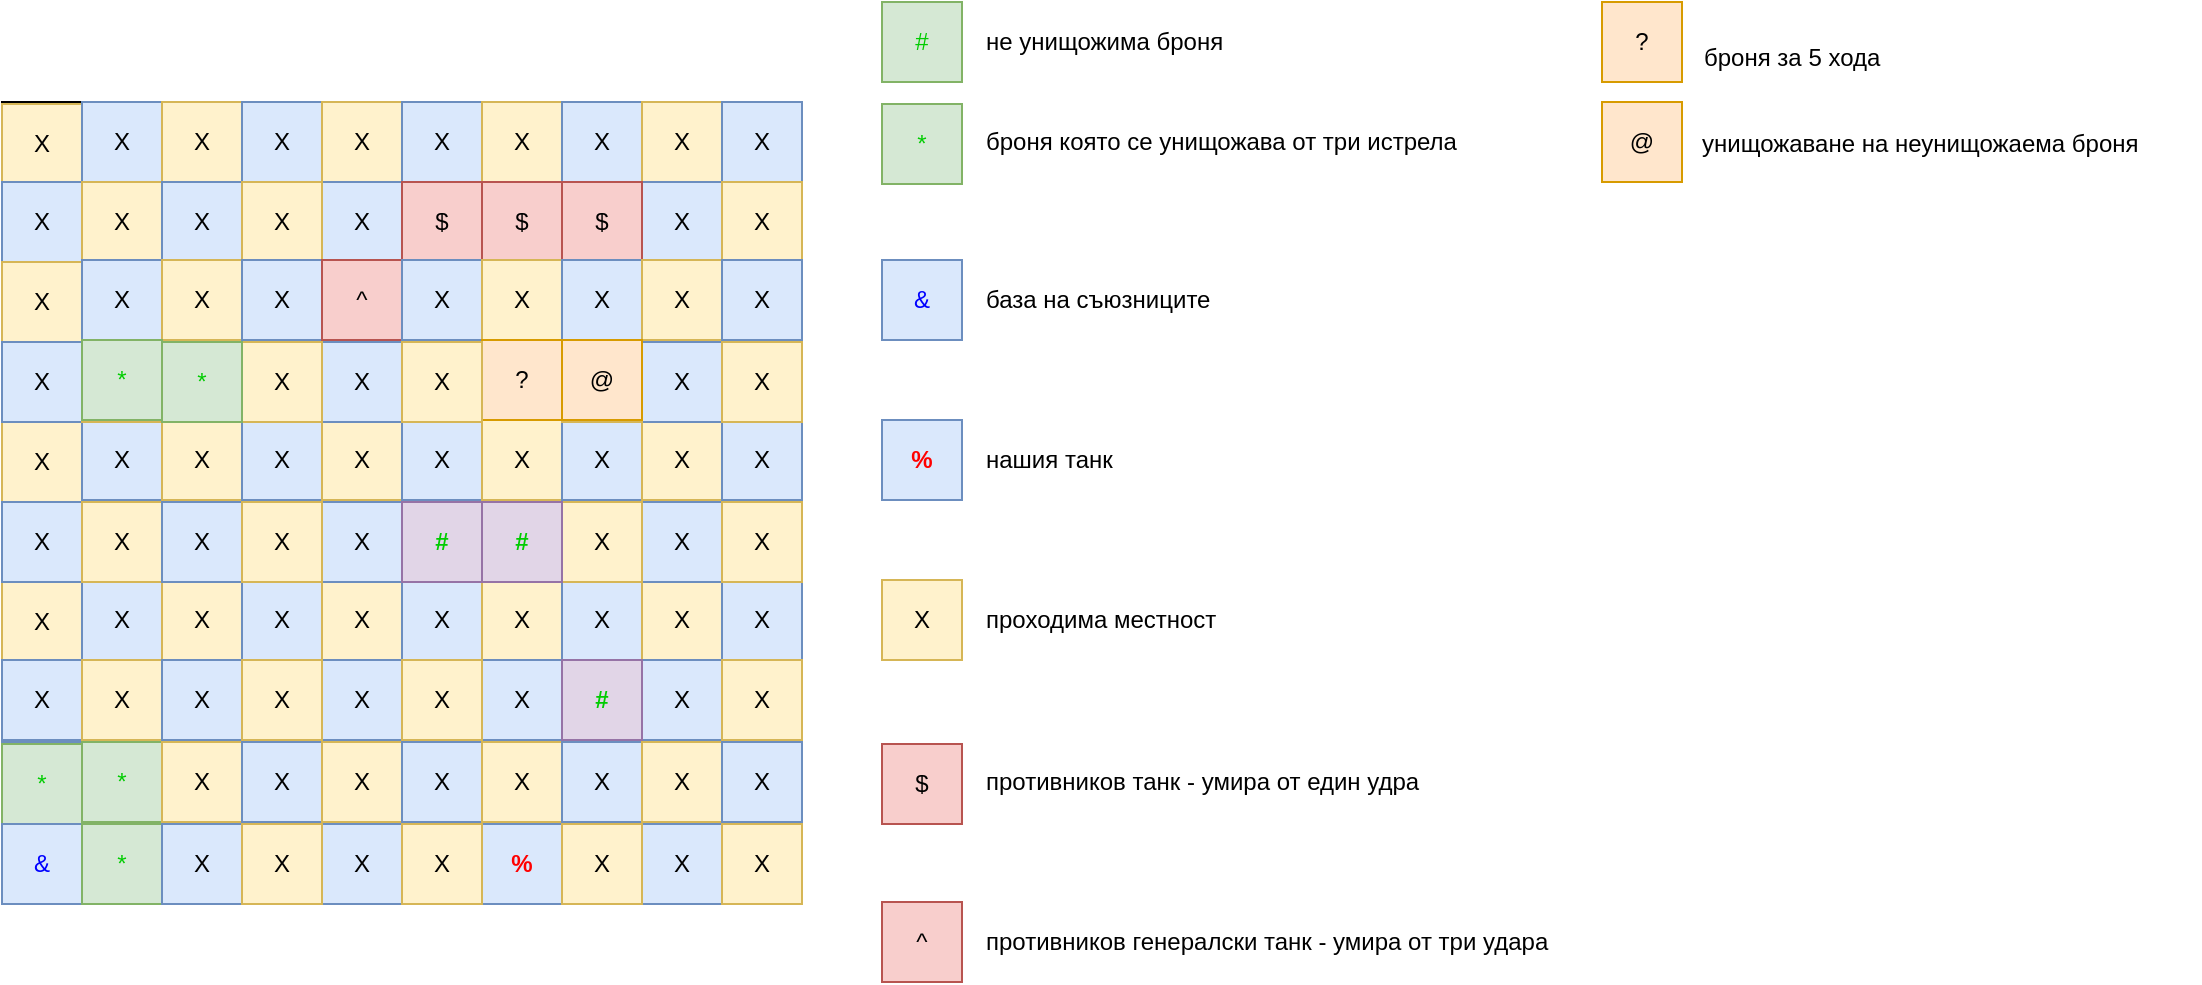 <mxfile version="13.9.9" type="device" pages="6"><diagram id="Bvyreo2239JorWJQ9JcP" name="Page-1"><mxGraphModel dx="1255" dy="693" grid="1" gridSize="10" guides="1" tooltips="1" connect="1" arrows="1" fold="1" page="1" pageScale="1" pageWidth="850" pageHeight="1100" math="0" shadow="0"><root><mxCell id="0"/><mxCell id="1" parent="0"/><mxCell id="CXaRORazAYzLz_Jd9USD-1" value="" style="rounded=0;whiteSpace=wrap;html=1;" parent="1" vertex="1"><mxGeometry x="240" y="80" width="400" height="400" as="geometry"/></mxCell><mxCell id="CXaRORazAYzLz_Jd9USD-2" value="X" style="rounded=0;whiteSpace=wrap;html=1;fillColor=#fff2cc;strokeColor=#d6b656;" parent="1" vertex="1"><mxGeometry x="240" y="81" width="40" height="40" as="geometry"/></mxCell><mxCell id="CXaRORazAYzLz_Jd9USD-3" value="X" style="rounded=0;whiteSpace=wrap;html=1;fillColor=#dae8fc;strokeColor=#6c8ebf;" parent="1" vertex="1"><mxGeometry x="280" y="80" width="40" height="40" as="geometry"/></mxCell><mxCell id="CXaRORazAYzLz_Jd9USD-4" value="X" style="rounded=0;whiteSpace=wrap;html=1;fillColor=#fff2cc;strokeColor=#d6b656;" parent="1" vertex="1"><mxGeometry x="320" y="80" width="40" height="40" as="geometry"/></mxCell><mxCell id="CXaRORazAYzLz_Jd9USD-6" value="X" style="rounded=0;whiteSpace=wrap;html=1;fillColor=#dae8fc;strokeColor=#6c8ebf;" parent="1" vertex="1"><mxGeometry x="360" y="80" width="40" height="40" as="geometry"/></mxCell><mxCell id="CXaRORazAYzLz_Jd9USD-7" value="X" style="rounded=0;whiteSpace=wrap;html=1;fillColor=#fff2cc;strokeColor=#d6b656;" parent="1" vertex="1"><mxGeometry x="400" y="80" width="40" height="40" as="geometry"/></mxCell><mxCell id="CXaRORazAYzLz_Jd9USD-8" value="X" style="rounded=0;whiteSpace=wrap;html=1;fillColor=#dae8fc;strokeColor=#6c8ebf;" parent="1" vertex="1"><mxGeometry x="440" y="80" width="40" height="40" as="geometry"/></mxCell><mxCell id="CXaRORazAYzLz_Jd9USD-9" value="X" style="rounded=0;whiteSpace=wrap;html=1;fillColor=#fff2cc;strokeColor=#d6b656;" parent="1" vertex="1"><mxGeometry x="480" y="80" width="40" height="40" as="geometry"/></mxCell><mxCell id="CXaRORazAYzLz_Jd9USD-10" value="X" style="rounded=0;whiteSpace=wrap;html=1;fillColor=#dae8fc;strokeColor=#6c8ebf;" parent="1" vertex="1"><mxGeometry x="520" y="80" width="40" height="40" as="geometry"/></mxCell><mxCell id="CXaRORazAYzLz_Jd9USD-11" value="X" style="rounded=0;whiteSpace=wrap;html=1;fillColor=#fff2cc;strokeColor=#d6b656;" parent="1" vertex="1"><mxGeometry x="560" y="80" width="40" height="40" as="geometry"/></mxCell><mxCell id="CXaRORazAYzLz_Jd9USD-12" value="X" style="rounded=0;whiteSpace=wrap;html=1;fillColor=#dae8fc;strokeColor=#6c8ebf;" parent="1" vertex="1"><mxGeometry x="600" y="80" width="40" height="40" as="geometry"/></mxCell><mxCell id="CXaRORazAYzLz_Jd9USD-13" value="X" style="rounded=0;whiteSpace=wrap;html=1;fillColor=#dae8fc;strokeColor=#6c8ebf;" parent="1" vertex="1"><mxGeometry x="240" y="120" width="40" height="40" as="geometry"/></mxCell><mxCell id="CXaRORazAYzLz_Jd9USD-15" value="X" style="rounded=0;whiteSpace=wrap;html=1;fillColor=#fff2cc;strokeColor=#d6b656;" parent="1" vertex="1"><mxGeometry x="280" y="120" width="40" height="40" as="geometry"/></mxCell><mxCell id="CXaRORazAYzLz_Jd9USD-17" value="X" style="rounded=0;whiteSpace=wrap;html=1;fillColor=#dae8fc;strokeColor=#6c8ebf;" parent="1" vertex="1"><mxGeometry x="320" y="120" width="40" height="40" as="geometry"/></mxCell><mxCell id="CXaRORazAYzLz_Jd9USD-18" value="X" style="rounded=0;whiteSpace=wrap;html=1;fillColor=#dae8fc;strokeColor=#6c8ebf;" parent="1" vertex="1"><mxGeometry x="400" y="120" width="40" height="40" as="geometry"/></mxCell><mxCell id="CXaRORazAYzLz_Jd9USD-20" value="$" style="rounded=0;whiteSpace=wrap;html=1;fillColor=#f8cecc;strokeColor=#b85450;" parent="1" vertex="1"><mxGeometry x="480" y="120" width="40" height="40" as="geometry"/></mxCell><mxCell id="CXaRORazAYzLz_Jd9USD-21" value="X" style="rounded=0;whiteSpace=wrap;html=1;fillColor=#dae8fc;strokeColor=#6c8ebf;" parent="1" vertex="1"><mxGeometry x="560" y="120" width="40" height="40" as="geometry"/></mxCell><mxCell id="CXaRORazAYzLz_Jd9USD-22" value="$" style="rounded=0;whiteSpace=wrap;html=1;fillColor=#f8cecc;strokeColor=#b85450;" parent="1" vertex="1"><mxGeometry x="440" y="120" width="40" height="40" as="geometry"/></mxCell><mxCell id="CXaRORazAYzLz_Jd9USD-24" value="$" style="rounded=0;whiteSpace=wrap;html=1;fillColor=#f8cecc;strokeColor=#b85450;" parent="1" vertex="1"><mxGeometry x="520" y="120" width="40" height="40" as="geometry"/></mxCell><mxCell id="CXaRORazAYzLz_Jd9USD-25" value="X" style="rounded=0;whiteSpace=wrap;html=1;fillColor=#fff2cc;strokeColor=#d6b656;" parent="1" vertex="1"><mxGeometry x="360" y="120" width="40" height="40" as="geometry"/></mxCell><mxCell id="CXaRORazAYzLz_Jd9USD-26" value="X" style="rounded=0;whiteSpace=wrap;html=1;fillColor=#fff2cc;strokeColor=#d6b656;" parent="1" vertex="1"><mxGeometry x="600" y="120" width="40" height="40" as="geometry"/></mxCell><mxCell id="CXaRORazAYzLz_Jd9USD-27" value="" style="rounded=0;whiteSpace=wrap;html=1;fillColor=#fff2cc;strokeColor=#d6b656;" parent="1" vertex="1"><mxGeometry x="240" y="160" width="40" height="40" as="geometry"/></mxCell><mxCell id="CXaRORazAYzLz_Jd9USD-28" value="" style="rounded=0;whiteSpace=wrap;html=1;fillColor=#dae8fc;strokeColor=#6c8ebf;" parent="1" vertex="1"><mxGeometry x="280" y="160" width="40" height="40" as="geometry"/></mxCell><mxCell id="CXaRORazAYzLz_Jd9USD-29" value="" style="rounded=0;whiteSpace=wrap;html=1;fillColor=#fff2cc;strokeColor=#d6b656;" parent="1" vertex="1"><mxGeometry x="320" y="160" width="40" height="40" as="geometry"/></mxCell><mxCell id="CXaRORazAYzLz_Jd9USD-30" value="" style="rounded=0;whiteSpace=wrap;html=1;fillColor=#dae8fc;strokeColor=#6c8ebf;" parent="1" vertex="1"><mxGeometry x="360" y="160" width="40" height="40" as="geometry"/></mxCell><mxCell id="CXaRORazAYzLz_Jd9USD-31" value="" style="rounded=0;whiteSpace=wrap;html=1;fillColor=#fff2cc;strokeColor=#d6b656;" parent="1" vertex="1"><mxGeometry x="400" y="160" width="40" height="40" as="geometry"/></mxCell><mxCell id="CXaRORazAYzLz_Jd9USD-32" value="" style="rounded=0;whiteSpace=wrap;html=1;fillColor=#dae8fc;strokeColor=#6c8ebf;" parent="1" vertex="1"><mxGeometry x="440" y="160" width="40" height="40" as="geometry"/></mxCell><mxCell id="CXaRORazAYzLz_Jd9USD-33" value="" style="rounded=0;whiteSpace=wrap;html=1;fillColor=#fff2cc;strokeColor=#d6b656;" parent="1" vertex="1"><mxGeometry x="480" y="160" width="40" height="40" as="geometry"/></mxCell><mxCell id="CXaRORazAYzLz_Jd9USD-34" value="" style="rounded=0;whiteSpace=wrap;html=1;fillColor=#dae8fc;strokeColor=#6c8ebf;" parent="1" vertex="1"><mxGeometry x="520" y="160" width="40" height="40" as="geometry"/></mxCell><mxCell id="CXaRORazAYzLz_Jd9USD-35" value="" style="rounded=0;whiteSpace=wrap;html=1;fillColor=#fff2cc;strokeColor=#d6b656;" parent="1" vertex="1"><mxGeometry x="560" y="160" width="40" height="40" as="geometry"/></mxCell><mxCell id="CXaRORazAYzLz_Jd9USD-36" value="" style="rounded=0;whiteSpace=wrap;html=1;fillColor=#dae8fc;strokeColor=#6c8ebf;" parent="1" vertex="1"><mxGeometry x="600" y="160" width="40" height="40" as="geometry"/></mxCell><mxCell id="CXaRORazAYzLz_Jd9USD-37" value="" style="rounded=0;whiteSpace=wrap;html=1;fillColor=#fff2cc;strokeColor=#d6b656;" parent="1" vertex="1"><mxGeometry x="240" y="240" width="40" height="40" as="geometry"/></mxCell><mxCell id="CXaRORazAYzLz_Jd9USD-38" value="" style="rounded=0;whiteSpace=wrap;html=1;fillColor=#dae8fc;strokeColor=#6c8ebf;" parent="1" vertex="1"><mxGeometry x="280" y="240" width="40" height="40" as="geometry"/></mxCell><mxCell id="CXaRORazAYzLz_Jd9USD-39" value="" style="rounded=0;whiteSpace=wrap;html=1;fillColor=#fff2cc;strokeColor=#d6b656;" parent="1" vertex="1"><mxGeometry x="320" y="240" width="40" height="40" as="geometry"/></mxCell><mxCell id="CXaRORazAYzLz_Jd9USD-40" value="" style="rounded=0;whiteSpace=wrap;html=1;fillColor=#dae8fc;strokeColor=#6c8ebf;" parent="1" vertex="1"><mxGeometry x="360" y="240" width="40" height="40" as="geometry"/></mxCell><mxCell id="CXaRORazAYzLz_Jd9USD-41" value="" style="rounded=0;whiteSpace=wrap;html=1;fillColor=#fff2cc;strokeColor=#d6b656;" parent="1" vertex="1"><mxGeometry x="400" y="240" width="40" height="40" as="geometry"/></mxCell><mxCell id="CXaRORazAYzLz_Jd9USD-42" value="" style="rounded=0;whiteSpace=wrap;html=1;fillColor=#dae8fc;strokeColor=#6c8ebf;" parent="1" vertex="1"><mxGeometry x="440" y="240" width="40" height="40" as="geometry"/></mxCell><mxCell id="CXaRORazAYzLz_Jd9USD-43" value="" style="rounded=0;whiteSpace=wrap;html=1;fillColor=#fff2cc;strokeColor=#d6b656;" parent="1" vertex="1"><mxGeometry x="480" y="240" width="40" height="40" as="geometry"/></mxCell><mxCell id="CXaRORazAYzLz_Jd9USD-44" value="" style="rounded=0;whiteSpace=wrap;html=1;fillColor=#dae8fc;strokeColor=#6c8ebf;" parent="1" vertex="1"><mxGeometry x="520" y="240" width="40" height="40" as="geometry"/></mxCell><mxCell id="CXaRORazAYzLz_Jd9USD-45" value="" style="rounded=0;whiteSpace=wrap;html=1;fillColor=#fff2cc;strokeColor=#d6b656;" parent="1" vertex="1"><mxGeometry x="560" y="240" width="40" height="40" as="geometry"/></mxCell><mxCell id="CXaRORazAYzLz_Jd9USD-46" value="" style="rounded=0;whiteSpace=wrap;html=1;fillColor=#dae8fc;strokeColor=#6c8ebf;" parent="1" vertex="1"><mxGeometry x="600" y="240" width="40" height="40" as="geometry"/></mxCell><mxCell id="CXaRORazAYzLz_Jd9USD-47" value="" style="rounded=0;whiteSpace=wrap;html=1;fillColor=#fff2cc;strokeColor=#d6b656;" parent="1" vertex="1"><mxGeometry x="240" y="320" width="40" height="40" as="geometry"/></mxCell><mxCell id="CXaRORazAYzLz_Jd9USD-48" value="" style="rounded=0;whiteSpace=wrap;html=1;fillColor=#dae8fc;strokeColor=#6c8ebf;" parent="1" vertex="1"><mxGeometry x="280" y="320" width="40" height="40" as="geometry"/></mxCell><mxCell id="CXaRORazAYzLz_Jd9USD-49" value="" style="rounded=0;whiteSpace=wrap;html=1;fillColor=#fff2cc;strokeColor=#d6b656;" parent="1" vertex="1"><mxGeometry x="320" y="320" width="40" height="40" as="geometry"/></mxCell><mxCell id="CXaRORazAYzLz_Jd9USD-50" value="" style="rounded=0;whiteSpace=wrap;html=1;fillColor=#dae8fc;strokeColor=#6c8ebf;" parent="1" vertex="1"><mxGeometry x="360" y="320" width="40" height="40" as="geometry"/></mxCell><mxCell id="CXaRORazAYzLz_Jd9USD-51" value="" style="rounded=0;whiteSpace=wrap;html=1;fillColor=#fff2cc;strokeColor=#d6b656;" parent="1" vertex="1"><mxGeometry x="400" y="320" width="40" height="40" as="geometry"/></mxCell><mxCell id="CXaRORazAYzLz_Jd9USD-52" value="" style="rounded=0;whiteSpace=wrap;html=1;fillColor=#dae8fc;strokeColor=#6c8ebf;" parent="1" vertex="1"><mxGeometry x="440" y="320" width="40" height="40" as="geometry"/></mxCell><mxCell id="CXaRORazAYzLz_Jd9USD-53" value="" style="rounded=0;whiteSpace=wrap;html=1;fillColor=#fff2cc;strokeColor=#d6b656;" parent="1" vertex="1"><mxGeometry x="480" y="320" width="40" height="40" as="geometry"/></mxCell><mxCell id="CXaRORazAYzLz_Jd9USD-54" value="" style="rounded=0;whiteSpace=wrap;html=1;fillColor=#dae8fc;strokeColor=#6c8ebf;" parent="1" vertex="1"><mxGeometry x="520" y="320" width="40" height="40" as="geometry"/></mxCell><mxCell id="CXaRORazAYzLz_Jd9USD-55" value="" style="rounded=0;whiteSpace=wrap;html=1;fillColor=#fff2cc;strokeColor=#d6b656;" parent="1" vertex="1"><mxGeometry x="560" y="320" width="40" height="40" as="geometry"/></mxCell><mxCell id="CXaRORazAYzLz_Jd9USD-56" value="" style="rounded=0;whiteSpace=wrap;html=1;fillColor=#dae8fc;strokeColor=#6c8ebf;" parent="1" vertex="1"><mxGeometry x="600" y="320" width="40" height="40" as="geometry"/></mxCell><mxCell id="CXaRORazAYzLz_Jd9USD-57" value="" style="rounded=0;whiteSpace=wrap;html=1;fillColor=#fff2cc;strokeColor=#d6b656;" parent="1" vertex="1"><mxGeometry x="240" y="400" width="40" height="40" as="geometry"/></mxCell><mxCell id="CXaRORazAYzLz_Jd9USD-58" value="" style="rounded=0;whiteSpace=wrap;html=1;fillColor=#dae8fc;strokeColor=#6c8ebf;" parent="1" vertex="1"><mxGeometry x="280" y="400" width="40" height="40" as="geometry"/></mxCell><mxCell id="CXaRORazAYzLz_Jd9USD-59" value="" style="rounded=0;whiteSpace=wrap;html=1;fillColor=#fff2cc;strokeColor=#d6b656;" parent="1" vertex="1"><mxGeometry x="320" y="400" width="40" height="40" as="geometry"/></mxCell><mxCell id="CXaRORazAYzLz_Jd9USD-60" value="" style="rounded=0;whiteSpace=wrap;html=1;fillColor=#dae8fc;strokeColor=#6c8ebf;" parent="1" vertex="1"><mxGeometry x="360" y="400" width="40" height="40" as="geometry"/></mxCell><mxCell id="CXaRORazAYzLz_Jd9USD-61" value="" style="rounded=0;whiteSpace=wrap;html=1;fillColor=#fff2cc;strokeColor=#d6b656;" parent="1" vertex="1"><mxGeometry x="400" y="400" width="40" height="40" as="geometry"/></mxCell><mxCell id="CXaRORazAYzLz_Jd9USD-62" value="" style="rounded=0;whiteSpace=wrap;html=1;fillColor=#dae8fc;strokeColor=#6c8ebf;" parent="1" vertex="1"><mxGeometry x="440" y="400" width="40" height="40" as="geometry"/></mxCell><mxCell id="CXaRORazAYzLz_Jd9USD-63" value="" style="rounded=0;whiteSpace=wrap;html=1;fillColor=#fff2cc;strokeColor=#d6b656;" parent="1" vertex="1"><mxGeometry x="480" y="400" width="40" height="40" as="geometry"/></mxCell><mxCell id="CXaRORazAYzLz_Jd9USD-64" value="" style="rounded=0;whiteSpace=wrap;html=1;fillColor=#dae8fc;strokeColor=#6c8ebf;" parent="1" vertex="1"><mxGeometry x="520" y="400" width="40" height="40" as="geometry"/></mxCell><mxCell id="CXaRORazAYzLz_Jd9USD-65" value="" style="rounded=0;whiteSpace=wrap;html=1;fillColor=#fff2cc;strokeColor=#d6b656;" parent="1" vertex="1"><mxGeometry x="560" y="400" width="40" height="40" as="geometry"/></mxCell><mxCell id="CXaRORazAYzLz_Jd9USD-66" value="" style="rounded=0;whiteSpace=wrap;html=1;fillColor=#dae8fc;strokeColor=#6c8ebf;" parent="1" vertex="1"><mxGeometry x="600" y="400" width="40" height="40" as="geometry"/></mxCell><mxCell id="CXaRORazAYzLz_Jd9USD-77" value="" style="rounded=0;whiteSpace=wrap;html=1;fillColor=#dae8fc;strokeColor=#6c8ebf;" parent="1" vertex="1"><mxGeometry x="240" y="200" width="40" height="40" as="geometry"/></mxCell><mxCell id="CXaRORazAYzLz_Jd9USD-78" value="" style="rounded=0;whiteSpace=wrap;html=1;fillColor=#fff2cc;strokeColor=#d6b656;" parent="1" vertex="1"><mxGeometry x="280" y="200" width="40" height="40" as="geometry"/></mxCell><mxCell id="CXaRORazAYzLz_Jd9USD-79" value="" style="rounded=0;whiteSpace=wrap;html=1;fillColor=#dae8fc;strokeColor=#6c8ebf;" parent="1" vertex="1"><mxGeometry x="320" y="200" width="40" height="40" as="geometry"/></mxCell><mxCell id="CXaRORazAYzLz_Jd9USD-80" value="" style="rounded=0;whiteSpace=wrap;html=1;fillColor=#dae8fc;strokeColor=#6c8ebf;" parent="1" vertex="1"><mxGeometry x="400" y="200" width="40" height="40" as="geometry"/></mxCell><mxCell id="CXaRORazAYzLz_Jd9USD-81" value="" style="rounded=0;whiteSpace=wrap;html=1;fillColor=#dae8fc;strokeColor=#6c8ebf;" parent="1" vertex="1"><mxGeometry x="480" y="200" width="40" height="40" as="geometry"/></mxCell><mxCell id="CXaRORazAYzLz_Jd9USD-82" value="" style="rounded=0;whiteSpace=wrap;html=1;fillColor=#dae8fc;strokeColor=#6c8ebf;" parent="1" vertex="1"><mxGeometry x="560" y="200" width="40" height="40" as="geometry"/></mxCell><mxCell id="CXaRORazAYzLz_Jd9USD-83" value="" style="rounded=0;whiteSpace=wrap;html=1;fillColor=#fff2cc;strokeColor=#d6b656;" parent="1" vertex="1"><mxGeometry x="440" y="200" width="40" height="40" as="geometry"/></mxCell><mxCell id="CXaRORazAYzLz_Jd9USD-84" value="" style="rounded=0;whiteSpace=wrap;html=1;fillColor=#fff2cc;strokeColor=#d6b656;" parent="1" vertex="1"><mxGeometry x="520" y="200" width="40" height="40" as="geometry"/></mxCell><mxCell id="CXaRORazAYzLz_Jd9USD-85" value="" style="rounded=0;whiteSpace=wrap;html=1;fillColor=#fff2cc;strokeColor=#d6b656;" parent="1" vertex="1"><mxGeometry x="360" y="200" width="40" height="40" as="geometry"/></mxCell><mxCell id="CXaRORazAYzLz_Jd9USD-86" value="" style="rounded=0;whiteSpace=wrap;html=1;fillColor=#fff2cc;strokeColor=#d6b656;" parent="1" vertex="1"><mxGeometry x="600" y="200" width="40" height="40" as="geometry"/></mxCell><mxCell id="CXaRORazAYzLz_Jd9USD-87" value="" style="rounded=0;whiteSpace=wrap;html=1;fillColor=#dae8fc;strokeColor=#6c8ebf;" parent="1" vertex="1"><mxGeometry x="240" y="280" width="40" height="40" as="geometry"/></mxCell><mxCell id="CXaRORazAYzLz_Jd9USD-88" value="" style="rounded=0;whiteSpace=wrap;html=1;fillColor=#fff2cc;strokeColor=#d6b656;" parent="1" vertex="1"><mxGeometry x="280" y="280" width="40" height="40" as="geometry"/></mxCell><mxCell id="CXaRORazAYzLz_Jd9USD-89" value="" style="rounded=0;whiteSpace=wrap;html=1;fillColor=#dae8fc;strokeColor=#6c8ebf;" parent="1" vertex="1"><mxGeometry x="320" y="280" width="40" height="40" as="geometry"/></mxCell><mxCell id="CXaRORazAYzLz_Jd9USD-90" value="" style="rounded=0;whiteSpace=wrap;html=1;fillColor=#dae8fc;strokeColor=#6c8ebf;" parent="1" vertex="1"><mxGeometry x="400" y="280" width="40" height="40" as="geometry"/></mxCell><mxCell id="CXaRORazAYzLz_Jd9USD-91" value="" style="rounded=0;whiteSpace=wrap;html=1;fillColor=#dae8fc;strokeColor=#6c8ebf;" parent="1" vertex="1"><mxGeometry x="480" y="280" width="40" height="40" as="geometry"/></mxCell><mxCell id="CXaRORazAYzLz_Jd9USD-92" value="" style="rounded=0;whiteSpace=wrap;html=1;fillColor=#dae8fc;strokeColor=#6c8ebf;" parent="1" vertex="1"><mxGeometry x="560" y="280" width="40" height="40" as="geometry"/></mxCell><mxCell id="CXaRORazAYzLz_Jd9USD-93" value="" style="rounded=0;whiteSpace=wrap;html=1;fillColor=#fff2cc;strokeColor=#d6b656;" parent="1" vertex="1"><mxGeometry x="440" y="280" width="40" height="40" as="geometry"/></mxCell><mxCell id="CXaRORazAYzLz_Jd9USD-94" value="" style="rounded=0;whiteSpace=wrap;html=1;fillColor=#fff2cc;strokeColor=#d6b656;" parent="1" vertex="1"><mxGeometry x="520" y="280" width="40" height="40" as="geometry"/></mxCell><mxCell id="CXaRORazAYzLz_Jd9USD-95" value="" style="rounded=0;whiteSpace=wrap;html=1;fillColor=#fff2cc;strokeColor=#d6b656;" parent="1" vertex="1"><mxGeometry x="360" y="280" width="40" height="40" as="geometry"/></mxCell><mxCell id="CXaRORazAYzLz_Jd9USD-96" value="" style="rounded=0;whiteSpace=wrap;html=1;fillColor=#fff2cc;strokeColor=#d6b656;" parent="1" vertex="1"><mxGeometry x="600" y="280" width="40" height="40" as="geometry"/></mxCell><mxCell id="CXaRORazAYzLz_Jd9USD-97" value="" style="rounded=0;whiteSpace=wrap;html=1;fillColor=#dae8fc;strokeColor=#6c8ebf;" parent="1" vertex="1"><mxGeometry x="240" y="360" width="40" height="40" as="geometry"/></mxCell><mxCell id="CXaRORazAYzLz_Jd9USD-98" value="" style="rounded=0;whiteSpace=wrap;html=1;fillColor=#fff2cc;strokeColor=#d6b656;" parent="1" vertex="1"><mxGeometry x="280" y="360" width="40" height="40" as="geometry"/></mxCell><mxCell id="CXaRORazAYzLz_Jd9USD-99" value="" style="rounded=0;whiteSpace=wrap;html=1;fillColor=#dae8fc;strokeColor=#6c8ebf;" parent="1" vertex="1"><mxGeometry x="320" y="360" width="40" height="40" as="geometry"/></mxCell><mxCell id="CXaRORazAYzLz_Jd9USD-100" value="" style="rounded=0;whiteSpace=wrap;html=1;fillColor=#dae8fc;strokeColor=#6c8ebf;" parent="1" vertex="1"><mxGeometry x="400" y="360" width="40" height="40" as="geometry"/></mxCell><mxCell id="CXaRORazAYzLz_Jd9USD-101" value="" style="rounded=0;whiteSpace=wrap;html=1;fillColor=#dae8fc;strokeColor=#6c8ebf;" parent="1" vertex="1"><mxGeometry x="480" y="360" width="40" height="40" as="geometry"/></mxCell><mxCell id="CXaRORazAYzLz_Jd9USD-102" value="" style="rounded=0;whiteSpace=wrap;html=1;fillColor=#dae8fc;strokeColor=#6c8ebf;" parent="1" vertex="1"><mxGeometry x="560" y="360" width="40" height="40" as="geometry"/></mxCell><mxCell id="CXaRORazAYzLz_Jd9USD-103" value="" style="rounded=0;whiteSpace=wrap;html=1;fillColor=#fff2cc;strokeColor=#d6b656;" parent="1" vertex="1"><mxGeometry x="440" y="360" width="40" height="40" as="geometry"/></mxCell><mxCell id="CXaRORazAYzLz_Jd9USD-104" value="" style="rounded=0;whiteSpace=wrap;html=1;fillColor=#fff2cc;strokeColor=#d6b656;" parent="1" vertex="1"><mxGeometry x="520" y="360" width="40" height="40" as="geometry"/></mxCell><mxCell id="CXaRORazAYzLz_Jd9USD-105" value="" style="rounded=0;whiteSpace=wrap;html=1;fillColor=#fff2cc;strokeColor=#d6b656;" parent="1" vertex="1"><mxGeometry x="360" y="360" width="40" height="40" as="geometry"/></mxCell><mxCell id="CXaRORazAYzLz_Jd9USD-106" value="" style="rounded=0;whiteSpace=wrap;html=1;fillColor=#fff2cc;strokeColor=#d6b656;" parent="1" vertex="1"><mxGeometry x="600" y="360" width="40" height="40" as="geometry"/></mxCell><mxCell id="CXaRORazAYzLz_Jd9USD-107" value="" style="rounded=0;whiteSpace=wrap;html=1;fillColor=#dae8fc;strokeColor=#6c8ebf;" parent="1" vertex="1"><mxGeometry x="240" y="440" width="40" height="40" as="geometry"/></mxCell><mxCell id="CXaRORazAYzLz_Jd9USD-108" value="" style="rounded=0;whiteSpace=wrap;html=1;fillColor=#fff2cc;strokeColor=#d6b656;" parent="1" vertex="1"><mxGeometry x="280" y="440" width="40" height="40" as="geometry"/></mxCell><mxCell id="CXaRORazAYzLz_Jd9USD-109" value="" style="rounded=0;whiteSpace=wrap;html=1;fillColor=#dae8fc;strokeColor=#6c8ebf;" parent="1" vertex="1"><mxGeometry x="320" y="440" width="40" height="40" as="geometry"/></mxCell><mxCell id="CXaRORazAYzLz_Jd9USD-110" value="" style="rounded=0;whiteSpace=wrap;html=1;fillColor=#dae8fc;strokeColor=#6c8ebf;" parent="1" vertex="1"><mxGeometry x="400" y="440" width="40" height="40" as="geometry"/></mxCell><mxCell id="CXaRORazAYzLz_Jd9USD-111" value="" style="rounded=0;whiteSpace=wrap;html=1;fillColor=#dae8fc;strokeColor=#6c8ebf;" parent="1" vertex="1"><mxGeometry x="480" y="440" width="40" height="40" as="geometry"/></mxCell><mxCell id="CXaRORazAYzLz_Jd9USD-112" value="" style="rounded=0;whiteSpace=wrap;html=1;fillColor=#dae8fc;strokeColor=#6c8ebf;" parent="1" vertex="1"><mxGeometry x="560" y="440" width="40" height="40" as="geometry"/></mxCell><mxCell id="CXaRORazAYzLz_Jd9USD-113" value="" style="rounded=0;whiteSpace=wrap;html=1;fillColor=#fff2cc;strokeColor=#d6b656;" parent="1" vertex="1"><mxGeometry x="440" y="440" width="40" height="40" as="geometry"/></mxCell><mxCell id="CXaRORazAYzLz_Jd9USD-114" value="" style="rounded=0;whiteSpace=wrap;html=1;fillColor=#fff2cc;strokeColor=#d6b656;" parent="1" vertex="1"><mxGeometry x="520" y="440" width="40" height="40" as="geometry"/></mxCell><mxCell id="CXaRORazAYzLz_Jd9USD-115" value="" style="rounded=0;whiteSpace=wrap;html=1;fillColor=#fff2cc;strokeColor=#d6b656;" parent="1" vertex="1"><mxGeometry x="360" y="440" width="40" height="40" as="geometry"/></mxCell><mxCell id="CXaRORazAYzLz_Jd9USD-116" value="" style="rounded=0;whiteSpace=wrap;html=1;fillColor=#fff2cc;strokeColor=#d6b656;" parent="1" vertex="1"><mxGeometry x="600" y="440" width="40" height="40" as="geometry"/></mxCell><mxCell id="7KOhYvoWQGk_4TDNl27r-1" value="X" style="rounded=0;whiteSpace=wrap;html=1;fillColor=#fff2cc;strokeColor=#d6b656;" parent="1" vertex="1"><mxGeometry x="240" y="160" width="40" height="40" as="geometry"/></mxCell><mxCell id="7KOhYvoWQGk_4TDNl27r-2" value="X" style="rounded=0;whiteSpace=wrap;html=1;fillColor=#dae8fc;strokeColor=#6c8ebf;" parent="1" vertex="1"><mxGeometry x="280" y="159" width="40" height="40" as="geometry"/></mxCell><mxCell id="7KOhYvoWQGk_4TDNl27r-3" value="X" style="rounded=0;whiteSpace=wrap;html=1;fillColor=#fff2cc;strokeColor=#d6b656;" parent="1" vertex="1"><mxGeometry x="320" y="159" width="40" height="40" as="geometry"/></mxCell><mxCell id="7KOhYvoWQGk_4TDNl27r-4" value="X" style="rounded=0;whiteSpace=wrap;html=1;fillColor=#dae8fc;strokeColor=#6c8ebf;" parent="1" vertex="1"><mxGeometry x="360" y="159" width="40" height="40" as="geometry"/></mxCell><mxCell id="7KOhYvoWQGk_4TDNl27r-5" value="^" style="rounded=0;whiteSpace=wrap;html=1;fillColor=#f8cecc;strokeColor=#b85450;" parent="1" vertex="1"><mxGeometry x="400" y="159" width="40" height="40" as="geometry"/></mxCell><mxCell id="7KOhYvoWQGk_4TDNl27r-6" value="X" style="rounded=0;whiteSpace=wrap;html=1;fillColor=#dae8fc;strokeColor=#6c8ebf;" parent="1" vertex="1"><mxGeometry x="440" y="159" width="40" height="40" as="geometry"/></mxCell><mxCell id="7KOhYvoWQGk_4TDNl27r-7" value="X" style="rounded=0;whiteSpace=wrap;html=1;fillColor=#fff2cc;strokeColor=#d6b656;" parent="1" vertex="1"><mxGeometry x="480" y="159" width="40" height="40" as="geometry"/></mxCell><mxCell id="7KOhYvoWQGk_4TDNl27r-8" value="X" style="rounded=0;whiteSpace=wrap;html=1;fillColor=#dae8fc;strokeColor=#6c8ebf;" parent="1" vertex="1"><mxGeometry x="520" y="159" width="40" height="40" as="geometry"/></mxCell><mxCell id="7KOhYvoWQGk_4TDNl27r-9" value="X" style="rounded=0;whiteSpace=wrap;html=1;fillColor=#fff2cc;strokeColor=#d6b656;" parent="1" vertex="1"><mxGeometry x="560" y="159" width="40" height="40" as="geometry"/></mxCell><mxCell id="7KOhYvoWQGk_4TDNl27r-10" value="X" style="rounded=0;whiteSpace=wrap;html=1;fillColor=#dae8fc;strokeColor=#6c8ebf;" parent="1" vertex="1"><mxGeometry x="600" y="159" width="40" height="40" as="geometry"/></mxCell><mxCell id="7KOhYvoWQGk_4TDNl27r-11" value="X" style="rounded=0;whiteSpace=wrap;html=1;fillColor=#fff2cc;strokeColor=#d6b656;" parent="1" vertex="1"><mxGeometry x="240" y="240" width="40" height="40" as="geometry"/></mxCell><mxCell id="7KOhYvoWQGk_4TDNl27r-12" value="X" style="rounded=0;whiteSpace=wrap;html=1;fillColor=#dae8fc;strokeColor=#6c8ebf;" parent="1" vertex="1"><mxGeometry x="280" y="239" width="40" height="40" as="geometry"/></mxCell><mxCell id="7KOhYvoWQGk_4TDNl27r-13" value="X" style="rounded=0;whiteSpace=wrap;html=1;fillColor=#fff2cc;strokeColor=#d6b656;" parent="1" vertex="1"><mxGeometry x="320" y="239" width="40" height="40" as="geometry"/></mxCell><mxCell id="7KOhYvoWQGk_4TDNl27r-14" value="X" style="rounded=0;whiteSpace=wrap;html=1;fillColor=#dae8fc;strokeColor=#6c8ebf;" parent="1" vertex="1"><mxGeometry x="360" y="239" width="40" height="40" as="geometry"/></mxCell><mxCell id="7KOhYvoWQGk_4TDNl27r-15" value="X" style="rounded=0;whiteSpace=wrap;html=1;fillColor=#fff2cc;strokeColor=#d6b656;" parent="1" vertex="1"><mxGeometry x="400" y="239" width="40" height="40" as="geometry"/></mxCell><mxCell id="7KOhYvoWQGk_4TDNl27r-16" value="X" style="rounded=0;whiteSpace=wrap;html=1;fillColor=#dae8fc;strokeColor=#6c8ebf;" parent="1" vertex="1"><mxGeometry x="440" y="239" width="40" height="40" as="geometry"/></mxCell><mxCell id="7KOhYvoWQGk_4TDNl27r-17" value="X" style="rounded=0;whiteSpace=wrap;html=1;fillColor=#fff2cc;strokeColor=#d6b656;" parent="1" vertex="1"><mxGeometry x="480" y="239" width="40" height="40" as="geometry"/></mxCell><mxCell id="7KOhYvoWQGk_4TDNl27r-18" value="X" style="rounded=0;whiteSpace=wrap;html=1;fillColor=#dae8fc;strokeColor=#6c8ebf;" parent="1" vertex="1"><mxGeometry x="520" y="239" width="40" height="40" as="geometry"/></mxCell><mxCell id="7KOhYvoWQGk_4TDNl27r-19" value="X" style="rounded=0;whiteSpace=wrap;html=1;fillColor=#fff2cc;strokeColor=#d6b656;" parent="1" vertex="1"><mxGeometry x="560" y="239" width="40" height="40" as="geometry"/></mxCell><mxCell id="7KOhYvoWQGk_4TDNl27r-20" value="X" style="rounded=0;whiteSpace=wrap;html=1;fillColor=#dae8fc;strokeColor=#6c8ebf;" parent="1" vertex="1"><mxGeometry x="600" y="239" width="40" height="40" as="geometry"/></mxCell><mxCell id="7KOhYvoWQGk_4TDNl27r-21" value="X" style="rounded=0;whiteSpace=wrap;html=1;fillColor=#fff2cc;strokeColor=#d6b656;" parent="1" vertex="1"><mxGeometry x="240" y="320" width="40" height="40" as="geometry"/></mxCell><mxCell id="7KOhYvoWQGk_4TDNl27r-22" value="X" style="rounded=0;whiteSpace=wrap;html=1;fillColor=#dae8fc;strokeColor=#6c8ebf;" parent="1" vertex="1"><mxGeometry x="280" y="319" width="40" height="40" as="geometry"/></mxCell><mxCell id="7KOhYvoWQGk_4TDNl27r-23" value="X" style="rounded=0;whiteSpace=wrap;html=1;fillColor=#fff2cc;strokeColor=#d6b656;" parent="1" vertex="1"><mxGeometry x="320" y="319" width="40" height="40" as="geometry"/></mxCell><mxCell id="7KOhYvoWQGk_4TDNl27r-24" value="X" style="rounded=0;whiteSpace=wrap;html=1;fillColor=#dae8fc;strokeColor=#6c8ebf;" parent="1" vertex="1"><mxGeometry x="360" y="319" width="40" height="40" as="geometry"/></mxCell><mxCell id="7KOhYvoWQGk_4TDNl27r-25" value="X" style="rounded=0;whiteSpace=wrap;html=1;fillColor=#fff2cc;strokeColor=#d6b656;" parent="1" vertex="1"><mxGeometry x="400" y="319" width="40" height="40" as="geometry"/></mxCell><mxCell id="7KOhYvoWQGk_4TDNl27r-26" value="X" style="rounded=0;whiteSpace=wrap;html=1;fillColor=#dae8fc;strokeColor=#6c8ebf;" parent="1" vertex="1"><mxGeometry x="440" y="319" width="40" height="40" as="geometry"/></mxCell><mxCell id="7KOhYvoWQGk_4TDNl27r-27" value="X" style="rounded=0;whiteSpace=wrap;html=1;fillColor=#fff2cc;strokeColor=#d6b656;" parent="1" vertex="1"><mxGeometry x="480" y="319" width="40" height="40" as="geometry"/></mxCell><mxCell id="7KOhYvoWQGk_4TDNl27r-28" value="X" style="rounded=0;whiteSpace=wrap;html=1;fillColor=#dae8fc;strokeColor=#6c8ebf;" parent="1" vertex="1"><mxGeometry x="520" y="319" width="40" height="40" as="geometry"/></mxCell><mxCell id="7KOhYvoWQGk_4TDNl27r-29" value="X" style="rounded=0;whiteSpace=wrap;html=1;fillColor=#fff2cc;strokeColor=#d6b656;" parent="1" vertex="1"><mxGeometry x="560" y="319" width="40" height="40" as="geometry"/></mxCell><mxCell id="7KOhYvoWQGk_4TDNl27r-30" value="X" style="rounded=0;whiteSpace=wrap;html=1;fillColor=#dae8fc;strokeColor=#6c8ebf;" parent="1" vertex="1"><mxGeometry x="600" y="319" width="40" height="40" as="geometry"/></mxCell><mxCell id="7KOhYvoWQGk_4TDNl27r-31" value="&lt;font color=&quot;#00cc00&quot;&gt;*&lt;/font&gt;" style="rounded=0;whiteSpace=wrap;html=1;fillColor=#d5e8d4;strokeColor=#82b366;" parent="1" vertex="1"><mxGeometry x="240" y="401" width="40" height="40" as="geometry"/></mxCell><mxCell id="7KOhYvoWQGk_4TDNl27r-32" value="&lt;font color=&quot;#00cc00&quot;&gt;*&lt;/font&gt;" style="rounded=0;whiteSpace=wrap;html=1;fillColor=#d5e8d4;strokeColor=#82b366;" parent="1" vertex="1"><mxGeometry x="280" y="400" width="40" height="40" as="geometry"/></mxCell><mxCell id="7KOhYvoWQGk_4TDNl27r-33" value="X" style="rounded=0;whiteSpace=wrap;html=1;fillColor=#fff2cc;strokeColor=#d6b656;" parent="1" vertex="1"><mxGeometry x="320" y="400" width="40" height="40" as="geometry"/></mxCell><mxCell id="7KOhYvoWQGk_4TDNl27r-34" value="X" style="rounded=0;whiteSpace=wrap;html=1;fillColor=#dae8fc;strokeColor=#6c8ebf;" parent="1" vertex="1"><mxGeometry x="360" y="400" width="40" height="40" as="geometry"/></mxCell><mxCell id="7KOhYvoWQGk_4TDNl27r-35" value="X" style="rounded=0;whiteSpace=wrap;html=1;fillColor=#fff2cc;strokeColor=#d6b656;" parent="1" vertex="1"><mxGeometry x="400" y="400" width="40" height="40" as="geometry"/></mxCell><mxCell id="7KOhYvoWQGk_4TDNl27r-36" value="X" style="rounded=0;whiteSpace=wrap;html=1;fillColor=#dae8fc;strokeColor=#6c8ebf;" parent="1" vertex="1"><mxGeometry x="440" y="400" width="40" height="40" as="geometry"/></mxCell><mxCell id="7KOhYvoWQGk_4TDNl27r-37" value="X" style="rounded=0;whiteSpace=wrap;html=1;fillColor=#fff2cc;strokeColor=#d6b656;" parent="1" vertex="1"><mxGeometry x="480" y="400" width="40" height="40" as="geometry"/></mxCell><mxCell id="7KOhYvoWQGk_4TDNl27r-38" value="X" style="rounded=0;whiteSpace=wrap;html=1;fillColor=#dae8fc;strokeColor=#6c8ebf;" parent="1" vertex="1"><mxGeometry x="520" y="400" width="40" height="40" as="geometry"/></mxCell><mxCell id="7KOhYvoWQGk_4TDNl27r-39" value="X" style="rounded=0;whiteSpace=wrap;html=1;fillColor=#fff2cc;strokeColor=#d6b656;" parent="1" vertex="1"><mxGeometry x="560" y="400" width="40" height="40" as="geometry"/></mxCell><mxCell id="7KOhYvoWQGk_4TDNl27r-40" value="X" style="rounded=0;whiteSpace=wrap;html=1;fillColor=#dae8fc;strokeColor=#6c8ebf;" parent="1" vertex="1"><mxGeometry x="600" y="400" width="40" height="40" as="geometry"/></mxCell><mxCell id="7KOhYvoWQGk_4TDNl27r-41" value="X" style="rounded=0;whiteSpace=wrap;html=1;fillColor=#dae8fc;strokeColor=#6c8ebf;" parent="1" vertex="1"><mxGeometry x="240" y="200" width="40" height="40" as="geometry"/></mxCell><mxCell id="7KOhYvoWQGk_4TDNl27r-42" value="X" style="rounded=0;whiteSpace=wrap;html=1;fillColor=#fff2cc;strokeColor=#d6b656;" parent="1" vertex="1"><mxGeometry x="280" y="200" width="40" height="40" as="geometry"/></mxCell><mxCell id="7KOhYvoWQGk_4TDNl27r-43" value="X" style="rounded=0;whiteSpace=wrap;html=1;fillColor=#dae8fc;strokeColor=#6c8ebf;" parent="1" vertex="1"><mxGeometry x="320" y="200" width="40" height="40" as="geometry"/></mxCell><mxCell id="7KOhYvoWQGk_4TDNl27r-44" value="X" style="rounded=0;whiteSpace=wrap;html=1;fillColor=#dae8fc;strokeColor=#6c8ebf;" parent="1" vertex="1"><mxGeometry x="400" y="200" width="40" height="40" as="geometry"/></mxCell><mxCell id="7KOhYvoWQGk_4TDNl27r-45" value="?" style="rounded=0;whiteSpace=wrap;html=1;fillColor=#ffe6cc;strokeColor=#d79b00;" parent="1" vertex="1"><mxGeometry x="480" y="199" width="40" height="40" as="geometry"/></mxCell><mxCell id="7KOhYvoWQGk_4TDNl27r-46" value="X" style="rounded=0;whiteSpace=wrap;html=1;fillColor=#dae8fc;strokeColor=#6c8ebf;" parent="1" vertex="1"><mxGeometry x="560" y="200" width="40" height="40" as="geometry"/></mxCell><mxCell id="7KOhYvoWQGk_4TDNl27r-47" value="X" style="rounded=0;whiteSpace=wrap;html=1;fillColor=#fff2cc;strokeColor=#d6b656;" parent="1" vertex="1"><mxGeometry x="440" y="200" width="40" height="40" as="geometry"/></mxCell><mxCell id="7KOhYvoWQGk_4TDNl27r-48" value="X" style="rounded=0;whiteSpace=wrap;html=1;fillColor=#fff2cc;strokeColor=#d6b656;" parent="1" vertex="1"><mxGeometry x="520" y="200" width="40" height="40" as="geometry"/></mxCell><mxCell id="7KOhYvoWQGk_4TDNl27r-49" value="X" style="rounded=0;whiteSpace=wrap;html=1;fillColor=#fff2cc;strokeColor=#d6b656;" parent="1" vertex="1"><mxGeometry x="360" y="200" width="40" height="40" as="geometry"/></mxCell><mxCell id="7KOhYvoWQGk_4TDNl27r-50" value="X" style="rounded=0;whiteSpace=wrap;html=1;fillColor=#fff2cc;strokeColor=#d6b656;" parent="1" vertex="1"><mxGeometry x="600" y="200" width="40" height="40" as="geometry"/></mxCell><mxCell id="7KOhYvoWQGk_4TDNl27r-51" value="X" style="rounded=0;whiteSpace=wrap;html=1;fillColor=#dae8fc;strokeColor=#6c8ebf;" parent="1" vertex="1"><mxGeometry x="240" y="280" width="40" height="40" as="geometry"/></mxCell><mxCell id="7KOhYvoWQGk_4TDNl27r-52" value="X" style="rounded=0;whiteSpace=wrap;html=1;fillColor=#fff2cc;strokeColor=#d6b656;" parent="1" vertex="1"><mxGeometry x="280" y="280" width="40" height="40" as="geometry"/></mxCell><mxCell id="7KOhYvoWQGk_4TDNl27r-53" value="X" style="rounded=0;whiteSpace=wrap;html=1;fillColor=#dae8fc;strokeColor=#6c8ebf;" parent="1" vertex="1"><mxGeometry x="320" y="280" width="40" height="40" as="geometry"/></mxCell><mxCell id="7KOhYvoWQGk_4TDNl27r-54" value="X" style="rounded=0;whiteSpace=wrap;html=1;fillColor=#dae8fc;strokeColor=#6c8ebf;" parent="1" vertex="1"><mxGeometry x="400" y="280" width="40" height="40" as="geometry"/></mxCell><mxCell id="7KOhYvoWQGk_4TDNl27r-55" value="X" style="rounded=0;whiteSpace=wrap;html=1;fillColor=#dae8fc;strokeColor=#6c8ebf;" parent="1" vertex="1"><mxGeometry x="480" y="280" width="40" height="40" as="geometry"/></mxCell><mxCell id="7KOhYvoWQGk_4TDNl27r-56" value="X" style="rounded=0;whiteSpace=wrap;html=1;fillColor=#dae8fc;strokeColor=#6c8ebf;" parent="1" vertex="1"><mxGeometry x="560" y="280" width="40" height="40" as="geometry"/></mxCell><mxCell id="7KOhYvoWQGk_4TDNl27r-57" value="X" style="rounded=0;whiteSpace=wrap;html=1;fillColor=#fff2cc;strokeColor=#d6b656;" parent="1" vertex="1"><mxGeometry x="440" y="280" width="40" height="40" as="geometry"/></mxCell><mxCell id="7KOhYvoWQGk_4TDNl27r-58" value="X" style="rounded=0;whiteSpace=wrap;html=1;fillColor=#fff2cc;strokeColor=#d6b656;" parent="1" vertex="1"><mxGeometry x="520" y="280" width="40" height="40" as="geometry"/></mxCell><mxCell id="7KOhYvoWQGk_4TDNl27r-59" value="X" style="rounded=0;whiteSpace=wrap;html=1;fillColor=#fff2cc;strokeColor=#d6b656;" parent="1" vertex="1"><mxGeometry x="360" y="280" width="40" height="40" as="geometry"/></mxCell><mxCell id="7KOhYvoWQGk_4TDNl27r-60" value="X" style="rounded=0;whiteSpace=wrap;html=1;fillColor=#fff2cc;strokeColor=#d6b656;" parent="1" vertex="1"><mxGeometry x="600" y="280" width="40" height="40" as="geometry"/></mxCell><mxCell id="7KOhYvoWQGk_4TDNl27r-61" value="X" style="rounded=0;whiteSpace=wrap;html=1;fillColor=#dae8fc;strokeColor=#6c8ebf;" parent="1" vertex="1"><mxGeometry x="240" y="359" width="40" height="40" as="geometry"/></mxCell><mxCell id="7KOhYvoWQGk_4TDNl27r-62" value="X" style="rounded=0;whiteSpace=wrap;html=1;fillColor=#fff2cc;strokeColor=#d6b656;" parent="1" vertex="1"><mxGeometry x="280" y="359" width="40" height="40" as="geometry"/></mxCell><mxCell id="7KOhYvoWQGk_4TDNl27r-63" value="X" style="rounded=0;whiteSpace=wrap;html=1;fillColor=#dae8fc;strokeColor=#6c8ebf;" parent="1" vertex="1"><mxGeometry x="320" y="359" width="40" height="40" as="geometry"/></mxCell><mxCell id="7KOhYvoWQGk_4TDNl27r-64" value="X" style="rounded=0;whiteSpace=wrap;html=1;fillColor=#dae8fc;strokeColor=#6c8ebf;" parent="1" vertex="1"><mxGeometry x="400" y="359" width="40" height="40" as="geometry"/></mxCell><mxCell id="7KOhYvoWQGk_4TDNl27r-65" value="X" style="rounded=0;whiteSpace=wrap;html=1;fillColor=#dae8fc;strokeColor=#6c8ebf;" parent="1" vertex="1"><mxGeometry x="480" y="359" width="40" height="40" as="geometry"/></mxCell><mxCell id="7KOhYvoWQGk_4TDNl27r-66" value="X" style="rounded=0;whiteSpace=wrap;html=1;fillColor=#dae8fc;strokeColor=#6c8ebf;" parent="1" vertex="1"><mxGeometry x="560" y="359" width="40" height="40" as="geometry"/></mxCell><mxCell id="7KOhYvoWQGk_4TDNl27r-67" value="X" style="rounded=0;whiteSpace=wrap;html=1;fillColor=#fff2cc;strokeColor=#d6b656;" parent="1" vertex="1"><mxGeometry x="440" y="359" width="40" height="40" as="geometry"/></mxCell><mxCell id="7KOhYvoWQGk_4TDNl27r-68" value="X" style="rounded=0;whiteSpace=wrap;html=1;fillColor=#fff2cc;strokeColor=#d6b656;" parent="1" vertex="1"><mxGeometry x="520" y="359" width="40" height="40" as="geometry"/></mxCell><mxCell id="7KOhYvoWQGk_4TDNl27r-69" value="X" style="rounded=0;whiteSpace=wrap;html=1;fillColor=#fff2cc;strokeColor=#d6b656;" parent="1" vertex="1"><mxGeometry x="360" y="359" width="40" height="40" as="geometry"/></mxCell><mxCell id="7KOhYvoWQGk_4TDNl27r-70" value="X" style="rounded=0;whiteSpace=wrap;html=1;fillColor=#fff2cc;strokeColor=#d6b656;" parent="1" vertex="1"><mxGeometry x="600" y="359" width="40" height="40" as="geometry"/></mxCell><mxCell id="7KOhYvoWQGk_4TDNl27r-71" value="&lt;font color=&quot;#0000ff&quot;&gt;&amp;amp;&lt;/font&gt;" style="rounded=0;whiteSpace=wrap;html=1;fillColor=#dae8fc;strokeColor=#6c8ebf;" parent="1" vertex="1"><mxGeometry x="240" y="441" width="40" height="40" as="geometry"/></mxCell><mxCell id="7KOhYvoWQGk_4TDNl27r-72" value="&lt;font color=&quot;#00cc00&quot;&gt;*&lt;/font&gt;" style="rounded=0;whiteSpace=wrap;html=1;fillColor=#d5e8d4;strokeColor=#82b366;" parent="1" vertex="1"><mxGeometry x="280" y="441" width="40" height="40" as="geometry"/></mxCell><mxCell id="7KOhYvoWQGk_4TDNl27r-73" value="X" style="rounded=0;whiteSpace=wrap;html=1;fillColor=#dae8fc;strokeColor=#6c8ebf;" parent="1" vertex="1"><mxGeometry x="320" y="441" width="40" height="40" as="geometry"/></mxCell><mxCell id="7KOhYvoWQGk_4TDNl27r-74" value="X" style="rounded=0;whiteSpace=wrap;html=1;fillColor=#dae8fc;strokeColor=#6c8ebf;" parent="1" vertex="1"><mxGeometry x="400" y="441" width="40" height="40" as="geometry"/></mxCell><mxCell id="7KOhYvoWQGk_4TDNl27r-75" value="&lt;font color=&quot;#ff0000&quot;&gt;&lt;b&gt;%&lt;/b&gt;&lt;/font&gt;" style="rounded=0;whiteSpace=wrap;html=1;fillColor=#dae8fc;strokeColor=#6c8ebf;" parent="1" vertex="1"><mxGeometry x="480" y="441" width="40" height="40" as="geometry"/></mxCell><mxCell id="7KOhYvoWQGk_4TDNl27r-76" value="X" style="rounded=0;whiteSpace=wrap;html=1;fillColor=#dae8fc;strokeColor=#6c8ebf;" parent="1" vertex="1"><mxGeometry x="560" y="441" width="40" height="40" as="geometry"/></mxCell><mxCell id="7KOhYvoWQGk_4TDNl27r-77" value="X" style="rounded=0;whiteSpace=wrap;html=1;fillColor=#fff2cc;strokeColor=#d6b656;" parent="1" vertex="1"><mxGeometry x="440" y="441" width="40" height="40" as="geometry"/></mxCell><mxCell id="7KOhYvoWQGk_4TDNl27r-78" value="X" style="rounded=0;whiteSpace=wrap;html=1;fillColor=#fff2cc;strokeColor=#d6b656;" parent="1" vertex="1"><mxGeometry x="520" y="441" width="40" height="40" as="geometry"/></mxCell><mxCell id="7KOhYvoWQGk_4TDNl27r-79" value="X" style="rounded=0;whiteSpace=wrap;html=1;fillColor=#fff2cc;strokeColor=#d6b656;" parent="1" vertex="1"><mxGeometry x="360" y="441" width="40" height="40" as="geometry"/></mxCell><mxCell id="7KOhYvoWQGk_4TDNl27r-80" value="X" style="rounded=0;whiteSpace=wrap;html=1;fillColor=#fff2cc;strokeColor=#d6b656;" parent="1" vertex="1"><mxGeometry x="600" y="441" width="40" height="40" as="geometry"/></mxCell><mxCell id="7KOhYvoWQGk_4TDNl27r-81" value="&lt;font color=&quot;#00cc00&quot;&gt;*&lt;/font&gt;" style="rounded=0;whiteSpace=wrap;html=1;fillColor=#d5e8d4;strokeColor=#82b366;" parent="1" vertex="1"><mxGeometry x="680" y="81" width="40" height="40" as="geometry"/></mxCell><mxCell id="7KOhYvoWQGk_4TDNl27r-82" value="база на съюзниците" style="text;html=1;strokeColor=none;fillColor=none;align=left;verticalAlign=middle;whiteSpace=wrap;rounded=0;" parent="1" vertex="1"><mxGeometry x="730" y="169" width="250" height="20" as="geometry"/></mxCell><mxCell id="7KOhYvoWQGk_4TDNl27r-83" value="&lt;font color=&quot;#0000ff&quot;&gt;&amp;amp;&lt;/font&gt;" style="rounded=0;whiteSpace=wrap;html=1;fillColor=#dae8fc;strokeColor=#6c8ebf;" parent="1" vertex="1"><mxGeometry x="680" y="159" width="40" height="40" as="geometry"/></mxCell><mxCell id="7KOhYvoWQGk_4TDNl27r-84" value="броня която се унищожава от три истрела" style="text;html=1;strokeColor=none;fillColor=none;align=left;verticalAlign=middle;whiteSpace=wrap;rounded=0;" parent="1" vertex="1"><mxGeometry x="730" y="90" width="250" height="20" as="geometry"/></mxCell><mxCell id="7KOhYvoWQGk_4TDNl27r-85" value="&lt;font color=&quot;#ff0000&quot;&gt;&lt;b&gt;%&lt;/b&gt;&lt;/font&gt;" style="rounded=0;whiteSpace=wrap;html=1;fillColor=#dae8fc;strokeColor=#6c8ebf;" parent="1" vertex="1"><mxGeometry x="680" y="239" width="40" height="40" as="geometry"/></mxCell><mxCell id="7KOhYvoWQGk_4TDNl27r-86" value="нашия танк" style="text;html=1;strokeColor=none;fillColor=none;align=left;verticalAlign=middle;whiteSpace=wrap;rounded=0;" parent="1" vertex="1"><mxGeometry x="730" y="249" width="250" height="20" as="geometry"/></mxCell><mxCell id="7KOhYvoWQGk_4TDNl27r-87" value="X" style="rounded=0;whiteSpace=wrap;html=1;fillColor=#fff2cc;strokeColor=#d6b656;" parent="1" vertex="1"><mxGeometry x="680" y="319" width="40" height="40" as="geometry"/></mxCell><mxCell id="7KOhYvoWQGk_4TDNl27r-88" value="проходима местност" style="text;html=1;strokeColor=none;fillColor=none;align=left;verticalAlign=middle;whiteSpace=wrap;rounded=0;" parent="1" vertex="1"><mxGeometry x="730" y="329" width="250" height="20" as="geometry"/></mxCell><mxCell id="7KOhYvoWQGk_4TDNl27r-89" value="$" style="rounded=0;whiteSpace=wrap;html=1;fillColor=#f8cecc;strokeColor=#b85450;" parent="1" vertex="1"><mxGeometry x="680" y="401" width="40" height="40" as="geometry"/></mxCell><mxCell id="7KOhYvoWQGk_4TDNl27r-90" value="противников танк - умира от един удра" style="text;html=1;strokeColor=none;fillColor=none;align=left;verticalAlign=middle;whiteSpace=wrap;rounded=0;" parent="1" vertex="1"><mxGeometry x="730" y="410" width="250" height="20" as="geometry"/></mxCell><mxCell id="7KOhYvoWQGk_4TDNl27r-91" value="^" style="rounded=0;whiteSpace=wrap;html=1;fillColor=#f8cecc;strokeColor=#b85450;" parent="1" vertex="1"><mxGeometry x="680" y="480" width="40" height="40" as="geometry"/></mxCell><mxCell id="7KOhYvoWQGk_4TDNl27r-92" value="противников генералски танк - умира от три удара" style="text;html=1;strokeColor=none;fillColor=none;align=left;verticalAlign=middle;whiteSpace=wrap;rounded=0;" parent="1" vertex="1"><mxGeometry x="730" y="490" width="300" height="20" as="geometry"/></mxCell><mxCell id="7KOhYvoWQGk_4TDNl27r-93" value="&lt;font color=&quot;#00cc00&quot;&gt;#&lt;/font&gt;" style="rounded=0;whiteSpace=wrap;html=1;fillColor=#e1d5e7;strokeColor=#9673a6;fontStyle=1" parent="1" vertex="1"><mxGeometry x="440" y="280" width="40" height="40" as="geometry"/></mxCell><mxCell id="7KOhYvoWQGk_4TDNl27r-94" value="&lt;font color=&quot;#00cc00&quot;&gt;#&lt;/font&gt;" style="rounded=0;whiteSpace=wrap;html=1;fillColor=#e1d5e7;strokeColor=#9673a6;fontStyle=1" parent="1" vertex="1"><mxGeometry x="520" y="359" width="40" height="40" as="geometry"/></mxCell><mxCell id="7KOhYvoWQGk_4TDNl27r-96" value="&lt;font color=&quot;#00cc00&quot;&gt;#&lt;/font&gt;" style="rounded=0;whiteSpace=wrap;html=1;fillColor=#e1d5e7;strokeColor=#9673a6;fontStyle=1" parent="1" vertex="1"><mxGeometry x="480" y="280" width="40" height="40" as="geometry"/></mxCell><mxCell id="7KOhYvoWQGk_4TDNl27r-97" value="&lt;font color=&quot;#00cc00&quot;&gt;*&lt;/font&gt;" style="rounded=0;whiteSpace=wrap;html=1;fillColor=#d5e8d4;strokeColor=#82b366;" parent="1" vertex="1"><mxGeometry x="280" y="199" width="40" height="40" as="geometry"/></mxCell><mxCell id="7KOhYvoWQGk_4TDNl27r-98" value="&lt;font color=&quot;#00cc00&quot;&gt;*&lt;/font&gt;" style="rounded=0;whiteSpace=wrap;html=1;fillColor=#d5e8d4;strokeColor=#82b366;" parent="1" vertex="1"><mxGeometry x="320" y="200" width="40" height="40" as="geometry"/></mxCell><mxCell id="7KOhYvoWQGk_4TDNl27r-100" value="&lt;font color=&quot;#00cc00&quot;&gt;#&lt;/font&gt;" style="rounded=0;whiteSpace=wrap;html=1;fillColor=#d5e8d4;strokeColor=#82b366;" parent="1" vertex="1"><mxGeometry x="680" y="30" width="40" height="40" as="geometry"/></mxCell><mxCell id="7KOhYvoWQGk_4TDNl27r-101" value="не унищожима броня" style="text;html=1;strokeColor=none;fillColor=none;align=left;verticalAlign=middle;whiteSpace=wrap;rounded=0;" parent="1" vertex="1"><mxGeometry x="730" y="40" width="250" height="20" as="geometry"/></mxCell><mxCell id="7KOhYvoWQGk_4TDNl27r-102" value="@" style="rounded=0;whiteSpace=wrap;html=1;fillColor=#ffe6cc;strokeColor=#d79b00;" parent="1" vertex="1"><mxGeometry x="1040" y="80" width="40" height="40" as="geometry"/></mxCell><mxCell id="7KOhYvoWQGk_4TDNl27r-103" value="броня за 5 хода" style="text;html=1;strokeColor=none;fillColor=none;align=left;verticalAlign=middle;whiteSpace=wrap;rounded=0;" parent="1" vertex="1"><mxGeometry x="1089" y="48" width="250" height="20" as="geometry"/></mxCell><mxCell id="7KOhYvoWQGk_4TDNl27r-104" value="@" style="rounded=0;whiteSpace=wrap;html=1;fillColor=#ffe6cc;strokeColor=#d79b00;" parent="1" vertex="1"><mxGeometry x="520" y="199" width="40" height="40" as="geometry"/></mxCell><mxCell id="7KOhYvoWQGk_4TDNl27r-105" value="?" style="rounded=0;whiteSpace=wrap;html=1;fillColor=#ffe6cc;strokeColor=#d79b00;" parent="1" vertex="1"><mxGeometry x="1040" y="30" width="40" height="40" as="geometry"/></mxCell><mxCell id="7KOhYvoWQGk_4TDNl27r-106" value="унищожаване на неунищожаема броня" style="text;html=1;strokeColor=none;fillColor=none;align=left;verticalAlign=middle;whiteSpace=wrap;rounded=0;" parent="1" vertex="1"><mxGeometry x="1088" y="91" width="250" height="20" as="geometry"/></mxCell></root></mxGraphModel></diagram><diagram id="Y0U9YBTsaNcsxxbRl8nQ" name="Page-3"><mxGraphModel dx="1506" dy="832" grid="1" gridSize="10" guides="1" tooltips="1" connect="1" arrows="1" fold="1" page="1" pageScale="1" pageWidth="850" pageHeight="1100" math="0" shadow="0"><root><mxCell id="xCG9f3mlgvIpMyeDDO0J-0"/><mxCell id="xCG9f3mlgvIpMyeDDO0J-1" parent="xCG9f3mlgvIpMyeDDO0J-0"/><mxCell id="jtUF5_ccN7O6gybUjZor-15" style="edgeStyle=orthogonalEdgeStyle;rounded=0;orthogonalLoop=1;jettySize=auto;html=1;" parent="xCG9f3mlgvIpMyeDDO0J-1" source="xCG9f3mlgvIpMyeDDO0J-2" target="jtUF5_ccN7O6gybUjZor-13" edge="1"><mxGeometry relative="1" as="geometry"/></mxCell><mxCell id="jtUF5_ccN7O6gybUjZor-16" style="edgeStyle=orthogonalEdgeStyle;rounded=0;orthogonalLoop=1;jettySize=auto;html=1;" parent="xCG9f3mlgvIpMyeDDO0J-1" source="xCG9f3mlgvIpMyeDDO0J-2" target="jtUF5_ccN7O6gybUjZor-14" edge="1"><mxGeometry relative="1" as="geometry"/></mxCell><mxCell id="xCG9f3mlgvIpMyeDDO0J-2" value="Barricade" style="rounded=0;whiteSpace=wrap;html=1;" parent="xCG9f3mlgvIpMyeDDO0J-1" vertex="1"><mxGeometry x="210" y="410" width="120" height="60" as="geometry"/></mxCell><mxCell id="xCG9f3mlgvIpMyeDDO0J-3" value="Enemy Tank" style="rounded=0;whiteSpace=wrap;html=1;" parent="xCG9f3mlgvIpMyeDDO0J-1" vertex="1"><mxGeometry x="370" y="410" width="120" height="60" as="geometry"/></mxCell><mxCell id="xCG9f3mlgvIpMyeDDO0J-4" value="Player Tank" style="rounded=0;whiteSpace=wrap;html=1;" parent="xCG9f3mlgvIpMyeDDO0J-1" vertex="1"><mxGeometry x="530" y="410" width="120" height="60" as="geometry"/></mxCell><mxCell id="xCG9f3mlgvIpMyeDDO0J-6" style="edgeStyle=orthogonalEdgeStyle;rounded=0;orthogonalLoop=1;jettySize=auto;html=1;entryX=0.5;entryY=0;entryDx=0;entryDy=0;" parent="xCG9f3mlgvIpMyeDDO0J-1" source="xCG9f3mlgvIpMyeDDO0J-5" target="xCG9f3mlgvIpMyeDDO0J-2" edge="1"><mxGeometry relative="1" as="geometry"/></mxCell><mxCell id="xCG9f3mlgvIpMyeDDO0J-7" style="edgeStyle=orthogonalEdgeStyle;rounded=0;orthogonalLoop=1;jettySize=auto;html=1;" parent="xCG9f3mlgvIpMyeDDO0J-1" source="xCG9f3mlgvIpMyeDDO0J-5" target="xCG9f3mlgvIpMyeDDO0J-3" edge="1"><mxGeometry relative="1" as="geometry"/></mxCell><mxCell id="xCG9f3mlgvIpMyeDDO0J-8" style="edgeStyle=orthogonalEdgeStyle;rounded=0;orthogonalLoop=1;jettySize=auto;html=1;" parent="xCG9f3mlgvIpMyeDDO0J-1" source="xCG9f3mlgvIpMyeDDO0J-5" target="xCG9f3mlgvIpMyeDDO0J-4" edge="1"><mxGeometry relative="1" as="geometry"/></mxCell><mxCell id="jtUF5_ccN7O6gybUjZor-10" style="edgeStyle=orthogonalEdgeStyle;rounded=0;orthogonalLoop=1;jettySize=auto;html=1;" parent="xCG9f3mlgvIpMyeDDO0J-1" source="xCG9f3mlgvIpMyeDDO0J-5" target="jtUF5_ccN7O6gybUjZor-8" edge="1"><mxGeometry relative="1" as="geometry"/></mxCell><mxCell id="jtUF5_ccN7O6gybUjZor-11" style="edgeStyle=orthogonalEdgeStyle;rounded=0;orthogonalLoop=1;jettySize=auto;html=1;" parent="xCG9f3mlgvIpMyeDDO0J-1" source="xCG9f3mlgvIpMyeDDO0J-5" target="jtUF5_ccN7O6gybUjZor-9" edge="1"><mxGeometry relative="1" as="geometry"/></mxCell><mxCell id="xCG9f3mlgvIpMyeDDO0J-5" value="OBJECT" style="rounded=0;whiteSpace=wrap;html=1;fillColor=#fff2cc;strokeColor=#d6b656;" parent="xCG9f3mlgvIpMyeDDO0J-1" vertex="1"><mxGeometry x="110" y="50" width="640" height="60" as="geometry"/></mxCell><mxCell id="jtUF5_ccN7O6gybUjZor-0" value="родител" style="text;html=1;strokeColor=none;fillColor=none;align=center;verticalAlign=middle;whiteSpace=wrap;rounded=0;" parent="xCG9f3mlgvIpMyeDDO0J-1" vertex="1"><mxGeometry x="210" y="20" width="40" height="20" as="geometry"/></mxCell><mxCell id="jtUF5_ccN7O6gybUjZor-4" value="super class" style="text;html=1;strokeColor=none;fillColor=none;align=center;verticalAlign=middle;whiteSpace=wrap;rounded=0;" parent="xCG9f3mlgvIpMyeDDO0J-1" vertex="1"><mxGeometry x="580" y="20" width="70" height="20" as="geometry"/></mxCell><mxCell id="jtUF5_ccN7O6gybUjZor-5" value="sub class" style="text;html=1;strokeColor=none;fillColor=none;align=center;verticalAlign=middle;whiteSpace=wrap;rounded=0;" parent="xCG9f3mlgvIpMyeDDO0J-1" vertex="1"><mxGeometry x="620" y="380" width="70" height="20" as="geometry"/></mxCell><mxCell id="jtUF5_ccN7O6gybUjZor-6" value="sub class" style="text;html=1;strokeColor=none;fillColor=none;align=center;verticalAlign=middle;whiteSpace=wrap;rounded=0;" parent="xCG9f3mlgvIpMyeDDO0J-1" vertex="1"><mxGeometry x="440" y="380" width="70" height="20" as="geometry"/></mxCell><mxCell id="jtUF5_ccN7O6gybUjZor-7" value="sub class" style="text;html=1;strokeColor=none;fillColor=none;align=center;verticalAlign=middle;whiteSpace=wrap;rounded=0;" parent="xCG9f3mlgvIpMyeDDO0J-1" vertex="1"><mxGeometry x="280" y="380" width="70" height="20" as="geometry"/></mxCell><mxCell id="jtUF5_ccN7O6gybUjZor-8" value="Terren" style="rounded=0;whiteSpace=wrap;html=1;" parent="xCG9f3mlgvIpMyeDDO0J-1" vertex="1"><mxGeometry x="50" y="410" width="120" height="60" as="geometry"/></mxCell><mxCell id="jtUF5_ccN7O6gybUjZor-9" value="Barricade" style="rounded=0;whiteSpace=wrap;html=1;" parent="xCG9f3mlgvIpMyeDDO0J-1" vertex="1"><mxGeometry x="690" y="410" width="120" height="60" as="geometry"/></mxCell><mxCell id="jtUF5_ccN7O6gybUjZor-12" value="&lt;b&gt;Unit&lt;/b&gt;" style="rounded=0;whiteSpace=wrap;html=1;fillColor=#e1d5e7;strokeColor=#9673a6;" parent="xCG9f3mlgvIpMyeDDO0J-1" vertex="1"><mxGeometry x="110" y="140" width="640" height="60" as="geometry"/></mxCell><mxCell id="jtUF5_ccN7O6gybUjZor-13" value="Breakable Barricade" style="rounded=0;whiteSpace=wrap;html=1;fillColor=#d5e8d4;strokeColor=#82b366;" parent="xCG9f3mlgvIpMyeDDO0J-1" vertex="1"><mxGeometry x="110" y="530" width="120" height="60" as="geometry"/></mxCell><mxCell id="jtUF5_ccN7O6gybUjZor-14" value="Unbreakable Barricade" style="rounded=0;whiteSpace=wrap;html=1;fillColor=#d5e8d4;strokeColor=#82b366;" parent="xCG9f3mlgvIpMyeDDO0J-1" vertex="1"><mxGeometry x="300" y="530" width="120" height="60" as="geometry"/></mxCell></root></mxGraphModel></diagram><diagram id="HSIbVrRCPPnf9CqMxQaM" name="Page-4"><mxGraphModel dx="1506" dy="832" grid="1" gridSize="10" guides="1" tooltips="1" connect="1" arrows="1" fold="1" page="1" pageScale="1" pageWidth="850" pageHeight="1100" math="0" shadow="0"><root><mxCell id="BLQyMM1V9Nf5qFYDj4ze-0"/><mxCell id="BLQyMM1V9Nf5qFYDj4ze-1" parent="BLQyMM1V9Nf5qFYDj4ze-0"/><mxCell id="BLQyMM1V9Nf5qFYDj4ze-25" value="Advance Level" style="rounded=0;whiteSpace=wrap;html=1;" parent="BLQyMM1V9Nf5qFYDj4ze-1" vertex="1"><mxGeometry x="220" y="420" width="120" height="60" as="geometry"/></mxCell><mxCell id="BLQyMM1V9Nf5qFYDj4ze-26" value="Enemy Teritory" style="rounded=0;whiteSpace=wrap;html=1;" parent="BLQyMM1V9Nf5qFYDj4ze-1" vertex="1"><mxGeometry x="380" y="420" width="120" height="60" as="geometry"/></mxCell><mxCell id="BLQyMM1V9Nf5qFYDj4ze-27" value="Player Tank" style="rounded=0;whiteSpace=wrap;html=1;" parent="BLQyMM1V9Nf5qFYDj4ze-1" vertex="1"><mxGeometry x="540" y="420" width="120" height="60" as="geometry"/></mxCell><mxCell id="BLQyMM1V9Nf5qFYDj4ze-28" style="edgeStyle=orthogonalEdgeStyle;rounded=0;orthogonalLoop=1;jettySize=auto;html=1;entryX=0.5;entryY=0;entryDx=0;entryDy=0;" parent="BLQyMM1V9Nf5qFYDj4ze-1" source="BLQyMM1V9Nf5qFYDj4ze-33" target="BLQyMM1V9Nf5qFYDj4ze-25" edge="1"><mxGeometry relative="1" as="geometry"/></mxCell><mxCell id="BLQyMM1V9Nf5qFYDj4ze-29" style="edgeStyle=orthogonalEdgeStyle;rounded=0;orthogonalLoop=1;jettySize=auto;html=1;" parent="BLQyMM1V9Nf5qFYDj4ze-1" source="BLQyMM1V9Nf5qFYDj4ze-33" target="BLQyMM1V9Nf5qFYDj4ze-26" edge="1"><mxGeometry relative="1" as="geometry"/></mxCell><mxCell id="BLQyMM1V9Nf5qFYDj4ze-30" style="edgeStyle=orthogonalEdgeStyle;rounded=0;orthogonalLoop=1;jettySize=auto;html=1;" parent="BLQyMM1V9Nf5qFYDj4ze-1" source="BLQyMM1V9Nf5qFYDj4ze-33" target="BLQyMM1V9Nf5qFYDj4ze-27" edge="1"><mxGeometry relative="1" as="geometry"/></mxCell><mxCell id="BLQyMM1V9Nf5qFYDj4ze-31" style="edgeStyle=orthogonalEdgeStyle;rounded=0;orthogonalLoop=1;jettySize=auto;html=1;" parent="BLQyMM1V9Nf5qFYDj4ze-1" source="BLQyMM1V9Nf5qFYDj4ze-33" target="BLQyMM1V9Nf5qFYDj4ze-39" edge="1"><mxGeometry relative="1" as="geometry"/></mxCell><mxCell id="BLQyMM1V9Nf5qFYDj4ze-32" style="edgeStyle=orthogonalEdgeStyle;rounded=0;orthogonalLoop=1;jettySize=auto;html=1;" parent="BLQyMM1V9Nf5qFYDj4ze-1" source="BLQyMM1V9Nf5qFYDj4ze-33" target="BLQyMM1V9Nf5qFYDj4ze-40" edge="1"><mxGeometry relative="1" as="geometry"/></mxCell><mxCell id="BLQyMM1V9Nf5qFYDj4ze-44" style="edgeStyle=orthogonalEdgeStyle;rounded=0;orthogonalLoop=1;jettySize=auto;html=1;" parent="BLQyMM1V9Nf5qFYDj4ze-1" source="BLQyMM1V9Nf5qFYDj4ze-33" edge="1"><mxGeometry relative="1" as="geometry"><mxPoint x="800" y="160" as="targetPoint"/></mxGeometry></mxCell><mxCell id="BLQyMM1V9Nf5qFYDj4ze-33" value="LEVEL" style="rounded=0;whiteSpace=wrap;html=1;fillColor=#fff2cc;strokeColor=#d6b656;" parent="BLQyMM1V9Nf5qFYDj4ze-1" vertex="1"><mxGeometry x="120" y="60" width="640" height="60" as="geometry"/></mxCell><mxCell id="BLQyMM1V9Nf5qFYDj4ze-34" value="родител" style="text;html=1;strokeColor=none;fillColor=none;align=center;verticalAlign=middle;whiteSpace=wrap;rounded=0;" parent="BLQyMM1V9Nf5qFYDj4ze-1" vertex="1"><mxGeometry x="220" y="30" width="40" height="20" as="geometry"/></mxCell><mxCell id="BLQyMM1V9Nf5qFYDj4ze-35" value="super class" style="text;html=1;strokeColor=none;fillColor=none;align=center;verticalAlign=middle;whiteSpace=wrap;rounded=0;" parent="BLQyMM1V9Nf5qFYDj4ze-1" vertex="1"><mxGeometry x="590" y="30" width="70" height="20" as="geometry"/></mxCell><mxCell id="BLQyMM1V9Nf5qFYDj4ze-36" value="sub class" style="text;html=1;strokeColor=none;fillColor=none;align=center;verticalAlign=middle;whiteSpace=wrap;rounded=0;" parent="BLQyMM1V9Nf5qFYDj4ze-1" vertex="1"><mxGeometry x="630" y="390" width="70" height="20" as="geometry"/></mxCell><mxCell id="BLQyMM1V9Nf5qFYDj4ze-37" value="sub class" style="text;html=1;strokeColor=none;fillColor=none;align=center;verticalAlign=middle;whiteSpace=wrap;rounded=0;" parent="BLQyMM1V9Nf5qFYDj4ze-1" vertex="1"><mxGeometry x="450" y="390" width="70" height="20" as="geometry"/></mxCell><mxCell id="BLQyMM1V9Nf5qFYDj4ze-38" value="sub class" style="text;html=1;strokeColor=none;fillColor=none;align=center;verticalAlign=middle;whiteSpace=wrap;rounded=0;" parent="BLQyMM1V9Nf5qFYDj4ze-1" vertex="1"><mxGeometry x="290" y="390" width="70" height="20" as="geometry"/></mxCell><mxCell id="BLQyMM1V9Nf5qFYDj4ze-39" value="BasicLevel" style="rounded=0;whiteSpace=wrap;html=1;" parent="BLQyMM1V9Nf5qFYDj4ze-1" vertex="1"><mxGeometry x="60" y="420" width="120" height="60" as="geometry"/></mxCell><mxCell id="BLQyMM1V9Nf5qFYDj4ze-40" value="Barricade" style="rounded=0;whiteSpace=wrap;html=1;" parent="BLQyMM1V9Nf5qFYDj4ze-1" vertex="1"><mxGeometry x="700" y="420" width="120" height="60" as="geometry"/></mxCell><mxCell id="BLQyMM1V9Nf5qFYDj4ze-45" value="bootstrap()" style="rounded=0;whiteSpace=wrap;html=1;fillColor=#e1d5e7;strokeColor=#9673a6;" parent="BLQyMM1V9Nf5qFYDj4ze-1" vertex="1"><mxGeometry x="740" y="130" width="120" height="60" as="geometry"/></mxCell></root></mxGraphModel></diagram><diagram id="84FA-RwklMqTihg5dyBg" name="Page-5"><mxGraphModel dx="1506" dy="832" grid="1" gridSize="10" guides="1" tooltips="1" connect="1" arrows="1" fold="1" page="1" pageScale="1" pageWidth="850" pageHeight="1100" math="0" shadow="0"><root><mxCell id="7TLvGm5xDFwpB0sP98bZ-0"/><mxCell id="7TLvGm5xDFwpB0sP98bZ-1" parent="7TLvGm5xDFwpB0sP98bZ-0"/><mxCell id="7TLvGm5xDFwpB0sP98bZ-2" value="" style="rounded=0;whiteSpace=wrap;html=1;" parent="7TLvGm5xDFwpB0sP98bZ-1" vertex="1"><mxGeometry x="240" y="80" width="400" height="400" as="geometry"/></mxCell><mxCell id="7TLvGm5xDFwpB0sP98bZ-3" value="X" style="rounded=0;whiteSpace=wrap;html=1;fillColor=#fff2cc;strokeColor=#d6b656;" parent="7TLvGm5xDFwpB0sP98bZ-1" vertex="1"><mxGeometry x="240" y="81" width="40" height="40" as="geometry"/></mxCell><mxCell id="7TLvGm5xDFwpB0sP98bZ-4" value="X" style="rounded=0;whiteSpace=wrap;html=1;fillColor=#dae8fc;strokeColor=#6c8ebf;" parent="7TLvGm5xDFwpB0sP98bZ-1" vertex="1"><mxGeometry x="280" y="80" width="40" height="40" as="geometry"/></mxCell><mxCell id="7TLvGm5xDFwpB0sP98bZ-5" value="X" style="rounded=0;whiteSpace=wrap;html=1;fillColor=#fff2cc;strokeColor=#d6b656;" parent="7TLvGm5xDFwpB0sP98bZ-1" vertex="1"><mxGeometry x="320" y="80" width="40" height="40" as="geometry"/></mxCell><mxCell id="7TLvGm5xDFwpB0sP98bZ-6" value="X" style="rounded=0;whiteSpace=wrap;html=1;fillColor=#dae8fc;strokeColor=#6c8ebf;" parent="7TLvGm5xDFwpB0sP98bZ-1" vertex="1"><mxGeometry x="360" y="80" width="40" height="40" as="geometry"/></mxCell><mxCell id="7TLvGm5xDFwpB0sP98bZ-7" value="X" style="rounded=0;whiteSpace=wrap;html=1;fillColor=#fff2cc;strokeColor=#d6b656;" parent="7TLvGm5xDFwpB0sP98bZ-1" vertex="1"><mxGeometry x="400" y="80" width="40" height="40" as="geometry"/></mxCell><mxCell id="7TLvGm5xDFwpB0sP98bZ-8" value="X" style="rounded=0;whiteSpace=wrap;html=1;fillColor=#dae8fc;strokeColor=#6c8ebf;" parent="7TLvGm5xDFwpB0sP98bZ-1" vertex="1"><mxGeometry x="440" y="80" width="40" height="40" as="geometry"/></mxCell><mxCell id="7TLvGm5xDFwpB0sP98bZ-9" value="X" style="rounded=0;whiteSpace=wrap;html=1;fillColor=#fff2cc;strokeColor=#d6b656;" parent="7TLvGm5xDFwpB0sP98bZ-1" vertex="1"><mxGeometry x="480" y="80" width="40" height="40" as="geometry"/></mxCell><mxCell id="7TLvGm5xDFwpB0sP98bZ-10" value="X" style="rounded=0;whiteSpace=wrap;html=1;fillColor=#dae8fc;strokeColor=#6c8ebf;" parent="7TLvGm5xDFwpB0sP98bZ-1" vertex="1"><mxGeometry x="520" y="80" width="40" height="40" as="geometry"/></mxCell><mxCell id="7TLvGm5xDFwpB0sP98bZ-11" value="X" style="rounded=0;whiteSpace=wrap;html=1;fillColor=#fff2cc;strokeColor=#d6b656;" parent="7TLvGm5xDFwpB0sP98bZ-1" vertex="1"><mxGeometry x="560" y="80" width="40" height="40" as="geometry"/></mxCell><mxCell id="7TLvGm5xDFwpB0sP98bZ-12" value="X" style="rounded=0;whiteSpace=wrap;html=1;fillColor=#dae8fc;strokeColor=#6c8ebf;" parent="7TLvGm5xDFwpB0sP98bZ-1" vertex="1"><mxGeometry x="600" y="80" width="40" height="40" as="geometry"/></mxCell><mxCell id="7TLvGm5xDFwpB0sP98bZ-13" value="X" style="rounded=0;whiteSpace=wrap;html=1;fillColor=#dae8fc;strokeColor=#6c8ebf;" parent="7TLvGm5xDFwpB0sP98bZ-1" vertex="1"><mxGeometry x="240" y="120" width="40" height="40" as="geometry"/></mxCell><mxCell id="7TLvGm5xDFwpB0sP98bZ-14" value="X" style="rounded=0;whiteSpace=wrap;html=1;fillColor=#fff2cc;strokeColor=#d6b656;" parent="7TLvGm5xDFwpB0sP98bZ-1" vertex="1"><mxGeometry x="280" y="120" width="40" height="40" as="geometry"/></mxCell><mxCell id="7TLvGm5xDFwpB0sP98bZ-15" value="X" style="rounded=0;whiteSpace=wrap;html=1;fillColor=#dae8fc;strokeColor=#6c8ebf;" parent="7TLvGm5xDFwpB0sP98bZ-1" vertex="1"><mxGeometry x="320" y="120" width="40" height="40" as="geometry"/></mxCell><mxCell id="7TLvGm5xDFwpB0sP98bZ-16" value="X" style="rounded=0;whiteSpace=wrap;html=1;fillColor=#dae8fc;strokeColor=#6c8ebf;" parent="7TLvGm5xDFwpB0sP98bZ-1" vertex="1"><mxGeometry x="400" y="120" width="40" height="40" as="geometry"/></mxCell><mxCell id="7TLvGm5xDFwpB0sP98bZ-17" value="$" style="rounded=0;whiteSpace=wrap;html=1;fillColor=#f8cecc;strokeColor=#b85450;" parent="7TLvGm5xDFwpB0sP98bZ-1" vertex="1"><mxGeometry x="480" y="120" width="40" height="40" as="geometry"/></mxCell><mxCell id="7TLvGm5xDFwpB0sP98bZ-18" value="X" style="rounded=0;whiteSpace=wrap;html=1;fillColor=#dae8fc;strokeColor=#6c8ebf;" parent="7TLvGm5xDFwpB0sP98bZ-1" vertex="1"><mxGeometry x="560" y="120" width="40" height="40" as="geometry"/></mxCell><mxCell id="7TLvGm5xDFwpB0sP98bZ-19" value="$" style="rounded=0;whiteSpace=wrap;html=1;fillColor=#f8cecc;strokeColor=#b85450;" parent="7TLvGm5xDFwpB0sP98bZ-1" vertex="1"><mxGeometry x="440" y="120" width="40" height="40" as="geometry"/></mxCell><mxCell id="7TLvGm5xDFwpB0sP98bZ-20" value="$" style="rounded=0;whiteSpace=wrap;html=1;fillColor=#f8cecc;strokeColor=#b85450;" parent="7TLvGm5xDFwpB0sP98bZ-1" vertex="1"><mxGeometry x="520" y="120" width="40" height="40" as="geometry"/></mxCell><mxCell id="7TLvGm5xDFwpB0sP98bZ-21" value="X" style="rounded=0;whiteSpace=wrap;html=1;fillColor=#fff2cc;strokeColor=#d6b656;" parent="7TLvGm5xDFwpB0sP98bZ-1" vertex="1"><mxGeometry x="360" y="120" width="40" height="40" as="geometry"/></mxCell><mxCell id="7TLvGm5xDFwpB0sP98bZ-22" value="X" style="rounded=0;whiteSpace=wrap;html=1;fillColor=#fff2cc;strokeColor=#d6b656;" parent="7TLvGm5xDFwpB0sP98bZ-1" vertex="1"><mxGeometry x="600" y="120" width="40" height="40" as="geometry"/></mxCell><mxCell id="7TLvGm5xDFwpB0sP98bZ-23" value="" style="rounded=0;whiteSpace=wrap;html=1;fillColor=#fff2cc;strokeColor=#d6b656;" parent="7TLvGm5xDFwpB0sP98bZ-1" vertex="1"><mxGeometry x="240" y="160" width="40" height="40" as="geometry"/></mxCell><mxCell id="7TLvGm5xDFwpB0sP98bZ-24" value="" style="rounded=0;whiteSpace=wrap;html=1;fillColor=#dae8fc;strokeColor=#6c8ebf;" parent="7TLvGm5xDFwpB0sP98bZ-1" vertex="1"><mxGeometry x="280" y="160" width="40" height="40" as="geometry"/></mxCell><mxCell id="7TLvGm5xDFwpB0sP98bZ-25" value="" style="rounded=0;whiteSpace=wrap;html=1;fillColor=#fff2cc;strokeColor=#d6b656;" parent="7TLvGm5xDFwpB0sP98bZ-1" vertex="1"><mxGeometry x="320" y="160" width="40" height="40" as="geometry"/></mxCell><mxCell id="7TLvGm5xDFwpB0sP98bZ-26" value="" style="rounded=0;whiteSpace=wrap;html=1;fillColor=#dae8fc;strokeColor=#6c8ebf;" parent="7TLvGm5xDFwpB0sP98bZ-1" vertex="1"><mxGeometry x="360" y="160" width="40" height="40" as="geometry"/></mxCell><mxCell id="7TLvGm5xDFwpB0sP98bZ-27" value="" style="rounded=0;whiteSpace=wrap;html=1;fillColor=#fff2cc;strokeColor=#d6b656;" parent="7TLvGm5xDFwpB0sP98bZ-1" vertex="1"><mxGeometry x="400" y="160" width="40" height="40" as="geometry"/></mxCell><mxCell id="7TLvGm5xDFwpB0sP98bZ-28" value="" style="rounded=0;whiteSpace=wrap;html=1;fillColor=#dae8fc;strokeColor=#6c8ebf;" parent="7TLvGm5xDFwpB0sP98bZ-1" vertex="1"><mxGeometry x="440" y="160" width="40" height="40" as="geometry"/></mxCell><mxCell id="7TLvGm5xDFwpB0sP98bZ-29" value="" style="rounded=0;whiteSpace=wrap;html=1;fillColor=#fff2cc;strokeColor=#d6b656;" parent="7TLvGm5xDFwpB0sP98bZ-1" vertex="1"><mxGeometry x="480" y="160" width="40" height="40" as="geometry"/></mxCell><mxCell id="7TLvGm5xDFwpB0sP98bZ-30" value="" style="rounded=0;whiteSpace=wrap;html=1;fillColor=#dae8fc;strokeColor=#6c8ebf;" parent="7TLvGm5xDFwpB0sP98bZ-1" vertex="1"><mxGeometry x="520" y="160" width="40" height="40" as="geometry"/></mxCell><mxCell id="7TLvGm5xDFwpB0sP98bZ-31" value="" style="rounded=0;whiteSpace=wrap;html=1;fillColor=#fff2cc;strokeColor=#d6b656;" parent="7TLvGm5xDFwpB0sP98bZ-1" vertex="1"><mxGeometry x="560" y="160" width="40" height="40" as="geometry"/></mxCell><mxCell id="7TLvGm5xDFwpB0sP98bZ-32" value="" style="rounded=0;whiteSpace=wrap;html=1;fillColor=#dae8fc;strokeColor=#6c8ebf;" parent="7TLvGm5xDFwpB0sP98bZ-1" vertex="1"><mxGeometry x="600" y="160" width="40" height="40" as="geometry"/></mxCell><mxCell id="7TLvGm5xDFwpB0sP98bZ-33" value="" style="rounded=0;whiteSpace=wrap;html=1;fillColor=#fff2cc;strokeColor=#d6b656;" parent="7TLvGm5xDFwpB0sP98bZ-1" vertex="1"><mxGeometry x="240" y="240" width="40" height="40" as="geometry"/></mxCell><mxCell id="7TLvGm5xDFwpB0sP98bZ-34" value="" style="rounded=0;whiteSpace=wrap;html=1;fillColor=#dae8fc;strokeColor=#6c8ebf;" parent="7TLvGm5xDFwpB0sP98bZ-1" vertex="1"><mxGeometry x="280" y="240" width="40" height="40" as="geometry"/></mxCell><mxCell id="7TLvGm5xDFwpB0sP98bZ-35" value="" style="rounded=0;whiteSpace=wrap;html=1;fillColor=#fff2cc;strokeColor=#d6b656;" parent="7TLvGm5xDFwpB0sP98bZ-1" vertex="1"><mxGeometry x="320" y="240" width="40" height="40" as="geometry"/></mxCell><mxCell id="7TLvGm5xDFwpB0sP98bZ-36" value="" style="rounded=0;whiteSpace=wrap;html=1;fillColor=#dae8fc;strokeColor=#6c8ebf;" parent="7TLvGm5xDFwpB0sP98bZ-1" vertex="1"><mxGeometry x="360" y="240" width="40" height="40" as="geometry"/></mxCell><mxCell id="7TLvGm5xDFwpB0sP98bZ-37" value="" style="rounded=0;whiteSpace=wrap;html=1;fillColor=#fff2cc;strokeColor=#d6b656;" parent="7TLvGm5xDFwpB0sP98bZ-1" vertex="1"><mxGeometry x="400" y="240" width="40" height="40" as="geometry"/></mxCell><mxCell id="7TLvGm5xDFwpB0sP98bZ-38" value="" style="rounded=0;whiteSpace=wrap;html=1;fillColor=#dae8fc;strokeColor=#6c8ebf;" parent="7TLvGm5xDFwpB0sP98bZ-1" vertex="1"><mxGeometry x="440" y="240" width="40" height="40" as="geometry"/></mxCell><mxCell id="7TLvGm5xDFwpB0sP98bZ-39" value="" style="rounded=0;whiteSpace=wrap;html=1;fillColor=#fff2cc;strokeColor=#d6b656;" parent="7TLvGm5xDFwpB0sP98bZ-1" vertex="1"><mxGeometry x="480" y="240" width="40" height="40" as="geometry"/></mxCell><mxCell id="7TLvGm5xDFwpB0sP98bZ-40" value="" style="rounded=0;whiteSpace=wrap;html=1;fillColor=#dae8fc;strokeColor=#6c8ebf;" parent="7TLvGm5xDFwpB0sP98bZ-1" vertex="1"><mxGeometry x="520" y="240" width="40" height="40" as="geometry"/></mxCell><mxCell id="7TLvGm5xDFwpB0sP98bZ-41" value="" style="rounded=0;whiteSpace=wrap;html=1;fillColor=#fff2cc;strokeColor=#d6b656;" parent="7TLvGm5xDFwpB0sP98bZ-1" vertex="1"><mxGeometry x="560" y="240" width="40" height="40" as="geometry"/></mxCell><mxCell id="7TLvGm5xDFwpB0sP98bZ-42" value="" style="rounded=0;whiteSpace=wrap;html=1;fillColor=#dae8fc;strokeColor=#6c8ebf;" parent="7TLvGm5xDFwpB0sP98bZ-1" vertex="1"><mxGeometry x="600" y="240" width="40" height="40" as="geometry"/></mxCell><mxCell id="7TLvGm5xDFwpB0sP98bZ-43" value="" style="rounded=0;whiteSpace=wrap;html=1;fillColor=#fff2cc;strokeColor=#d6b656;" parent="7TLvGm5xDFwpB0sP98bZ-1" vertex="1"><mxGeometry x="240" y="320" width="40" height="40" as="geometry"/></mxCell><mxCell id="7TLvGm5xDFwpB0sP98bZ-44" value="" style="rounded=0;whiteSpace=wrap;html=1;fillColor=#dae8fc;strokeColor=#6c8ebf;" parent="7TLvGm5xDFwpB0sP98bZ-1" vertex="1"><mxGeometry x="280" y="320" width="40" height="40" as="geometry"/></mxCell><mxCell id="7TLvGm5xDFwpB0sP98bZ-45" value="" style="rounded=0;whiteSpace=wrap;html=1;fillColor=#fff2cc;strokeColor=#d6b656;" parent="7TLvGm5xDFwpB0sP98bZ-1" vertex="1"><mxGeometry x="320" y="320" width="40" height="40" as="geometry"/></mxCell><mxCell id="7TLvGm5xDFwpB0sP98bZ-46" value="" style="rounded=0;whiteSpace=wrap;html=1;fillColor=#dae8fc;strokeColor=#6c8ebf;" parent="7TLvGm5xDFwpB0sP98bZ-1" vertex="1"><mxGeometry x="360" y="320" width="40" height="40" as="geometry"/></mxCell><mxCell id="7TLvGm5xDFwpB0sP98bZ-47" value="" style="rounded=0;whiteSpace=wrap;html=1;fillColor=#fff2cc;strokeColor=#d6b656;" parent="7TLvGm5xDFwpB0sP98bZ-1" vertex="1"><mxGeometry x="400" y="320" width="40" height="40" as="geometry"/></mxCell><mxCell id="7TLvGm5xDFwpB0sP98bZ-48" value="" style="rounded=0;whiteSpace=wrap;html=1;fillColor=#dae8fc;strokeColor=#6c8ebf;" parent="7TLvGm5xDFwpB0sP98bZ-1" vertex="1"><mxGeometry x="440" y="320" width="40" height="40" as="geometry"/></mxCell><mxCell id="7TLvGm5xDFwpB0sP98bZ-49" value="" style="rounded=0;whiteSpace=wrap;html=1;fillColor=#fff2cc;strokeColor=#d6b656;" parent="7TLvGm5xDFwpB0sP98bZ-1" vertex="1"><mxGeometry x="480" y="320" width="40" height="40" as="geometry"/></mxCell><mxCell id="7TLvGm5xDFwpB0sP98bZ-50" value="" style="rounded=0;whiteSpace=wrap;html=1;fillColor=#dae8fc;strokeColor=#6c8ebf;" parent="7TLvGm5xDFwpB0sP98bZ-1" vertex="1"><mxGeometry x="520" y="320" width="40" height="40" as="geometry"/></mxCell><mxCell id="7TLvGm5xDFwpB0sP98bZ-51" value="" style="rounded=0;whiteSpace=wrap;html=1;fillColor=#fff2cc;strokeColor=#d6b656;" parent="7TLvGm5xDFwpB0sP98bZ-1" vertex="1"><mxGeometry x="560" y="320" width="40" height="40" as="geometry"/></mxCell><mxCell id="7TLvGm5xDFwpB0sP98bZ-52" value="" style="rounded=0;whiteSpace=wrap;html=1;fillColor=#dae8fc;strokeColor=#6c8ebf;" parent="7TLvGm5xDFwpB0sP98bZ-1" vertex="1"><mxGeometry x="600" y="320" width="40" height="40" as="geometry"/></mxCell><mxCell id="7TLvGm5xDFwpB0sP98bZ-53" value="" style="rounded=0;whiteSpace=wrap;html=1;fillColor=#fff2cc;strokeColor=#d6b656;" parent="7TLvGm5xDFwpB0sP98bZ-1" vertex="1"><mxGeometry x="240" y="400" width="40" height="40" as="geometry"/></mxCell><mxCell id="7TLvGm5xDFwpB0sP98bZ-54" value="" style="rounded=0;whiteSpace=wrap;html=1;fillColor=#dae8fc;strokeColor=#6c8ebf;" parent="7TLvGm5xDFwpB0sP98bZ-1" vertex="1"><mxGeometry x="280" y="400" width="40" height="40" as="geometry"/></mxCell><mxCell id="7TLvGm5xDFwpB0sP98bZ-55" value="" style="rounded=0;whiteSpace=wrap;html=1;fillColor=#fff2cc;strokeColor=#d6b656;" parent="7TLvGm5xDFwpB0sP98bZ-1" vertex="1"><mxGeometry x="320" y="400" width="40" height="40" as="geometry"/></mxCell><mxCell id="7TLvGm5xDFwpB0sP98bZ-56" value="" style="rounded=0;whiteSpace=wrap;html=1;fillColor=#dae8fc;strokeColor=#6c8ebf;" parent="7TLvGm5xDFwpB0sP98bZ-1" vertex="1"><mxGeometry x="360" y="400" width="40" height="40" as="geometry"/></mxCell><mxCell id="7TLvGm5xDFwpB0sP98bZ-57" value="" style="rounded=0;whiteSpace=wrap;html=1;fillColor=#fff2cc;strokeColor=#d6b656;" parent="7TLvGm5xDFwpB0sP98bZ-1" vertex="1"><mxGeometry x="400" y="400" width="40" height="40" as="geometry"/></mxCell><mxCell id="7TLvGm5xDFwpB0sP98bZ-58" value="" style="rounded=0;whiteSpace=wrap;html=1;fillColor=#dae8fc;strokeColor=#6c8ebf;" parent="7TLvGm5xDFwpB0sP98bZ-1" vertex="1"><mxGeometry x="440" y="400" width="40" height="40" as="geometry"/></mxCell><mxCell id="7TLvGm5xDFwpB0sP98bZ-59" value="" style="rounded=0;whiteSpace=wrap;html=1;fillColor=#fff2cc;strokeColor=#d6b656;" parent="7TLvGm5xDFwpB0sP98bZ-1" vertex="1"><mxGeometry x="480" y="400" width="40" height="40" as="geometry"/></mxCell><mxCell id="7TLvGm5xDFwpB0sP98bZ-60" value="" style="rounded=0;whiteSpace=wrap;html=1;fillColor=#dae8fc;strokeColor=#6c8ebf;" parent="7TLvGm5xDFwpB0sP98bZ-1" vertex="1"><mxGeometry x="520" y="400" width="40" height="40" as="geometry"/></mxCell><mxCell id="7TLvGm5xDFwpB0sP98bZ-61" value="" style="rounded=0;whiteSpace=wrap;html=1;fillColor=#fff2cc;strokeColor=#d6b656;" parent="7TLvGm5xDFwpB0sP98bZ-1" vertex="1"><mxGeometry x="560" y="400" width="40" height="40" as="geometry"/></mxCell><mxCell id="7TLvGm5xDFwpB0sP98bZ-62" value="" style="rounded=0;whiteSpace=wrap;html=1;fillColor=#dae8fc;strokeColor=#6c8ebf;" parent="7TLvGm5xDFwpB0sP98bZ-1" vertex="1"><mxGeometry x="600" y="400" width="40" height="40" as="geometry"/></mxCell><mxCell id="7TLvGm5xDFwpB0sP98bZ-63" value="" style="rounded=0;whiteSpace=wrap;html=1;fillColor=#dae8fc;strokeColor=#6c8ebf;" parent="7TLvGm5xDFwpB0sP98bZ-1" vertex="1"><mxGeometry x="240" y="200" width="40" height="40" as="geometry"/></mxCell><mxCell id="7TLvGm5xDFwpB0sP98bZ-64" value="" style="rounded=0;whiteSpace=wrap;html=1;fillColor=#fff2cc;strokeColor=#d6b656;" parent="7TLvGm5xDFwpB0sP98bZ-1" vertex="1"><mxGeometry x="280" y="200" width="40" height="40" as="geometry"/></mxCell><mxCell id="7TLvGm5xDFwpB0sP98bZ-65" value="" style="rounded=0;whiteSpace=wrap;html=1;fillColor=#dae8fc;strokeColor=#6c8ebf;" parent="7TLvGm5xDFwpB0sP98bZ-1" vertex="1"><mxGeometry x="320" y="200" width="40" height="40" as="geometry"/></mxCell><mxCell id="7TLvGm5xDFwpB0sP98bZ-66" value="" style="rounded=0;whiteSpace=wrap;html=1;fillColor=#dae8fc;strokeColor=#6c8ebf;" parent="7TLvGm5xDFwpB0sP98bZ-1" vertex="1"><mxGeometry x="400" y="200" width="40" height="40" as="geometry"/></mxCell><mxCell id="7TLvGm5xDFwpB0sP98bZ-67" value="" style="rounded=0;whiteSpace=wrap;html=1;fillColor=#dae8fc;strokeColor=#6c8ebf;" parent="7TLvGm5xDFwpB0sP98bZ-1" vertex="1"><mxGeometry x="480" y="200" width="40" height="40" as="geometry"/></mxCell><mxCell id="7TLvGm5xDFwpB0sP98bZ-68" value="" style="rounded=0;whiteSpace=wrap;html=1;fillColor=#dae8fc;strokeColor=#6c8ebf;" parent="7TLvGm5xDFwpB0sP98bZ-1" vertex="1"><mxGeometry x="560" y="200" width="40" height="40" as="geometry"/></mxCell><mxCell id="7TLvGm5xDFwpB0sP98bZ-69" value="" style="rounded=0;whiteSpace=wrap;html=1;fillColor=#fff2cc;strokeColor=#d6b656;" parent="7TLvGm5xDFwpB0sP98bZ-1" vertex="1"><mxGeometry x="440" y="200" width="40" height="40" as="geometry"/></mxCell><mxCell id="7TLvGm5xDFwpB0sP98bZ-70" value="" style="rounded=0;whiteSpace=wrap;html=1;fillColor=#fff2cc;strokeColor=#d6b656;" parent="7TLvGm5xDFwpB0sP98bZ-1" vertex="1"><mxGeometry x="520" y="200" width="40" height="40" as="geometry"/></mxCell><mxCell id="7TLvGm5xDFwpB0sP98bZ-71" value="" style="rounded=0;whiteSpace=wrap;html=1;fillColor=#fff2cc;strokeColor=#d6b656;" parent="7TLvGm5xDFwpB0sP98bZ-1" vertex="1"><mxGeometry x="360" y="200" width="40" height="40" as="geometry"/></mxCell><mxCell id="7TLvGm5xDFwpB0sP98bZ-72" value="" style="rounded=0;whiteSpace=wrap;html=1;fillColor=#fff2cc;strokeColor=#d6b656;" parent="7TLvGm5xDFwpB0sP98bZ-1" vertex="1"><mxGeometry x="600" y="200" width="40" height="40" as="geometry"/></mxCell><mxCell id="7TLvGm5xDFwpB0sP98bZ-73" value="" style="rounded=0;whiteSpace=wrap;html=1;fillColor=#dae8fc;strokeColor=#6c8ebf;" parent="7TLvGm5xDFwpB0sP98bZ-1" vertex="1"><mxGeometry x="240" y="280" width="40" height="40" as="geometry"/></mxCell><mxCell id="7TLvGm5xDFwpB0sP98bZ-74" value="" style="rounded=0;whiteSpace=wrap;html=1;fillColor=#fff2cc;strokeColor=#d6b656;" parent="7TLvGm5xDFwpB0sP98bZ-1" vertex="1"><mxGeometry x="280" y="280" width="40" height="40" as="geometry"/></mxCell><mxCell id="7TLvGm5xDFwpB0sP98bZ-75" value="" style="rounded=0;whiteSpace=wrap;html=1;fillColor=#dae8fc;strokeColor=#6c8ebf;" parent="7TLvGm5xDFwpB0sP98bZ-1" vertex="1"><mxGeometry x="320" y="280" width="40" height="40" as="geometry"/></mxCell><mxCell id="7TLvGm5xDFwpB0sP98bZ-76" value="" style="rounded=0;whiteSpace=wrap;html=1;fillColor=#dae8fc;strokeColor=#6c8ebf;" parent="7TLvGm5xDFwpB0sP98bZ-1" vertex="1"><mxGeometry x="400" y="280" width="40" height="40" as="geometry"/></mxCell><mxCell id="7TLvGm5xDFwpB0sP98bZ-77" value="" style="rounded=0;whiteSpace=wrap;html=1;fillColor=#dae8fc;strokeColor=#6c8ebf;" parent="7TLvGm5xDFwpB0sP98bZ-1" vertex="1"><mxGeometry x="480" y="280" width="40" height="40" as="geometry"/></mxCell><mxCell id="7TLvGm5xDFwpB0sP98bZ-78" value="" style="rounded=0;whiteSpace=wrap;html=1;fillColor=#dae8fc;strokeColor=#6c8ebf;" parent="7TLvGm5xDFwpB0sP98bZ-1" vertex="1"><mxGeometry x="560" y="280" width="40" height="40" as="geometry"/></mxCell><mxCell id="7TLvGm5xDFwpB0sP98bZ-79" value="" style="rounded=0;whiteSpace=wrap;html=1;fillColor=#fff2cc;strokeColor=#d6b656;" parent="7TLvGm5xDFwpB0sP98bZ-1" vertex="1"><mxGeometry x="440" y="280" width="40" height="40" as="geometry"/></mxCell><mxCell id="7TLvGm5xDFwpB0sP98bZ-80" value="" style="rounded=0;whiteSpace=wrap;html=1;fillColor=#fff2cc;strokeColor=#d6b656;" parent="7TLvGm5xDFwpB0sP98bZ-1" vertex="1"><mxGeometry x="520" y="280" width="40" height="40" as="geometry"/></mxCell><mxCell id="7TLvGm5xDFwpB0sP98bZ-81" value="" style="rounded=0;whiteSpace=wrap;html=1;fillColor=#fff2cc;strokeColor=#d6b656;" parent="7TLvGm5xDFwpB0sP98bZ-1" vertex="1"><mxGeometry x="360" y="280" width="40" height="40" as="geometry"/></mxCell><mxCell id="7TLvGm5xDFwpB0sP98bZ-82" value="" style="rounded=0;whiteSpace=wrap;html=1;fillColor=#fff2cc;strokeColor=#d6b656;" parent="7TLvGm5xDFwpB0sP98bZ-1" vertex="1"><mxGeometry x="600" y="280" width="40" height="40" as="geometry"/></mxCell><mxCell id="7TLvGm5xDFwpB0sP98bZ-83" value="" style="rounded=0;whiteSpace=wrap;html=1;fillColor=#dae8fc;strokeColor=#6c8ebf;" parent="7TLvGm5xDFwpB0sP98bZ-1" vertex="1"><mxGeometry x="240" y="360" width="40" height="40" as="geometry"/></mxCell><mxCell id="7TLvGm5xDFwpB0sP98bZ-84" value="" style="rounded=0;whiteSpace=wrap;html=1;fillColor=#fff2cc;strokeColor=#d6b656;" parent="7TLvGm5xDFwpB0sP98bZ-1" vertex="1"><mxGeometry x="280" y="360" width="40" height="40" as="geometry"/></mxCell><mxCell id="7TLvGm5xDFwpB0sP98bZ-85" value="" style="rounded=0;whiteSpace=wrap;html=1;fillColor=#dae8fc;strokeColor=#6c8ebf;" parent="7TLvGm5xDFwpB0sP98bZ-1" vertex="1"><mxGeometry x="320" y="360" width="40" height="40" as="geometry"/></mxCell><mxCell id="7TLvGm5xDFwpB0sP98bZ-86" value="" style="rounded=0;whiteSpace=wrap;html=1;fillColor=#dae8fc;strokeColor=#6c8ebf;" parent="7TLvGm5xDFwpB0sP98bZ-1" vertex="1"><mxGeometry x="400" y="360" width="40" height="40" as="geometry"/></mxCell><mxCell id="7TLvGm5xDFwpB0sP98bZ-87" value="" style="rounded=0;whiteSpace=wrap;html=1;fillColor=#dae8fc;strokeColor=#6c8ebf;" parent="7TLvGm5xDFwpB0sP98bZ-1" vertex="1"><mxGeometry x="480" y="360" width="40" height="40" as="geometry"/></mxCell><mxCell id="7TLvGm5xDFwpB0sP98bZ-88" value="" style="rounded=0;whiteSpace=wrap;html=1;fillColor=#dae8fc;strokeColor=#6c8ebf;" parent="7TLvGm5xDFwpB0sP98bZ-1" vertex="1"><mxGeometry x="560" y="360" width="40" height="40" as="geometry"/></mxCell><mxCell id="7TLvGm5xDFwpB0sP98bZ-89" value="" style="rounded=0;whiteSpace=wrap;html=1;fillColor=#fff2cc;strokeColor=#d6b656;" parent="7TLvGm5xDFwpB0sP98bZ-1" vertex="1"><mxGeometry x="440" y="360" width="40" height="40" as="geometry"/></mxCell><mxCell id="7TLvGm5xDFwpB0sP98bZ-90" value="" style="rounded=0;whiteSpace=wrap;html=1;fillColor=#fff2cc;strokeColor=#d6b656;" parent="7TLvGm5xDFwpB0sP98bZ-1" vertex="1"><mxGeometry x="520" y="360" width="40" height="40" as="geometry"/></mxCell><mxCell id="7TLvGm5xDFwpB0sP98bZ-91" value="" style="rounded=0;whiteSpace=wrap;html=1;fillColor=#fff2cc;strokeColor=#d6b656;" parent="7TLvGm5xDFwpB0sP98bZ-1" vertex="1"><mxGeometry x="360" y="360" width="40" height="40" as="geometry"/></mxCell><mxCell id="7TLvGm5xDFwpB0sP98bZ-92" value="" style="rounded=0;whiteSpace=wrap;html=1;fillColor=#fff2cc;strokeColor=#d6b656;" parent="7TLvGm5xDFwpB0sP98bZ-1" vertex="1"><mxGeometry x="600" y="360" width="40" height="40" as="geometry"/></mxCell><mxCell id="7TLvGm5xDFwpB0sP98bZ-93" value="" style="rounded=0;whiteSpace=wrap;html=1;fillColor=#dae8fc;strokeColor=#6c8ebf;" parent="7TLvGm5xDFwpB0sP98bZ-1" vertex="1"><mxGeometry x="240" y="440" width="40" height="40" as="geometry"/></mxCell><mxCell id="7TLvGm5xDFwpB0sP98bZ-94" value="" style="rounded=0;whiteSpace=wrap;html=1;fillColor=#fff2cc;strokeColor=#d6b656;" parent="7TLvGm5xDFwpB0sP98bZ-1" vertex="1"><mxGeometry x="280" y="440" width="40" height="40" as="geometry"/></mxCell><mxCell id="7TLvGm5xDFwpB0sP98bZ-95" value="" style="rounded=0;whiteSpace=wrap;html=1;fillColor=#dae8fc;strokeColor=#6c8ebf;" parent="7TLvGm5xDFwpB0sP98bZ-1" vertex="1"><mxGeometry x="320" y="440" width="40" height="40" as="geometry"/></mxCell><mxCell id="7TLvGm5xDFwpB0sP98bZ-96" value="" style="rounded=0;whiteSpace=wrap;html=1;fillColor=#dae8fc;strokeColor=#6c8ebf;" parent="7TLvGm5xDFwpB0sP98bZ-1" vertex="1"><mxGeometry x="400" y="440" width="40" height="40" as="geometry"/></mxCell><mxCell id="7TLvGm5xDFwpB0sP98bZ-97" value="" style="rounded=0;whiteSpace=wrap;html=1;fillColor=#dae8fc;strokeColor=#6c8ebf;" parent="7TLvGm5xDFwpB0sP98bZ-1" vertex="1"><mxGeometry x="480" y="440" width="40" height="40" as="geometry"/></mxCell><mxCell id="7TLvGm5xDFwpB0sP98bZ-98" value="" style="rounded=0;whiteSpace=wrap;html=1;fillColor=#dae8fc;strokeColor=#6c8ebf;" parent="7TLvGm5xDFwpB0sP98bZ-1" vertex="1"><mxGeometry x="560" y="440" width="40" height="40" as="geometry"/></mxCell><mxCell id="7TLvGm5xDFwpB0sP98bZ-99" value="" style="rounded=0;whiteSpace=wrap;html=1;fillColor=#fff2cc;strokeColor=#d6b656;" parent="7TLvGm5xDFwpB0sP98bZ-1" vertex="1"><mxGeometry x="440" y="440" width="40" height="40" as="geometry"/></mxCell><mxCell id="7TLvGm5xDFwpB0sP98bZ-100" value="" style="rounded=0;whiteSpace=wrap;html=1;fillColor=#fff2cc;strokeColor=#d6b656;" parent="7TLvGm5xDFwpB0sP98bZ-1" vertex="1"><mxGeometry x="520" y="440" width="40" height="40" as="geometry"/></mxCell><mxCell id="7TLvGm5xDFwpB0sP98bZ-101" value="" style="rounded=0;whiteSpace=wrap;html=1;fillColor=#fff2cc;strokeColor=#d6b656;" parent="7TLvGm5xDFwpB0sP98bZ-1" vertex="1"><mxGeometry x="360" y="440" width="40" height="40" as="geometry"/></mxCell><mxCell id="7TLvGm5xDFwpB0sP98bZ-102" value="" style="rounded=0;whiteSpace=wrap;html=1;fillColor=#fff2cc;strokeColor=#d6b656;" parent="7TLvGm5xDFwpB0sP98bZ-1" vertex="1"><mxGeometry x="600" y="440" width="40" height="40" as="geometry"/></mxCell><mxCell id="7TLvGm5xDFwpB0sP98bZ-103" value="X" style="rounded=0;whiteSpace=wrap;html=1;fillColor=#fff2cc;strokeColor=#d6b656;" parent="7TLvGm5xDFwpB0sP98bZ-1" vertex="1"><mxGeometry x="240" y="160" width="40" height="40" as="geometry"/></mxCell><mxCell id="7TLvGm5xDFwpB0sP98bZ-104" value="X" style="rounded=0;whiteSpace=wrap;html=1;fillColor=#dae8fc;strokeColor=#6c8ebf;" parent="7TLvGm5xDFwpB0sP98bZ-1" vertex="1"><mxGeometry x="280" y="159" width="40" height="40" as="geometry"/></mxCell><mxCell id="7TLvGm5xDFwpB0sP98bZ-105" value="X" style="rounded=0;whiteSpace=wrap;html=1;fillColor=#fff2cc;strokeColor=#d6b656;" parent="7TLvGm5xDFwpB0sP98bZ-1" vertex="1"><mxGeometry x="320" y="159" width="40" height="40" as="geometry"/></mxCell><mxCell id="7TLvGm5xDFwpB0sP98bZ-106" value="X" style="rounded=0;whiteSpace=wrap;html=1;fillColor=#dae8fc;strokeColor=#6c8ebf;" parent="7TLvGm5xDFwpB0sP98bZ-1" vertex="1"><mxGeometry x="360" y="159" width="40" height="40" as="geometry"/></mxCell><mxCell id="7TLvGm5xDFwpB0sP98bZ-107" value="^" style="rounded=0;whiteSpace=wrap;html=1;fillColor=#f8cecc;strokeColor=#b85450;" parent="7TLvGm5xDFwpB0sP98bZ-1" vertex="1"><mxGeometry x="400" y="159" width="40" height="40" as="geometry"/></mxCell><mxCell id="7TLvGm5xDFwpB0sP98bZ-108" value="X" style="rounded=0;whiteSpace=wrap;html=1;fillColor=#dae8fc;strokeColor=#6c8ebf;" parent="7TLvGm5xDFwpB0sP98bZ-1" vertex="1"><mxGeometry x="440" y="159" width="40" height="40" as="geometry"/></mxCell><mxCell id="7TLvGm5xDFwpB0sP98bZ-109" value="X" style="rounded=0;whiteSpace=wrap;html=1;fillColor=#fff2cc;strokeColor=#d6b656;" parent="7TLvGm5xDFwpB0sP98bZ-1" vertex="1"><mxGeometry x="480" y="159" width="40" height="40" as="geometry"/></mxCell><mxCell id="7TLvGm5xDFwpB0sP98bZ-110" value="X" style="rounded=0;whiteSpace=wrap;html=1;fillColor=#dae8fc;strokeColor=#6c8ebf;" parent="7TLvGm5xDFwpB0sP98bZ-1" vertex="1"><mxGeometry x="520" y="159" width="40" height="40" as="geometry"/></mxCell><mxCell id="7TLvGm5xDFwpB0sP98bZ-111" value="X" style="rounded=0;whiteSpace=wrap;html=1;fillColor=#fff2cc;strokeColor=#d6b656;" parent="7TLvGm5xDFwpB0sP98bZ-1" vertex="1"><mxGeometry x="560" y="159" width="40" height="40" as="geometry"/></mxCell><mxCell id="7TLvGm5xDFwpB0sP98bZ-112" value="X" style="rounded=0;whiteSpace=wrap;html=1;fillColor=#dae8fc;strokeColor=#6c8ebf;" parent="7TLvGm5xDFwpB0sP98bZ-1" vertex="1"><mxGeometry x="600" y="159" width="40" height="40" as="geometry"/></mxCell><mxCell id="7TLvGm5xDFwpB0sP98bZ-113" value="X" style="rounded=0;whiteSpace=wrap;html=1;fillColor=#fff2cc;strokeColor=#d6b656;" parent="7TLvGm5xDFwpB0sP98bZ-1" vertex="1"><mxGeometry x="240" y="240" width="40" height="40" as="geometry"/></mxCell><mxCell id="7TLvGm5xDFwpB0sP98bZ-114" value="X" style="rounded=0;whiteSpace=wrap;html=1;fillColor=#dae8fc;strokeColor=#6c8ebf;" parent="7TLvGm5xDFwpB0sP98bZ-1" vertex="1"><mxGeometry x="280" y="239" width="40" height="40" as="geometry"/></mxCell><mxCell id="7TLvGm5xDFwpB0sP98bZ-115" value="X" style="rounded=0;whiteSpace=wrap;html=1;fillColor=#fff2cc;strokeColor=#d6b656;" parent="7TLvGm5xDFwpB0sP98bZ-1" vertex="1"><mxGeometry x="320" y="239" width="40" height="40" as="geometry"/></mxCell><mxCell id="7TLvGm5xDFwpB0sP98bZ-116" value="X" style="rounded=0;whiteSpace=wrap;html=1;fillColor=#dae8fc;strokeColor=#6c8ebf;" parent="7TLvGm5xDFwpB0sP98bZ-1" vertex="1"><mxGeometry x="360" y="239" width="40" height="40" as="geometry"/></mxCell><mxCell id="7TLvGm5xDFwpB0sP98bZ-117" value="X" style="rounded=0;whiteSpace=wrap;html=1;fillColor=#fff2cc;strokeColor=#d6b656;" parent="7TLvGm5xDFwpB0sP98bZ-1" vertex="1"><mxGeometry x="400" y="239" width="40" height="40" as="geometry"/></mxCell><mxCell id="7TLvGm5xDFwpB0sP98bZ-118" value="X" style="rounded=0;whiteSpace=wrap;html=1;fillColor=#dae8fc;strokeColor=#6c8ebf;" parent="7TLvGm5xDFwpB0sP98bZ-1" vertex="1"><mxGeometry x="440" y="239" width="40" height="40" as="geometry"/></mxCell><mxCell id="7TLvGm5xDFwpB0sP98bZ-119" value="X" style="rounded=0;whiteSpace=wrap;html=1;fillColor=#fff2cc;strokeColor=#d6b656;" parent="7TLvGm5xDFwpB0sP98bZ-1" vertex="1"><mxGeometry x="480" y="239" width="40" height="40" as="geometry"/></mxCell><mxCell id="7TLvGm5xDFwpB0sP98bZ-120" value="X" style="rounded=0;whiteSpace=wrap;html=1;fillColor=#dae8fc;strokeColor=#6c8ebf;" parent="7TLvGm5xDFwpB0sP98bZ-1" vertex="1"><mxGeometry x="520" y="239" width="40" height="40" as="geometry"/></mxCell><mxCell id="7TLvGm5xDFwpB0sP98bZ-121" value="X" style="rounded=0;whiteSpace=wrap;html=1;fillColor=#fff2cc;strokeColor=#d6b656;" parent="7TLvGm5xDFwpB0sP98bZ-1" vertex="1"><mxGeometry x="560" y="239" width="40" height="40" as="geometry"/></mxCell><mxCell id="7TLvGm5xDFwpB0sP98bZ-122" value="X" style="rounded=0;whiteSpace=wrap;html=1;fillColor=#dae8fc;strokeColor=#6c8ebf;" parent="7TLvGm5xDFwpB0sP98bZ-1" vertex="1"><mxGeometry x="600" y="239" width="40" height="40" as="geometry"/></mxCell><mxCell id="7TLvGm5xDFwpB0sP98bZ-123" value="X" style="rounded=0;whiteSpace=wrap;html=1;fillColor=#fff2cc;strokeColor=#d6b656;" parent="7TLvGm5xDFwpB0sP98bZ-1" vertex="1"><mxGeometry x="240" y="320" width="40" height="40" as="geometry"/></mxCell><mxCell id="7TLvGm5xDFwpB0sP98bZ-124" value="X" style="rounded=0;whiteSpace=wrap;html=1;fillColor=#dae8fc;strokeColor=#6c8ebf;" parent="7TLvGm5xDFwpB0sP98bZ-1" vertex="1"><mxGeometry x="280" y="319" width="40" height="40" as="geometry"/></mxCell><mxCell id="7TLvGm5xDFwpB0sP98bZ-125" value="X" style="rounded=0;whiteSpace=wrap;html=1;fillColor=#fff2cc;strokeColor=#d6b656;" parent="7TLvGm5xDFwpB0sP98bZ-1" vertex="1"><mxGeometry x="320" y="319" width="40" height="40" as="geometry"/></mxCell><mxCell id="7TLvGm5xDFwpB0sP98bZ-126" value="X" style="rounded=0;whiteSpace=wrap;html=1;fillColor=#dae8fc;strokeColor=#6c8ebf;" parent="7TLvGm5xDFwpB0sP98bZ-1" vertex="1"><mxGeometry x="360" y="319" width="40" height="40" as="geometry"/></mxCell><mxCell id="7TLvGm5xDFwpB0sP98bZ-127" value="X" style="rounded=0;whiteSpace=wrap;html=1;fillColor=#fff2cc;strokeColor=#d6b656;" parent="7TLvGm5xDFwpB0sP98bZ-1" vertex="1"><mxGeometry x="400" y="319" width="40" height="40" as="geometry"/></mxCell><mxCell id="7TLvGm5xDFwpB0sP98bZ-128" value="X" style="rounded=0;whiteSpace=wrap;html=1;fillColor=#dae8fc;strokeColor=#6c8ebf;" parent="7TLvGm5xDFwpB0sP98bZ-1" vertex="1"><mxGeometry x="440" y="319" width="40" height="40" as="geometry"/></mxCell><mxCell id="7TLvGm5xDFwpB0sP98bZ-129" value="X" style="rounded=0;whiteSpace=wrap;html=1;fillColor=#fff2cc;strokeColor=#d6b656;" parent="7TLvGm5xDFwpB0sP98bZ-1" vertex="1"><mxGeometry x="480" y="319" width="40" height="40" as="geometry"/></mxCell><mxCell id="7TLvGm5xDFwpB0sP98bZ-130" value="X" style="rounded=0;whiteSpace=wrap;html=1;fillColor=#dae8fc;strokeColor=#6c8ebf;" parent="7TLvGm5xDFwpB0sP98bZ-1" vertex="1"><mxGeometry x="520" y="319" width="40" height="40" as="geometry"/></mxCell><mxCell id="7TLvGm5xDFwpB0sP98bZ-131" value="X" style="rounded=0;whiteSpace=wrap;html=1;fillColor=#fff2cc;strokeColor=#d6b656;" parent="7TLvGm5xDFwpB0sP98bZ-1" vertex="1"><mxGeometry x="560" y="319" width="40" height="40" as="geometry"/></mxCell><mxCell id="7TLvGm5xDFwpB0sP98bZ-132" value="X" style="rounded=0;whiteSpace=wrap;html=1;fillColor=#dae8fc;strokeColor=#6c8ebf;" parent="7TLvGm5xDFwpB0sP98bZ-1" vertex="1"><mxGeometry x="600" y="319" width="40" height="40" as="geometry"/></mxCell><mxCell id="7TLvGm5xDFwpB0sP98bZ-133" value="&lt;font color=&quot;#00cc00&quot;&gt;*&lt;/font&gt;" style="rounded=0;whiteSpace=wrap;html=1;fillColor=#d5e8d4;strokeColor=#82b366;" parent="7TLvGm5xDFwpB0sP98bZ-1" vertex="1"><mxGeometry x="240" y="401" width="40" height="40" as="geometry"/></mxCell><mxCell id="7TLvGm5xDFwpB0sP98bZ-134" value="&lt;font color=&quot;#00cc00&quot;&gt;*&lt;/font&gt;" style="rounded=0;whiteSpace=wrap;html=1;fillColor=#d5e8d4;strokeColor=#82b366;" parent="7TLvGm5xDFwpB0sP98bZ-1" vertex="1"><mxGeometry x="280" y="400" width="40" height="40" as="geometry"/></mxCell><mxCell id="7TLvGm5xDFwpB0sP98bZ-135" value="X" style="rounded=0;whiteSpace=wrap;html=1;fillColor=#fff2cc;strokeColor=#d6b656;" parent="7TLvGm5xDFwpB0sP98bZ-1" vertex="1"><mxGeometry x="320" y="400" width="40" height="40" as="geometry"/></mxCell><mxCell id="7TLvGm5xDFwpB0sP98bZ-136" value="X" style="rounded=0;whiteSpace=wrap;html=1;fillColor=#dae8fc;strokeColor=#6c8ebf;" parent="7TLvGm5xDFwpB0sP98bZ-1" vertex="1"><mxGeometry x="360" y="400" width="40" height="40" as="geometry"/></mxCell><mxCell id="7TLvGm5xDFwpB0sP98bZ-137" value="X" style="rounded=0;whiteSpace=wrap;html=1;fillColor=#fff2cc;strokeColor=#d6b656;" parent="7TLvGm5xDFwpB0sP98bZ-1" vertex="1"><mxGeometry x="400" y="400" width="40" height="40" as="geometry"/></mxCell><mxCell id="7TLvGm5xDFwpB0sP98bZ-138" value="X" style="rounded=0;whiteSpace=wrap;html=1;fillColor=#dae8fc;strokeColor=#6c8ebf;" parent="7TLvGm5xDFwpB0sP98bZ-1" vertex="1"><mxGeometry x="440" y="400" width="40" height="40" as="geometry"/></mxCell><mxCell id="7TLvGm5xDFwpB0sP98bZ-139" value="X" style="rounded=0;whiteSpace=wrap;html=1;fillColor=#fff2cc;strokeColor=#d6b656;" parent="7TLvGm5xDFwpB0sP98bZ-1" vertex="1"><mxGeometry x="480" y="400" width="40" height="40" as="geometry"/></mxCell><mxCell id="7TLvGm5xDFwpB0sP98bZ-140" value="X" style="rounded=0;whiteSpace=wrap;html=1;fillColor=#dae8fc;strokeColor=#6c8ebf;" parent="7TLvGm5xDFwpB0sP98bZ-1" vertex="1"><mxGeometry x="520" y="400" width="40" height="40" as="geometry"/></mxCell><mxCell id="7TLvGm5xDFwpB0sP98bZ-141" value="X" style="rounded=0;whiteSpace=wrap;html=1;fillColor=#fff2cc;strokeColor=#d6b656;" parent="7TLvGm5xDFwpB0sP98bZ-1" vertex="1"><mxGeometry x="560" y="400" width="40" height="40" as="geometry"/></mxCell><mxCell id="7TLvGm5xDFwpB0sP98bZ-142" value="X" style="rounded=0;whiteSpace=wrap;html=1;fillColor=#dae8fc;strokeColor=#6c8ebf;" parent="7TLvGm5xDFwpB0sP98bZ-1" vertex="1"><mxGeometry x="600" y="400" width="40" height="40" as="geometry"/></mxCell><mxCell id="7TLvGm5xDFwpB0sP98bZ-143" value="X" style="rounded=0;whiteSpace=wrap;html=1;fillColor=#dae8fc;strokeColor=#6c8ebf;" parent="7TLvGm5xDFwpB0sP98bZ-1" vertex="1"><mxGeometry x="240" y="200" width="40" height="40" as="geometry"/></mxCell><mxCell id="7TLvGm5xDFwpB0sP98bZ-144" value="X" style="rounded=0;whiteSpace=wrap;html=1;fillColor=#fff2cc;strokeColor=#d6b656;" parent="7TLvGm5xDFwpB0sP98bZ-1" vertex="1"><mxGeometry x="280" y="200" width="40" height="40" as="geometry"/></mxCell><mxCell id="7TLvGm5xDFwpB0sP98bZ-145" value="X" style="rounded=0;whiteSpace=wrap;html=1;fillColor=#dae8fc;strokeColor=#6c8ebf;" parent="7TLvGm5xDFwpB0sP98bZ-1" vertex="1"><mxGeometry x="320" y="200" width="40" height="40" as="geometry"/></mxCell><mxCell id="7TLvGm5xDFwpB0sP98bZ-146" value="X" style="rounded=0;whiteSpace=wrap;html=1;fillColor=#dae8fc;strokeColor=#6c8ebf;" parent="7TLvGm5xDFwpB0sP98bZ-1" vertex="1"><mxGeometry x="400" y="200" width="40" height="40" as="geometry"/></mxCell><mxCell id="7TLvGm5xDFwpB0sP98bZ-147" value="?" style="rounded=0;whiteSpace=wrap;html=1;fillColor=#ffe6cc;strokeColor=#d79b00;" parent="7TLvGm5xDFwpB0sP98bZ-1" vertex="1"><mxGeometry x="480" y="199" width="40" height="40" as="geometry"/></mxCell><mxCell id="7TLvGm5xDFwpB0sP98bZ-148" value="X" style="rounded=0;whiteSpace=wrap;html=1;fillColor=#dae8fc;strokeColor=#6c8ebf;" parent="7TLvGm5xDFwpB0sP98bZ-1" vertex="1"><mxGeometry x="560" y="200" width="40" height="40" as="geometry"/></mxCell><mxCell id="7TLvGm5xDFwpB0sP98bZ-149" value="X" style="rounded=0;whiteSpace=wrap;html=1;fillColor=#fff2cc;strokeColor=#d6b656;" parent="7TLvGm5xDFwpB0sP98bZ-1" vertex="1"><mxGeometry x="440" y="200" width="40" height="40" as="geometry"/></mxCell><mxCell id="7TLvGm5xDFwpB0sP98bZ-150" value="X" style="rounded=0;whiteSpace=wrap;html=1;fillColor=#fff2cc;strokeColor=#d6b656;" parent="7TLvGm5xDFwpB0sP98bZ-1" vertex="1"><mxGeometry x="520" y="200" width="40" height="40" as="geometry"/></mxCell><mxCell id="7TLvGm5xDFwpB0sP98bZ-151" value="X" style="rounded=0;whiteSpace=wrap;html=1;fillColor=#fff2cc;strokeColor=#d6b656;" parent="7TLvGm5xDFwpB0sP98bZ-1" vertex="1"><mxGeometry x="360" y="200" width="40" height="40" as="geometry"/></mxCell><mxCell id="7TLvGm5xDFwpB0sP98bZ-152" value="X" style="rounded=0;whiteSpace=wrap;html=1;fillColor=#fff2cc;strokeColor=#d6b656;" parent="7TLvGm5xDFwpB0sP98bZ-1" vertex="1"><mxGeometry x="600" y="200" width="40" height="40" as="geometry"/></mxCell><mxCell id="7TLvGm5xDFwpB0sP98bZ-153" value="X" style="rounded=0;whiteSpace=wrap;html=1;fillColor=#dae8fc;strokeColor=#6c8ebf;" parent="7TLvGm5xDFwpB0sP98bZ-1" vertex="1"><mxGeometry x="240" y="280" width="40" height="40" as="geometry"/></mxCell><mxCell id="7TLvGm5xDFwpB0sP98bZ-154" value="X" style="rounded=0;whiteSpace=wrap;html=1;fillColor=#fff2cc;strokeColor=#d6b656;" parent="7TLvGm5xDFwpB0sP98bZ-1" vertex="1"><mxGeometry x="280" y="280" width="40" height="40" as="geometry"/></mxCell><mxCell id="7TLvGm5xDFwpB0sP98bZ-155" value="X" style="rounded=0;whiteSpace=wrap;html=1;fillColor=#dae8fc;strokeColor=#6c8ebf;" parent="7TLvGm5xDFwpB0sP98bZ-1" vertex="1"><mxGeometry x="320" y="280" width="40" height="40" as="geometry"/></mxCell><mxCell id="7TLvGm5xDFwpB0sP98bZ-156" value="X" style="rounded=0;whiteSpace=wrap;html=1;fillColor=#dae8fc;strokeColor=#6c8ebf;" parent="7TLvGm5xDFwpB0sP98bZ-1" vertex="1"><mxGeometry x="400" y="280" width="40" height="40" as="geometry"/></mxCell><mxCell id="7TLvGm5xDFwpB0sP98bZ-157" value="X" style="rounded=0;whiteSpace=wrap;html=1;fillColor=#dae8fc;strokeColor=#6c8ebf;" parent="7TLvGm5xDFwpB0sP98bZ-1" vertex="1"><mxGeometry x="480" y="280" width="40" height="40" as="geometry"/></mxCell><mxCell id="7TLvGm5xDFwpB0sP98bZ-158" value="X" style="rounded=0;whiteSpace=wrap;html=1;fillColor=#dae8fc;strokeColor=#6c8ebf;" parent="7TLvGm5xDFwpB0sP98bZ-1" vertex="1"><mxGeometry x="560" y="280" width="40" height="40" as="geometry"/></mxCell><mxCell id="7TLvGm5xDFwpB0sP98bZ-159" value="X" style="rounded=0;whiteSpace=wrap;html=1;fillColor=#fff2cc;strokeColor=#d6b656;" parent="7TLvGm5xDFwpB0sP98bZ-1" vertex="1"><mxGeometry x="440" y="280" width="40" height="40" as="geometry"/></mxCell><mxCell id="7TLvGm5xDFwpB0sP98bZ-160" value="X" style="rounded=0;whiteSpace=wrap;html=1;fillColor=#fff2cc;strokeColor=#d6b656;" parent="7TLvGm5xDFwpB0sP98bZ-1" vertex="1"><mxGeometry x="520" y="280" width="40" height="40" as="geometry"/></mxCell><mxCell id="7TLvGm5xDFwpB0sP98bZ-161" value="X" style="rounded=0;whiteSpace=wrap;html=1;fillColor=#fff2cc;strokeColor=#d6b656;" parent="7TLvGm5xDFwpB0sP98bZ-1" vertex="1"><mxGeometry x="360" y="280" width="40" height="40" as="geometry"/></mxCell><mxCell id="7TLvGm5xDFwpB0sP98bZ-162" value="X" style="rounded=0;whiteSpace=wrap;html=1;fillColor=#fff2cc;strokeColor=#d6b656;" parent="7TLvGm5xDFwpB0sP98bZ-1" vertex="1"><mxGeometry x="600" y="280" width="40" height="40" as="geometry"/></mxCell><mxCell id="7TLvGm5xDFwpB0sP98bZ-163" value="X" style="rounded=0;whiteSpace=wrap;html=1;fillColor=#dae8fc;strokeColor=#6c8ebf;" parent="7TLvGm5xDFwpB0sP98bZ-1" vertex="1"><mxGeometry x="240" y="359" width="40" height="40" as="geometry"/></mxCell><mxCell id="7TLvGm5xDFwpB0sP98bZ-164" value="X" style="rounded=0;whiteSpace=wrap;html=1;fillColor=#fff2cc;strokeColor=#d6b656;" parent="7TLvGm5xDFwpB0sP98bZ-1" vertex="1"><mxGeometry x="280" y="359" width="40" height="40" as="geometry"/></mxCell><mxCell id="7TLvGm5xDFwpB0sP98bZ-165" value="X" style="rounded=0;whiteSpace=wrap;html=1;fillColor=#dae8fc;strokeColor=#6c8ebf;" parent="7TLvGm5xDFwpB0sP98bZ-1" vertex="1"><mxGeometry x="320" y="359" width="40" height="40" as="geometry"/></mxCell><mxCell id="7TLvGm5xDFwpB0sP98bZ-166" value="X" style="rounded=0;whiteSpace=wrap;html=1;fillColor=#dae8fc;strokeColor=#6c8ebf;" parent="7TLvGm5xDFwpB0sP98bZ-1" vertex="1"><mxGeometry x="400" y="359" width="40" height="40" as="geometry"/></mxCell><mxCell id="7TLvGm5xDFwpB0sP98bZ-167" value="X" style="rounded=0;whiteSpace=wrap;html=1;fillColor=#dae8fc;strokeColor=#6c8ebf;" parent="7TLvGm5xDFwpB0sP98bZ-1" vertex="1"><mxGeometry x="480" y="359" width="40" height="40" as="geometry"/></mxCell><mxCell id="7TLvGm5xDFwpB0sP98bZ-168" value="X" style="rounded=0;whiteSpace=wrap;html=1;fillColor=#dae8fc;strokeColor=#6c8ebf;" parent="7TLvGm5xDFwpB0sP98bZ-1" vertex="1"><mxGeometry x="560" y="359" width="40" height="40" as="geometry"/></mxCell><mxCell id="7TLvGm5xDFwpB0sP98bZ-169" value="X" style="rounded=0;whiteSpace=wrap;html=1;fillColor=#fff2cc;strokeColor=#d6b656;" parent="7TLvGm5xDFwpB0sP98bZ-1" vertex="1"><mxGeometry x="440" y="359" width="40" height="40" as="geometry"/></mxCell><mxCell id="7TLvGm5xDFwpB0sP98bZ-170" value="X" style="rounded=0;whiteSpace=wrap;html=1;fillColor=#fff2cc;strokeColor=#d6b656;" parent="7TLvGm5xDFwpB0sP98bZ-1" vertex="1"><mxGeometry x="520" y="359" width="40" height="40" as="geometry"/></mxCell><mxCell id="7TLvGm5xDFwpB0sP98bZ-171" value="X" style="rounded=0;whiteSpace=wrap;html=1;fillColor=#fff2cc;strokeColor=#d6b656;" parent="7TLvGm5xDFwpB0sP98bZ-1" vertex="1"><mxGeometry x="360" y="359" width="40" height="40" as="geometry"/></mxCell><mxCell id="7TLvGm5xDFwpB0sP98bZ-172" value="X" style="rounded=0;whiteSpace=wrap;html=1;fillColor=#fff2cc;strokeColor=#d6b656;" parent="7TLvGm5xDFwpB0sP98bZ-1" vertex="1"><mxGeometry x="600" y="359" width="40" height="40" as="geometry"/></mxCell><mxCell id="7TLvGm5xDFwpB0sP98bZ-173" value="&lt;font color=&quot;#0000ff&quot;&gt;&amp;amp;&lt;/font&gt;" style="rounded=0;whiteSpace=wrap;html=1;fillColor=#dae8fc;strokeColor=#6c8ebf;" parent="7TLvGm5xDFwpB0sP98bZ-1" vertex="1"><mxGeometry x="240" y="441" width="40" height="40" as="geometry"/></mxCell><mxCell id="7TLvGm5xDFwpB0sP98bZ-174" value="&lt;font color=&quot;#00cc00&quot;&gt;*&lt;/font&gt;" style="rounded=0;whiteSpace=wrap;html=1;fillColor=#d5e8d4;strokeColor=#82b366;" parent="7TLvGm5xDFwpB0sP98bZ-1" vertex="1"><mxGeometry x="280" y="441" width="40" height="40" as="geometry"/></mxCell><mxCell id="7TLvGm5xDFwpB0sP98bZ-175" value="X" style="rounded=0;whiteSpace=wrap;html=1;fillColor=#dae8fc;strokeColor=#6c8ebf;" parent="7TLvGm5xDFwpB0sP98bZ-1" vertex="1"><mxGeometry x="320" y="441" width="40" height="40" as="geometry"/></mxCell><mxCell id="7TLvGm5xDFwpB0sP98bZ-176" value="X" style="rounded=0;whiteSpace=wrap;html=1;fillColor=#dae8fc;strokeColor=#6c8ebf;" parent="7TLvGm5xDFwpB0sP98bZ-1" vertex="1"><mxGeometry x="400" y="441" width="40" height="40" as="geometry"/></mxCell><mxCell id="7TLvGm5xDFwpB0sP98bZ-177" value="&lt;font color=&quot;#ff0000&quot;&gt;&lt;b&gt;%&lt;/b&gt;&lt;/font&gt;" style="rounded=0;whiteSpace=wrap;html=1;fillColor=#dae8fc;strokeColor=#6c8ebf;" parent="7TLvGm5xDFwpB0sP98bZ-1" vertex="1"><mxGeometry x="480" y="441" width="40" height="40" as="geometry"/></mxCell><mxCell id="7TLvGm5xDFwpB0sP98bZ-178" value="X" style="rounded=0;whiteSpace=wrap;html=1;fillColor=#dae8fc;strokeColor=#6c8ebf;" parent="7TLvGm5xDFwpB0sP98bZ-1" vertex="1"><mxGeometry x="560" y="441" width="40" height="40" as="geometry"/></mxCell><mxCell id="7TLvGm5xDFwpB0sP98bZ-179" value="X" style="rounded=0;whiteSpace=wrap;html=1;fillColor=#fff2cc;strokeColor=#d6b656;" parent="7TLvGm5xDFwpB0sP98bZ-1" vertex="1"><mxGeometry x="440" y="441" width="40" height="40" as="geometry"/></mxCell><mxCell id="7TLvGm5xDFwpB0sP98bZ-180" value="X" style="rounded=0;whiteSpace=wrap;html=1;fillColor=#fff2cc;strokeColor=#d6b656;" parent="7TLvGm5xDFwpB0sP98bZ-1" vertex="1"><mxGeometry x="520" y="441" width="40" height="40" as="geometry"/></mxCell><mxCell id="7TLvGm5xDFwpB0sP98bZ-181" value="X" style="rounded=0;whiteSpace=wrap;html=1;fillColor=#fff2cc;strokeColor=#d6b656;" parent="7TLvGm5xDFwpB0sP98bZ-1" vertex="1"><mxGeometry x="360" y="441" width="40" height="40" as="geometry"/></mxCell><mxCell id="7TLvGm5xDFwpB0sP98bZ-182" value="X" style="rounded=0;whiteSpace=wrap;html=1;fillColor=#fff2cc;strokeColor=#d6b656;" parent="7TLvGm5xDFwpB0sP98bZ-1" vertex="1"><mxGeometry x="600" y="441" width="40" height="40" as="geometry"/></mxCell><mxCell id="7TLvGm5xDFwpB0sP98bZ-183" value="&lt;font color=&quot;#00cc00&quot;&gt;#&lt;/font&gt;" style="rounded=0;whiteSpace=wrap;html=1;fillColor=#e1d5e7;strokeColor=#9673a6;fontStyle=1" parent="7TLvGm5xDFwpB0sP98bZ-1" vertex="1"><mxGeometry x="440" y="280" width="40" height="40" as="geometry"/></mxCell><mxCell id="7TLvGm5xDFwpB0sP98bZ-184" value="&lt;font color=&quot;#00cc00&quot;&gt;#&lt;/font&gt;" style="rounded=0;whiteSpace=wrap;html=1;fillColor=#e1d5e7;strokeColor=#9673a6;fontStyle=1" parent="7TLvGm5xDFwpB0sP98bZ-1" vertex="1"><mxGeometry x="520" y="359" width="40" height="40" as="geometry"/></mxCell><mxCell id="7TLvGm5xDFwpB0sP98bZ-185" value="&lt;font color=&quot;#00cc00&quot;&gt;#&lt;/font&gt;" style="rounded=0;whiteSpace=wrap;html=1;fillColor=#e1d5e7;strokeColor=#9673a6;fontStyle=1" parent="7TLvGm5xDFwpB0sP98bZ-1" vertex="1"><mxGeometry x="480" y="280" width="40" height="40" as="geometry"/></mxCell><mxCell id="7TLvGm5xDFwpB0sP98bZ-186" value="&lt;font color=&quot;#00cc00&quot;&gt;*&lt;/font&gt;" style="rounded=0;whiteSpace=wrap;html=1;fillColor=#d5e8d4;strokeColor=#82b366;" parent="7TLvGm5xDFwpB0sP98bZ-1" vertex="1"><mxGeometry x="280" y="199" width="40" height="40" as="geometry"/></mxCell><mxCell id="7TLvGm5xDFwpB0sP98bZ-187" value="&lt;font color=&quot;#00cc00&quot;&gt;*&lt;/font&gt;" style="rounded=0;whiteSpace=wrap;html=1;fillColor=#d5e8d4;strokeColor=#82b366;" parent="7TLvGm5xDFwpB0sP98bZ-1" vertex="1"><mxGeometry x="320" y="200" width="40" height="40" as="geometry"/></mxCell><mxCell id="7TLvGm5xDFwpB0sP98bZ-188" value="@" style="rounded=0;whiteSpace=wrap;html=1;fillColor=#ffe6cc;strokeColor=#d79b00;" parent="7TLvGm5xDFwpB0sP98bZ-1" vertex="1"><mxGeometry x="520" y="199" width="40" height="40" as="geometry"/></mxCell><mxCell id="7TLvGm5xDFwpB0sP98bZ-189" value="&lt;font color=&quot;#00cc00&quot;&gt;#&lt;/font&gt;" style="rounded=0;whiteSpace=wrap;html=1;fillColor=#e1d5e7;strokeColor=#9673a6;fontStyle=1" parent="7TLvGm5xDFwpB0sP98bZ-1" vertex="1"><mxGeometry x="480" y="360" width="40" height="40" as="geometry"/></mxCell><mxCell id="7TLvGm5xDFwpB0sP98bZ-190" value="&lt;font color=&quot;#00cc00&quot;&gt;#&lt;/font&gt;" style="rounded=0;whiteSpace=wrap;html=1;fillColor=#e1d5e7;strokeColor=#9673a6;fontStyle=1" parent="7TLvGm5xDFwpB0sP98bZ-1" vertex="1"><mxGeometry x="480" y="320" width="40" height="40" as="geometry"/></mxCell></root></mxGraphModel></diagram><diagram id="JDSzegRJUDxNw1rMk7n6" name="Page-6"><mxGraphModel dx="861" dy="475" grid="1" gridSize="10" guides="1" tooltips="1" connect="1" arrows="1" fold="1" page="1" pageScale="1" pageWidth="850" pageHeight="1100" math="0" shadow="0"><root><mxCell id="RMV5RKp8CW-5zDTBiAWt-0"/><mxCell id="RMV5RKp8CW-5zDTBiAWt-1" parent="RMV5RKp8CW-5zDTBiAWt-0"/><mxCell id="RMV5RKp8CW-5zDTBiAWt-2" value="" style="rounded=0;whiteSpace=wrap;html=1;" vertex="1" parent="RMV5RKp8CW-5zDTBiAWt-1"><mxGeometry x="40" y="40" width="320" height="240" as="geometry"/></mxCell><mxCell id="RMV5RKp8CW-5zDTBiAWt-3" value="MAIN()" style="rounded=0;whiteSpace=wrap;html=1;fillColor=#f8cecc;strokeColor=#b85450;" vertex="1" parent="RMV5RKp8CW-5zDTBiAWt-1"><mxGeometry x="40" y="220" width="320" height="60" as="geometry"/></mxCell><mxCell id="RMV5RKp8CW-5zDTBiAWt-6" value="&lt;b&gt;&lt;font color=&quot;#0000ff&quot;&gt;GameBoardManager&lt;/font&gt;&lt;/b&gt;.bootstrapGameBoard()" style="rounded=0;whiteSpace=wrap;html=1;fillColor=#f8cecc;strokeColor=#b85450;" vertex="1" parent="RMV5RKp8CW-5zDTBiAWt-1"><mxGeometry x="40" y="150" width="320" height="60" as="geometry"/></mxCell><mxCell id="SPjSsYsk1RZ_d0917l7b-0" value="&lt;b&gt;&lt;font color=&quot;#0000ff&quot;&gt;GameBoardManager&lt;/font&gt;&lt;/b&gt;.bootstrapGameBoard()" style="rounded=0;whiteSpace=wrap;html=1;fillColor=#f8cecc;strokeColor=#b85450;" vertex="1" parent="RMV5RKp8CW-5zDTBiAWt-1"><mxGeometry x="40" y="70" width="320" height="60" as="geometry"/></mxCell><mxCell id="SPjSsYsk1RZ_d0917l7b-2" value="&lt;b&gt;&lt;font color=&quot;#0000ff&quot;&gt;GameBoardManager&lt;/font&gt;&lt;/b&gt;.bootstrapGameBoard()" style="rounded=0;whiteSpace=wrap;html=1;fillColor=#f8cecc;strokeColor=#b85450;" vertex="1" parent="RMV5RKp8CW-5zDTBiAWt-1"><mxGeometry x="40" width="320" height="60" as="geometry"/></mxCell></root></mxGraphModel></diagram><diagram id="rOHSvRR_Auulx3wLK2SG" name="Page-7"><mxGraphModel dx="861" dy="475" grid="1" gridSize="10" guides="1" tooltips="1" connect="1" arrows="1" fold="1" page="1" pageScale="1" pageWidth="850" pageHeight="1100" math="0" shadow="0"><root><mxCell id="GGtaQFCEFkjt-EltizUz-0"/><mxCell id="GGtaQFCEFkjt-EltizUz-1" parent="GGtaQFCEFkjt-EltizUz-0"/><mxCell id="GGtaQFCEFkjt-EltizUz-2" value="" style="rounded=0;whiteSpace=wrap;html=1;" vertex="1" parent="GGtaQFCEFkjt-EltizUz-1"><mxGeometry x="240" y="80" width="400" height="400" as="geometry"/></mxCell><mxCell id="GGtaQFCEFkjt-EltizUz-3" value="X" style="rounded=0;whiteSpace=wrap;html=1;fillColor=#fff2cc;strokeColor=#d6b656;" vertex="1" parent="GGtaQFCEFkjt-EltizUz-1"><mxGeometry x="240" y="81" width="40" height="40" as="geometry"/></mxCell><mxCell id="GGtaQFCEFkjt-EltizUz-4" value="X" style="rounded=0;whiteSpace=wrap;html=1;fillColor=#dae8fc;strokeColor=#6c8ebf;" vertex="1" parent="GGtaQFCEFkjt-EltizUz-1"><mxGeometry x="280" y="80" width="40" height="40" as="geometry"/></mxCell><mxCell id="GGtaQFCEFkjt-EltizUz-5" value="X" style="rounded=0;whiteSpace=wrap;html=1;fillColor=#fff2cc;strokeColor=#d6b656;" vertex="1" parent="GGtaQFCEFkjt-EltizUz-1"><mxGeometry x="320" y="80" width="40" height="40" as="geometry"/></mxCell><mxCell id="GGtaQFCEFkjt-EltizUz-6" value="X" style="rounded=0;whiteSpace=wrap;html=1;fillColor=#dae8fc;strokeColor=#6c8ebf;" vertex="1" parent="GGtaQFCEFkjt-EltizUz-1"><mxGeometry x="360" y="80" width="40" height="40" as="geometry"/></mxCell><mxCell id="GGtaQFCEFkjt-EltizUz-7" value="X" style="rounded=0;whiteSpace=wrap;html=1;fillColor=#fff2cc;strokeColor=#d6b656;" vertex="1" parent="GGtaQFCEFkjt-EltizUz-1"><mxGeometry x="400" y="80" width="40" height="40" as="geometry"/></mxCell><mxCell id="GGtaQFCEFkjt-EltizUz-8" value="X" style="rounded=0;whiteSpace=wrap;html=1;fillColor=#dae8fc;strokeColor=#6c8ebf;" vertex="1" parent="GGtaQFCEFkjt-EltizUz-1"><mxGeometry x="440" y="80" width="40" height="40" as="geometry"/></mxCell><mxCell id="GGtaQFCEFkjt-EltizUz-9" value="X" style="rounded=0;whiteSpace=wrap;html=1;fillColor=#fff2cc;strokeColor=#d6b656;" vertex="1" parent="GGtaQFCEFkjt-EltizUz-1"><mxGeometry x="480" y="80" width="40" height="40" as="geometry"/></mxCell><mxCell id="GGtaQFCEFkjt-EltizUz-10" value="X" style="rounded=0;whiteSpace=wrap;html=1;fillColor=#dae8fc;strokeColor=#6c8ebf;" vertex="1" parent="GGtaQFCEFkjt-EltizUz-1"><mxGeometry x="520" y="80" width="40" height="40" as="geometry"/></mxCell><mxCell id="GGtaQFCEFkjt-EltizUz-11" value="X" style="rounded=0;whiteSpace=wrap;html=1;fillColor=#fff2cc;strokeColor=#d6b656;" vertex="1" parent="GGtaQFCEFkjt-EltizUz-1"><mxGeometry x="560" y="80" width="40" height="40" as="geometry"/></mxCell><mxCell id="GGtaQFCEFkjt-EltizUz-12" value="X" style="rounded=0;whiteSpace=wrap;html=1;fillColor=#dae8fc;strokeColor=#6c8ebf;" vertex="1" parent="GGtaQFCEFkjt-EltizUz-1"><mxGeometry x="600" y="80" width="40" height="40" as="geometry"/></mxCell><mxCell id="GGtaQFCEFkjt-EltizUz-13" value="X" style="rounded=0;whiteSpace=wrap;html=1;fillColor=#dae8fc;strokeColor=#6c8ebf;" vertex="1" parent="GGtaQFCEFkjt-EltizUz-1"><mxGeometry x="240" y="120" width="40" height="40" as="geometry"/></mxCell><mxCell id="GGtaQFCEFkjt-EltizUz-14" value="X" style="rounded=0;whiteSpace=wrap;html=1;fillColor=#fff2cc;strokeColor=#d6b656;" vertex="1" parent="GGtaQFCEFkjt-EltizUz-1"><mxGeometry x="280" y="120" width="40" height="40" as="geometry"/></mxCell><mxCell id="GGtaQFCEFkjt-EltizUz-15" value="X" style="rounded=0;whiteSpace=wrap;html=1;fillColor=#dae8fc;strokeColor=#6c8ebf;" vertex="1" parent="GGtaQFCEFkjt-EltizUz-1"><mxGeometry x="320" y="120" width="40" height="40" as="geometry"/></mxCell><mxCell id="GGtaQFCEFkjt-EltizUz-16" value="X" style="rounded=0;whiteSpace=wrap;html=1;fillColor=#dae8fc;strokeColor=#6c8ebf;" vertex="1" parent="GGtaQFCEFkjt-EltizUz-1"><mxGeometry x="400" y="120" width="40" height="40" as="geometry"/></mxCell><mxCell id="GGtaQFCEFkjt-EltizUz-17" value="$" style="rounded=0;whiteSpace=wrap;html=1;fillColor=#f8cecc;strokeColor=#b85450;" vertex="1" parent="GGtaQFCEFkjt-EltizUz-1"><mxGeometry x="480" y="120" width="40" height="40" as="geometry"/></mxCell><mxCell id="GGtaQFCEFkjt-EltizUz-18" value="X" style="rounded=0;whiteSpace=wrap;html=1;fillColor=#dae8fc;strokeColor=#6c8ebf;" vertex="1" parent="GGtaQFCEFkjt-EltizUz-1"><mxGeometry x="560" y="120" width="40" height="40" as="geometry"/></mxCell><mxCell id="GGtaQFCEFkjt-EltizUz-19" value="$" style="rounded=0;whiteSpace=wrap;html=1;fillColor=#f8cecc;strokeColor=#b85450;" vertex="1" parent="GGtaQFCEFkjt-EltizUz-1"><mxGeometry x="440" y="120" width="40" height="40" as="geometry"/></mxCell><mxCell id="GGtaQFCEFkjt-EltizUz-20" value="$" style="rounded=0;whiteSpace=wrap;html=1;fillColor=#f8cecc;strokeColor=#b85450;" vertex="1" parent="GGtaQFCEFkjt-EltizUz-1"><mxGeometry x="520" y="120" width="40" height="40" as="geometry"/></mxCell><mxCell id="GGtaQFCEFkjt-EltizUz-21" value="X" style="rounded=0;whiteSpace=wrap;html=1;fillColor=#fff2cc;strokeColor=#d6b656;" vertex="1" parent="GGtaQFCEFkjt-EltizUz-1"><mxGeometry x="360" y="120" width="40" height="40" as="geometry"/></mxCell><mxCell id="GGtaQFCEFkjt-EltizUz-22" value="X" style="rounded=0;whiteSpace=wrap;html=1;fillColor=#fff2cc;strokeColor=#d6b656;" vertex="1" parent="GGtaQFCEFkjt-EltizUz-1"><mxGeometry x="600" y="120" width="40" height="40" as="geometry"/></mxCell><mxCell id="GGtaQFCEFkjt-EltizUz-23" value="" style="rounded=0;whiteSpace=wrap;html=1;fillColor=#fff2cc;strokeColor=#d6b656;" vertex="1" parent="GGtaQFCEFkjt-EltizUz-1"><mxGeometry x="240" y="160" width="40" height="40" as="geometry"/></mxCell><mxCell id="GGtaQFCEFkjt-EltizUz-24" value="" style="rounded=0;whiteSpace=wrap;html=1;fillColor=#dae8fc;strokeColor=#6c8ebf;" vertex="1" parent="GGtaQFCEFkjt-EltizUz-1"><mxGeometry x="280" y="160" width="40" height="40" as="geometry"/></mxCell><mxCell id="GGtaQFCEFkjt-EltizUz-25" value="" style="rounded=0;whiteSpace=wrap;html=1;fillColor=#fff2cc;strokeColor=#d6b656;" vertex="1" parent="GGtaQFCEFkjt-EltizUz-1"><mxGeometry x="320" y="160" width="40" height="40" as="geometry"/></mxCell><mxCell id="GGtaQFCEFkjt-EltizUz-26" value="" style="rounded=0;whiteSpace=wrap;html=1;fillColor=#dae8fc;strokeColor=#6c8ebf;" vertex="1" parent="GGtaQFCEFkjt-EltizUz-1"><mxGeometry x="360" y="160" width="40" height="40" as="geometry"/></mxCell><mxCell id="GGtaQFCEFkjt-EltizUz-27" value="" style="rounded=0;whiteSpace=wrap;html=1;fillColor=#fff2cc;strokeColor=#d6b656;" vertex="1" parent="GGtaQFCEFkjt-EltizUz-1"><mxGeometry x="400" y="160" width="40" height="40" as="geometry"/></mxCell><mxCell id="GGtaQFCEFkjt-EltizUz-28" value="" style="rounded=0;whiteSpace=wrap;html=1;fillColor=#dae8fc;strokeColor=#6c8ebf;" vertex="1" parent="GGtaQFCEFkjt-EltizUz-1"><mxGeometry x="440" y="160" width="40" height="40" as="geometry"/></mxCell><mxCell id="GGtaQFCEFkjt-EltizUz-29" value="" style="rounded=0;whiteSpace=wrap;html=1;fillColor=#fff2cc;strokeColor=#d6b656;" vertex="1" parent="GGtaQFCEFkjt-EltizUz-1"><mxGeometry x="480" y="160" width="40" height="40" as="geometry"/></mxCell><mxCell id="GGtaQFCEFkjt-EltizUz-30" value="" style="rounded=0;whiteSpace=wrap;html=1;fillColor=#dae8fc;strokeColor=#6c8ebf;" vertex="1" parent="GGtaQFCEFkjt-EltizUz-1"><mxGeometry x="520" y="160" width="40" height="40" as="geometry"/></mxCell><mxCell id="GGtaQFCEFkjt-EltizUz-31" value="" style="rounded=0;whiteSpace=wrap;html=1;fillColor=#fff2cc;strokeColor=#d6b656;" vertex="1" parent="GGtaQFCEFkjt-EltizUz-1"><mxGeometry x="560" y="160" width="40" height="40" as="geometry"/></mxCell><mxCell id="GGtaQFCEFkjt-EltizUz-32" value="" style="rounded=0;whiteSpace=wrap;html=1;fillColor=#dae8fc;strokeColor=#6c8ebf;" vertex="1" parent="GGtaQFCEFkjt-EltizUz-1"><mxGeometry x="600" y="160" width="40" height="40" as="geometry"/></mxCell><mxCell id="GGtaQFCEFkjt-EltizUz-33" value="" style="rounded=0;whiteSpace=wrap;html=1;fillColor=#fff2cc;strokeColor=#d6b656;" vertex="1" parent="GGtaQFCEFkjt-EltizUz-1"><mxGeometry x="240" y="240" width="40" height="40" as="geometry"/></mxCell><mxCell id="GGtaQFCEFkjt-EltizUz-34" value="" style="rounded=0;whiteSpace=wrap;html=1;fillColor=#dae8fc;strokeColor=#6c8ebf;" vertex="1" parent="GGtaQFCEFkjt-EltizUz-1"><mxGeometry x="280" y="240" width="40" height="40" as="geometry"/></mxCell><mxCell id="GGtaQFCEFkjt-EltizUz-35" value="" style="rounded=0;whiteSpace=wrap;html=1;fillColor=#fff2cc;strokeColor=#d6b656;" vertex="1" parent="GGtaQFCEFkjt-EltizUz-1"><mxGeometry x="320" y="240" width="40" height="40" as="geometry"/></mxCell><mxCell id="GGtaQFCEFkjt-EltizUz-36" value="" style="rounded=0;whiteSpace=wrap;html=1;fillColor=#dae8fc;strokeColor=#6c8ebf;" vertex="1" parent="GGtaQFCEFkjt-EltizUz-1"><mxGeometry x="360" y="240" width="40" height="40" as="geometry"/></mxCell><mxCell id="GGtaQFCEFkjt-EltizUz-37" value="" style="rounded=0;whiteSpace=wrap;html=1;fillColor=#fff2cc;strokeColor=#d6b656;" vertex="1" parent="GGtaQFCEFkjt-EltizUz-1"><mxGeometry x="400" y="240" width="40" height="40" as="geometry"/></mxCell><mxCell id="GGtaQFCEFkjt-EltizUz-38" value="" style="rounded=0;whiteSpace=wrap;html=1;fillColor=#dae8fc;strokeColor=#6c8ebf;" vertex="1" parent="GGtaQFCEFkjt-EltizUz-1"><mxGeometry x="440" y="240" width="40" height="40" as="geometry"/></mxCell><mxCell id="GGtaQFCEFkjt-EltizUz-39" value="" style="rounded=0;whiteSpace=wrap;html=1;fillColor=#fff2cc;strokeColor=#d6b656;" vertex="1" parent="GGtaQFCEFkjt-EltizUz-1"><mxGeometry x="480" y="240" width="40" height="40" as="geometry"/></mxCell><mxCell id="GGtaQFCEFkjt-EltizUz-40" value="" style="rounded=0;whiteSpace=wrap;html=1;fillColor=#dae8fc;strokeColor=#6c8ebf;" vertex="1" parent="GGtaQFCEFkjt-EltizUz-1"><mxGeometry x="520" y="240" width="40" height="40" as="geometry"/></mxCell><mxCell id="GGtaQFCEFkjt-EltizUz-41" value="" style="rounded=0;whiteSpace=wrap;html=1;fillColor=#fff2cc;strokeColor=#d6b656;" vertex="1" parent="GGtaQFCEFkjt-EltizUz-1"><mxGeometry x="560" y="240" width="40" height="40" as="geometry"/></mxCell><mxCell id="GGtaQFCEFkjt-EltizUz-42" value="" style="rounded=0;whiteSpace=wrap;html=1;fillColor=#dae8fc;strokeColor=#6c8ebf;" vertex="1" parent="GGtaQFCEFkjt-EltizUz-1"><mxGeometry x="600" y="240" width="40" height="40" as="geometry"/></mxCell><mxCell id="GGtaQFCEFkjt-EltizUz-43" value="" style="rounded=0;whiteSpace=wrap;html=1;fillColor=#fff2cc;strokeColor=#d6b656;" vertex="1" parent="GGtaQFCEFkjt-EltizUz-1"><mxGeometry x="240" y="320" width="40" height="40" as="geometry"/></mxCell><mxCell id="GGtaQFCEFkjt-EltizUz-44" value="" style="rounded=0;whiteSpace=wrap;html=1;fillColor=#dae8fc;strokeColor=#6c8ebf;" vertex="1" parent="GGtaQFCEFkjt-EltizUz-1"><mxGeometry x="280" y="320" width="40" height="40" as="geometry"/></mxCell><mxCell id="GGtaQFCEFkjt-EltizUz-45" value="" style="rounded=0;whiteSpace=wrap;html=1;fillColor=#fff2cc;strokeColor=#d6b656;" vertex="1" parent="GGtaQFCEFkjt-EltizUz-1"><mxGeometry x="320" y="320" width="40" height="40" as="geometry"/></mxCell><mxCell id="GGtaQFCEFkjt-EltizUz-46" value="" style="rounded=0;whiteSpace=wrap;html=1;fillColor=#dae8fc;strokeColor=#6c8ebf;" vertex="1" parent="GGtaQFCEFkjt-EltizUz-1"><mxGeometry x="360" y="320" width="40" height="40" as="geometry"/></mxCell><mxCell id="GGtaQFCEFkjt-EltizUz-47" value="" style="rounded=0;whiteSpace=wrap;html=1;fillColor=#fff2cc;strokeColor=#d6b656;" vertex="1" parent="GGtaQFCEFkjt-EltizUz-1"><mxGeometry x="400" y="320" width="40" height="40" as="geometry"/></mxCell><mxCell id="GGtaQFCEFkjt-EltizUz-48" value="" style="rounded=0;whiteSpace=wrap;html=1;fillColor=#dae8fc;strokeColor=#6c8ebf;" vertex="1" parent="GGtaQFCEFkjt-EltizUz-1"><mxGeometry x="440" y="320" width="40" height="40" as="geometry"/></mxCell><mxCell id="GGtaQFCEFkjt-EltizUz-49" value="" style="rounded=0;whiteSpace=wrap;html=1;fillColor=#fff2cc;strokeColor=#d6b656;" vertex="1" parent="GGtaQFCEFkjt-EltizUz-1"><mxGeometry x="480" y="320" width="40" height="40" as="geometry"/></mxCell><mxCell id="GGtaQFCEFkjt-EltizUz-50" value="" style="rounded=0;whiteSpace=wrap;html=1;fillColor=#dae8fc;strokeColor=#6c8ebf;" vertex="1" parent="GGtaQFCEFkjt-EltizUz-1"><mxGeometry x="520" y="320" width="40" height="40" as="geometry"/></mxCell><mxCell id="GGtaQFCEFkjt-EltizUz-51" value="" style="rounded=0;whiteSpace=wrap;html=1;fillColor=#fff2cc;strokeColor=#d6b656;" vertex="1" parent="GGtaQFCEFkjt-EltizUz-1"><mxGeometry x="560" y="320" width="40" height="40" as="geometry"/></mxCell><mxCell id="GGtaQFCEFkjt-EltizUz-52" value="" style="rounded=0;whiteSpace=wrap;html=1;fillColor=#dae8fc;strokeColor=#6c8ebf;" vertex="1" parent="GGtaQFCEFkjt-EltizUz-1"><mxGeometry x="600" y="320" width="40" height="40" as="geometry"/></mxCell><mxCell id="GGtaQFCEFkjt-EltizUz-53" value="" style="rounded=0;whiteSpace=wrap;html=1;fillColor=#fff2cc;strokeColor=#d6b656;" vertex="1" parent="GGtaQFCEFkjt-EltizUz-1"><mxGeometry x="240" y="400" width="40" height="40" as="geometry"/></mxCell><mxCell id="GGtaQFCEFkjt-EltizUz-54" value="" style="rounded=0;whiteSpace=wrap;html=1;fillColor=#dae8fc;strokeColor=#6c8ebf;" vertex="1" parent="GGtaQFCEFkjt-EltizUz-1"><mxGeometry x="280" y="400" width="40" height="40" as="geometry"/></mxCell><mxCell id="GGtaQFCEFkjt-EltizUz-55" value="" style="rounded=0;whiteSpace=wrap;html=1;fillColor=#fff2cc;strokeColor=#d6b656;" vertex="1" parent="GGtaQFCEFkjt-EltizUz-1"><mxGeometry x="320" y="400" width="40" height="40" as="geometry"/></mxCell><mxCell id="GGtaQFCEFkjt-EltizUz-56" value="" style="rounded=0;whiteSpace=wrap;html=1;fillColor=#dae8fc;strokeColor=#6c8ebf;" vertex="1" parent="GGtaQFCEFkjt-EltizUz-1"><mxGeometry x="360" y="400" width="40" height="40" as="geometry"/></mxCell><mxCell id="GGtaQFCEFkjt-EltizUz-57" value="" style="rounded=0;whiteSpace=wrap;html=1;fillColor=#fff2cc;strokeColor=#d6b656;" vertex="1" parent="GGtaQFCEFkjt-EltizUz-1"><mxGeometry x="400" y="400" width="40" height="40" as="geometry"/></mxCell><mxCell id="GGtaQFCEFkjt-EltizUz-58" value="" style="rounded=0;whiteSpace=wrap;html=1;fillColor=#dae8fc;strokeColor=#6c8ebf;" vertex="1" parent="GGtaQFCEFkjt-EltizUz-1"><mxGeometry x="440" y="400" width="40" height="40" as="geometry"/></mxCell><mxCell id="GGtaQFCEFkjt-EltizUz-59" value="" style="rounded=0;whiteSpace=wrap;html=1;fillColor=#fff2cc;strokeColor=#d6b656;" vertex="1" parent="GGtaQFCEFkjt-EltizUz-1"><mxGeometry x="480" y="400" width="40" height="40" as="geometry"/></mxCell><mxCell id="GGtaQFCEFkjt-EltizUz-60" value="" style="rounded=0;whiteSpace=wrap;html=1;fillColor=#dae8fc;strokeColor=#6c8ebf;" vertex="1" parent="GGtaQFCEFkjt-EltizUz-1"><mxGeometry x="520" y="400" width="40" height="40" as="geometry"/></mxCell><mxCell id="GGtaQFCEFkjt-EltizUz-61" value="" style="rounded=0;whiteSpace=wrap;html=1;fillColor=#fff2cc;strokeColor=#d6b656;" vertex="1" parent="GGtaQFCEFkjt-EltizUz-1"><mxGeometry x="560" y="400" width="40" height="40" as="geometry"/></mxCell><mxCell id="GGtaQFCEFkjt-EltizUz-62" value="" style="rounded=0;whiteSpace=wrap;html=1;fillColor=#dae8fc;strokeColor=#6c8ebf;" vertex="1" parent="GGtaQFCEFkjt-EltizUz-1"><mxGeometry x="600" y="400" width="40" height="40" as="geometry"/></mxCell><mxCell id="GGtaQFCEFkjt-EltizUz-63" value="" style="rounded=0;whiteSpace=wrap;html=1;fillColor=#dae8fc;strokeColor=#6c8ebf;" vertex="1" parent="GGtaQFCEFkjt-EltizUz-1"><mxGeometry x="240" y="200" width="40" height="40" as="geometry"/></mxCell><mxCell id="GGtaQFCEFkjt-EltizUz-64" value="" style="rounded=0;whiteSpace=wrap;html=1;fillColor=#fff2cc;strokeColor=#d6b656;" vertex="1" parent="GGtaQFCEFkjt-EltizUz-1"><mxGeometry x="280" y="200" width="40" height="40" as="geometry"/></mxCell><mxCell id="GGtaQFCEFkjt-EltizUz-65" value="" style="rounded=0;whiteSpace=wrap;html=1;fillColor=#dae8fc;strokeColor=#6c8ebf;" vertex="1" parent="GGtaQFCEFkjt-EltizUz-1"><mxGeometry x="320" y="200" width="40" height="40" as="geometry"/></mxCell><mxCell id="GGtaQFCEFkjt-EltizUz-66" value="" style="rounded=0;whiteSpace=wrap;html=1;fillColor=#dae8fc;strokeColor=#6c8ebf;" vertex="1" parent="GGtaQFCEFkjt-EltizUz-1"><mxGeometry x="400" y="200" width="40" height="40" as="geometry"/></mxCell><mxCell id="GGtaQFCEFkjt-EltizUz-67" value="" style="rounded=0;whiteSpace=wrap;html=1;fillColor=#dae8fc;strokeColor=#6c8ebf;" vertex="1" parent="GGtaQFCEFkjt-EltizUz-1"><mxGeometry x="480" y="200" width="40" height="40" as="geometry"/></mxCell><mxCell id="GGtaQFCEFkjt-EltizUz-68" value="" style="rounded=0;whiteSpace=wrap;html=1;fillColor=#dae8fc;strokeColor=#6c8ebf;" vertex="1" parent="GGtaQFCEFkjt-EltizUz-1"><mxGeometry x="560" y="200" width="40" height="40" as="geometry"/></mxCell><mxCell id="GGtaQFCEFkjt-EltizUz-69" value="" style="rounded=0;whiteSpace=wrap;html=1;fillColor=#fff2cc;strokeColor=#d6b656;" vertex="1" parent="GGtaQFCEFkjt-EltizUz-1"><mxGeometry x="440" y="200" width="40" height="40" as="geometry"/></mxCell><mxCell id="GGtaQFCEFkjt-EltizUz-70" value="" style="rounded=0;whiteSpace=wrap;html=1;fillColor=#fff2cc;strokeColor=#d6b656;" vertex="1" parent="GGtaQFCEFkjt-EltizUz-1"><mxGeometry x="520" y="200" width="40" height="40" as="geometry"/></mxCell><mxCell id="GGtaQFCEFkjt-EltizUz-71" value="" style="rounded=0;whiteSpace=wrap;html=1;fillColor=#fff2cc;strokeColor=#d6b656;" vertex="1" parent="GGtaQFCEFkjt-EltizUz-1"><mxGeometry x="360" y="200" width="40" height="40" as="geometry"/></mxCell><mxCell id="GGtaQFCEFkjt-EltizUz-72" value="" style="rounded=0;whiteSpace=wrap;html=1;fillColor=#fff2cc;strokeColor=#d6b656;" vertex="1" parent="GGtaQFCEFkjt-EltizUz-1"><mxGeometry x="600" y="200" width="40" height="40" as="geometry"/></mxCell><mxCell id="GGtaQFCEFkjt-EltizUz-73" value="" style="rounded=0;whiteSpace=wrap;html=1;fillColor=#dae8fc;strokeColor=#6c8ebf;" vertex="1" parent="GGtaQFCEFkjt-EltizUz-1"><mxGeometry x="240" y="280" width="40" height="40" as="geometry"/></mxCell><mxCell id="GGtaQFCEFkjt-EltizUz-74" value="" style="rounded=0;whiteSpace=wrap;html=1;fillColor=#fff2cc;strokeColor=#d6b656;" vertex="1" parent="GGtaQFCEFkjt-EltizUz-1"><mxGeometry x="280" y="280" width="40" height="40" as="geometry"/></mxCell><mxCell id="GGtaQFCEFkjt-EltizUz-75" value="" style="rounded=0;whiteSpace=wrap;html=1;fillColor=#dae8fc;strokeColor=#6c8ebf;" vertex="1" parent="GGtaQFCEFkjt-EltizUz-1"><mxGeometry x="320" y="280" width="40" height="40" as="geometry"/></mxCell><mxCell id="GGtaQFCEFkjt-EltizUz-76" value="" style="rounded=0;whiteSpace=wrap;html=1;fillColor=#dae8fc;strokeColor=#6c8ebf;" vertex="1" parent="GGtaQFCEFkjt-EltizUz-1"><mxGeometry x="400" y="280" width="40" height="40" as="geometry"/></mxCell><mxCell id="GGtaQFCEFkjt-EltizUz-77" value="" style="rounded=0;whiteSpace=wrap;html=1;fillColor=#dae8fc;strokeColor=#6c8ebf;" vertex="1" parent="GGtaQFCEFkjt-EltizUz-1"><mxGeometry x="480" y="280" width="40" height="40" as="geometry"/></mxCell><mxCell id="GGtaQFCEFkjt-EltizUz-78" value="" style="rounded=0;whiteSpace=wrap;html=1;fillColor=#dae8fc;strokeColor=#6c8ebf;" vertex="1" parent="GGtaQFCEFkjt-EltizUz-1"><mxGeometry x="560" y="280" width="40" height="40" as="geometry"/></mxCell><mxCell id="GGtaQFCEFkjt-EltizUz-79" value="" style="rounded=0;whiteSpace=wrap;html=1;fillColor=#fff2cc;strokeColor=#d6b656;" vertex="1" parent="GGtaQFCEFkjt-EltizUz-1"><mxGeometry x="440" y="280" width="40" height="40" as="geometry"/></mxCell><mxCell id="GGtaQFCEFkjt-EltizUz-80" value="" style="rounded=0;whiteSpace=wrap;html=1;fillColor=#fff2cc;strokeColor=#d6b656;" vertex="1" parent="GGtaQFCEFkjt-EltizUz-1"><mxGeometry x="520" y="280" width="40" height="40" as="geometry"/></mxCell><mxCell id="GGtaQFCEFkjt-EltizUz-81" value="" style="rounded=0;whiteSpace=wrap;html=1;fillColor=#fff2cc;strokeColor=#d6b656;" vertex="1" parent="GGtaQFCEFkjt-EltizUz-1"><mxGeometry x="360" y="280" width="40" height="40" as="geometry"/></mxCell><mxCell id="GGtaQFCEFkjt-EltizUz-82" value="" style="rounded=0;whiteSpace=wrap;html=1;fillColor=#fff2cc;strokeColor=#d6b656;" vertex="1" parent="GGtaQFCEFkjt-EltizUz-1"><mxGeometry x="600" y="280" width="40" height="40" as="geometry"/></mxCell><mxCell id="GGtaQFCEFkjt-EltizUz-83" value="" style="rounded=0;whiteSpace=wrap;html=1;fillColor=#dae8fc;strokeColor=#6c8ebf;" vertex="1" parent="GGtaQFCEFkjt-EltizUz-1"><mxGeometry x="240" y="360" width="40" height="40" as="geometry"/></mxCell><mxCell id="GGtaQFCEFkjt-EltizUz-84" value="" style="rounded=0;whiteSpace=wrap;html=1;fillColor=#fff2cc;strokeColor=#d6b656;" vertex="1" parent="GGtaQFCEFkjt-EltizUz-1"><mxGeometry x="280" y="360" width="40" height="40" as="geometry"/></mxCell><mxCell id="GGtaQFCEFkjt-EltizUz-85" value="" style="rounded=0;whiteSpace=wrap;html=1;fillColor=#dae8fc;strokeColor=#6c8ebf;" vertex="1" parent="GGtaQFCEFkjt-EltizUz-1"><mxGeometry x="320" y="360" width="40" height="40" as="geometry"/></mxCell><mxCell id="GGtaQFCEFkjt-EltizUz-86" value="" style="rounded=0;whiteSpace=wrap;html=1;fillColor=#dae8fc;strokeColor=#6c8ebf;" vertex="1" parent="GGtaQFCEFkjt-EltizUz-1"><mxGeometry x="400" y="360" width="40" height="40" as="geometry"/></mxCell><mxCell id="GGtaQFCEFkjt-EltizUz-87" value="" style="rounded=0;whiteSpace=wrap;html=1;fillColor=#dae8fc;strokeColor=#6c8ebf;" vertex="1" parent="GGtaQFCEFkjt-EltizUz-1"><mxGeometry x="480" y="360" width="40" height="40" as="geometry"/></mxCell><mxCell id="GGtaQFCEFkjt-EltizUz-88" value="" style="rounded=0;whiteSpace=wrap;html=1;fillColor=#dae8fc;strokeColor=#6c8ebf;" vertex="1" parent="GGtaQFCEFkjt-EltizUz-1"><mxGeometry x="560" y="360" width="40" height="40" as="geometry"/></mxCell><mxCell id="GGtaQFCEFkjt-EltizUz-89" value="" style="rounded=0;whiteSpace=wrap;html=1;fillColor=#fff2cc;strokeColor=#d6b656;" vertex="1" parent="GGtaQFCEFkjt-EltizUz-1"><mxGeometry x="440" y="360" width="40" height="40" as="geometry"/></mxCell><mxCell id="GGtaQFCEFkjt-EltizUz-90" value="" style="rounded=0;whiteSpace=wrap;html=1;fillColor=#fff2cc;strokeColor=#d6b656;" vertex="1" parent="GGtaQFCEFkjt-EltizUz-1"><mxGeometry x="520" y="360" width="40" height="40" as="geometry"/></mxCell><mxCell id="GGtaQFCEFkjt-EltizUz-91" value="" style="rounded=0;whiteSpace=wrap;html=1;fillColor=#fff2cc;strokeColor=#d6b656;" vertex="1" parent="GGtaQFCEFkjt-EltizUz-1"><mxGeometry x="360" y="360" width="40" height="40" as="geometry"/></mxCell><mxCell id="GGtaQFCEFkjt-EltizUz-92" value="" style="rounded=0;whiteSpace=wrap;html=1;fillColor=#fff2cc;strokeColor=#d6b656;" vertex="1" parent="GGtaQFCEFkjt-EltizUz-1"><mxGeometry x="600" y="360" width="40" height="40" as="geometry"/></mxCell><mxCell id="GGtaQFCEFkjt-EltizUz-93" value="" style="rounded=0;whiteSpace=wrap;html=1;fillColor=#dae8fc;strokeColor=#6c8ebf;" vertex="1" parent="GGtaQFCEFkjt-EltizUz-1"><mxGeometry x="240" y="440" width="40" height="40" as="geometry"/></mxCell><mxCell id="GGtaQFCEFkjt-EltizUz-94" value="" style="rounded=0;whiteSpace=wrap;html=1;fillColor=#fff2cc;strokeColor=#d6b656;" vertex="1" parent="GGtaQFCEFkjt-EltizUz-1"><mxGeometry x="280" y="440" width="40" height="40" as="geometry"/></mxCell><mxCell id="GGtaQFCEFkjt-EltizUz-95" value="" style="rounded=0;whiteSpace=wrap;html=1;fillColor=#dae8fc;strokeColor=#6c8ebf;" vertex="1" parent="GGtaQFCEFkjt-EltizUz-1"><mxGeometry x="320" y="440" width="40" height="40" as="geometry"/></mxCell><mxCell id="GGtaQFCEFkjt-EltizUz-96" value="" style="rounded=0;whiteSpace=wrap;html=1;fillColor=#dae8fc;strokeColor=#6c8ebf;" vertex="1" parent="GGtaQFCEFkjt-EltizUz-1"><mxGeometry x="400" y="440" width="40" height="40" as="geometry"/></mxCell><mxCell id="GGtaQFCEFkjt-EltizUz-97" value="X" style="rounded=0;whiteSpace=wrap;html=1;fillColor=#dae8fc;strokeColor=#6c8ebf;" vertex="1" parent="GGtaQFCEFkjt-EltizUz-1"><mxGeometry x="480" y="440" width="40" height="40" as="geometry"/></mxCell><mxCell id="GGtaQFCEFkjt-EltizUz-98" value="" style="rounded=0;whiteSpace=wrap;html=1;fillColor=#dae8fc;strokeColor=#6c8ebf;" vertex="1" parent="GGtaQFCEFkjt-EltizUz-1"><mxGeometry x="560" y="440" width="40" height="40" as="geometry"/></mxCell><mxCell id="GGtaQFCEFkjt-EltizUz-99" value="" style="rounded=0;whiteSpace=wrap;html=1;fillColor=#fff2cc;strokeColor=#d6b656;" vertex="1" parent="GGtaQFCEFkjt-EltizUz-1"><mxGeometry x="440" y="440" width="40" height="40" as="geometry"/></mxCell><mxCell id="GGtaQFCEFkjt-EltizUz-100" value="" style="rounded=0;whiteSpace=wrap;html=1;fillColor=#fff2cc;strokeColor=#d6b656;" vertex="1" parent="GGtaQFCEFkjt-EltizUz-1"><mxGeometry x="520" y="440" width="40" height="40" as="geometry"/></mxCell><mxCell id="GGtaQFCEFkjt-EltizUz-101" value="" style="rounded=0;whiteSpace=wrap;html=1;fillColor=#fff2cc;strokeColor=#d6b656;" vertex="1" parent="GGtaQFCEFkjt-EltizUz-1"><mxGeometry x="360" y="440" width="40" height="40" as="geometry"/></mxCell><mxCell id="GGtaQFCEFkjt-EltizUz-102" value="" style="rounded=0;whiteSpace=wrap;html=1;fillColor=#fff2cc;strokeColor=#d6b656;" vertex="1" parent="GGtaQFCEFkjt-EltizUz-1"><mxGeometry x="600" y="440" width="40" height="40" as="geometry"/></mxCell><mxCell id="GGtaQFCEFkjt-EltizUz-103" value="X" style="rounded=0;whiteSpace=wrap;html=1;fillColor=#fff2cc;strokeColor=#d6b656;" vertex="1" parent="GGtaQFCEFkjt-EltizUz-1"><mxGeometry x="240" y="160" width="40" height="40" as="geometry"/></mxCell><mxCell id="GGtaQFCEFkjt-EltizUz-104" value="X" style="rounded=0;whiteSpace=wrap;html=1;fillColor=#dae8fc;strokeColor=#6c8ebf;" vertex="1" parent="GGtaQFCEFkjt-EltizUz-1"><mxGeometry x="280" y="159" width="40" height="40" as="geometry"/></mxCell><mxCell id="GGtaQFCEFkjt-EltizUz-105" value="X" style="rounded=0;whiteSpace=wrap;html=1;fillColor=#fff2cc;strokeColor=#d6b656;" vertex="1" parent="GGtaQFCEFkjt-EltizUz-1"><mxGeometry x="320" y="159" width="40" height="40" as="geometry"/></mxCell><mxCell id="GGtaQFCEFkjt-EltizUz-106" value="X" style="rounded=0;whiteSpace=wrap;html=1;fillColor=#dae8fc;strokeColor=#6c8ebf;" vertex="1" parent="GGtaQFCEFkjt-EltizUz-1"><mxGeometry x="360" y="159" width="40" height="40" as="geometry"/></mxCell><mxCell id="GGtaQFCEFkjt-EltizUz-107" value="^" style="rounded=0;whiteSpace=wrap;html=1;fillColor=#f8cecc;strokeColor=#b85450;" vertex="1" parent="GGtaQFCEFkjt-EltizUz-1"><mxGeometry x="400" y="159" width="40" height="40" as="geometry"/></mxCell><mxCell id="GGtaQFCEFkjt-EltizUz-108" value="X" style="rounded=0;whiteSpace=wrap;html=1;fillColor=#dae8fc;strokeColor=#6c8ebf;" vertex="1" parent="GGtaQFCEFkjt-EltizUz-1"><mxGeometry x="440" y="159" width="40" height="40" as="geometry"/></mxCell><mxCell id="GGtaQFCEFkjt-EltizUz-109" value="X" style="rounded=0;whiteSpace=wrap;html=1;fillColor=#fff2cc;strokeColor=#d6b656;" vertex="1" parent="GGtaQFCEFkjt-EltizUz-1"><mxGeometry x="480" y="159" width="40" height="40" as="geometry"/></mxCell><mxCell id="GGtaQFCEFkjt-EltizUz-110" value="X" style="rounded=0;whiteSpace=wrap;html=1;fillColor=#dae8fc;strokeColor=#6c8ebf;" vertex="1" parent="GGtaQFCEFkjt-EltizUz-1"><mxGeometry x="520" y="159" width="40" height="40" as="geometry"/></mxCell><mxCell id="GGtaQFCEFkjt-EltizUz-111" value="X" style="rounded=0;whiteSpace=wrap;html=1;fillColor=#fff2cc;strokeColor=#d6b656;" vertex="1" parent="GGtaQFCEFkjt-EltizUz-1"><mxGeometry x="560" y="159" width="40" height="40" as="geometry"/></mxCell><mxCell id="GGtaQFCEFkjt-EltizUz-112" value="X" style="rounded=0;whiteSpace=wrap;html=1;fillColor=#dae8fc;strokeColor=#6c8ebf;" vertex="1" parent="GGtaQFCEFkjt-EltizUz-1"><mxGeometry x="600" y="159" width="40" height="40" as="geometry"/></mxCell><mxCell id="GGtaQFCEFkjt-EltizUz-113" value="X" style="rounded=0;whiteSpace=wrap;html=1;fillColor=#fff2cc;strokeColor=#d6b656;" vertex="1" parent="GGtaQFCEFkjt-EltizUz-1"><mxGeometry x="240" y="240" width="40" height="40" as="geometry"/></mxCell><mxCell id="GGtaQFCEFkjt-EltizUz-114" value="X" style="rounded=0;whiteSpace=wrap;html=1;fillColor=#dae8fc;strokeColor=#6c8ebf;" vertex="1" parent="GGtaQFCEFkjt-EltizUz-1"><mxGeometry x="280" y="239" width="40" height="40" as="geometry"/></mxCell><mxCell id="GGtaQFCEFkjt-EltizUz-115" value="X" style="rounded=0;whiteSpace=wrap;html=1;fillColor=#fff2cc;strokeColor=#d6b656;" vertex="1" parent="GGtaQFCEFkjt-EltizUz-1"><mxGeometry x="320" y="239" width="40" height="40" as="geometry"/></mxCell><mxCell id="GGtaQFCEFkjt-EltizUz-116" value="X" style="rounded=0;whiteSpace=wrap;html=1;fillColor=#dae8fc;strokeColor=#6c8ebf;" vertex="1" parent="GGtaQFCEFkjt-EltizUz-1"><mxGeometry x="360" y="239" width="40" height="40" as="geometry"/></mxCell><mxCell id="GGtaQFCEFkjt-EltizUz-117" value="X" style="rounded=0;whiteSpace=wrap;html=1;fillColor=#fff2cc;strokeColor=#d6b656;" vertex="1" parent="GGtaQFCEFkjt-EltizUz-1"><mxGeometry x="400" y="239" width="40" height="40" as="geometry"/></mxCell><mxCell id="GGtaQFCEFkjt-EltizUz-118" value="X" style="rounded=0;whiteSpace=wrap;html=1;fillColor=#dae8fc;strokeColor=#6c8ebf;" vertex="1" parent="GGtaQFCEFkjt-EltizUz-1"><mxGeometry x="440" y="239" width="40" height="40" as="geometry"/></mxCell><mxCell id="GGtaQFCEFkjt-EltizUz-119" value="X" style="rounded=0;whiteSpace=wrap;html=1;fillColor=#fff2cc;strokeColor=#d6b656;" vertex="1" parent="GGtaQFCEFkjt-EltizUz-1"><mxGeometry x="480" y="239" width="40" height="40" as="geometry"/></mxCell><mxCell id="GGtaQFCEFkjt-EltizUz-120" value="X" style="rounded=0;whiteSpace=wrap;html=1;fillColor=#dae8fc;strokeColor=#6c8ebf;" vertex="1" parent="GGtaQFCEFkjt-EltizUz-1"><mxGeometry x="520" y="239" width="40" height="40" as="geometry"/></mxCell><mxCell id="GGtaQFCEFkjt-EltizUz-121" value="X" style="rounded=0;whiteSpace=wrap;html=1;fillColor=#fff2cc;strokeColor=#d6b656;" vertex="1" parent="GGtaQFCEFkjt-EltizUz-1"><mxGeometry x="560" y="239" width="40" height="40" as="geometry"/></mxCell><mxCell id="GGtaQFCEFkjt-EltizUz-122" value="X" style="rounded=0;whiteSpace=wrap;html=1;fillColor=#dae8fc;strokeColor=#6c8ebf;" vertex="1" parent="GGtaQFCEFkjt-EltizUz-1"><mxGeometry x="600" y="239" width="40" height="40" as="geometry"/></mxCell><mxCell id="GGtaQFCEFkjt-EltizUz-123" value="X" style="rounded=0;whiteSpace=wrap;html=1;fillColor=#fff2cc;strokeColor=#d6b656;" vertex="1" parent="GGtaQFCEFkjt-EltizUz-1"><mxGeometry x="240" y="320" width="40" height="40" as="geometry"/></mxCell><mxCell id="GGtaQFCEFkjt-EltizUz-124" value="X" style="rounded=0;whiteSpace=wrap;html=1;fillColor=#dae8fc;strokeColor=#6c8ebf;" vertex="1" parent="GGtaQFCEFkjt-EltizUz-1"><mxGeometry x="280" y="319" width="40" height="40" as="geometry"/></mxCell><mxCell id="GGtaQFCEFkjt-EltizUz-125" value="X" style="rounded=0;whiteSpace=wrap;html=1;fillColor=#fff2cc;strokeColor=#d6b656;" vertex="1" parent="GGtaQFCEFkjt-EltizUz-1"><mxGeometry x="320" y="319" width="40" height="40" as="geometry"/></mxCell><mxCell id="GGtaQFCEFkjt-EltizUz-126" value="X" style="rounded=0;whiteSpace=wrap;html=1;fillColor=#dae8fc;strokeColor=#6c8ebf;" vertex="1" parent="GGtaQFCEFkjt-EltizUz-1"><mxGeometry x="360" y="319" width="40" height="40" as="geometry"/></mxCell><mxCell id="GGtaQFCEFkjt-EltizUz-127" value="X" style="rounded=0;whiteSpace=wrap;html=1;fillColor=#fff2cc;strokeColor=#d6b656;" vertex="1" parent="GGtaQFCEFkjt-EltizUz-1"><mxGeometry x="400" y="319" width="40" height="40" as="geometry"/></mxCell><mxCell id="GGtaQFCEFkjt-EltizUz-128" value="X" style="rounded=0;whiteSpace=wrap;html=1;fillColor=#dae8fc;strokeColor=#6c8ebf;" vertex="1" parent="GGtaQFCEFkjt-EltizUz-1"><mxGeometry x="440" y="319" width="40" height="40" as="geometry"/></mxCell><mxCell id="GGtaQFCEFkjt-EltizUz-129" value="X" style="rounded=0;whiteSpace=wrap;html=1;fillColor=#fff2cc;strokeColor=#d6b656;" vertex="1" parent="GGtaQFCEFkjt-EltizUz-1"><mxGeometry x="480" y="319" width="40" height="40" as="geometry"/></mxCell><mxCell id="GGtaQFCEFkjt-EltizUz-130" value="X" style="rounded=0;whiteSpace=wrap;html=1;fillColor=#dae8fc;strokeColor=#6c8ebf;" vertex="1" parent="GGtaQFCEFkjt-EltizUz-1"><mxGeometry x="520" y="319" width="40" height="40" as="geometry"/></mxCell><mxCell id="GGtaQFCEFkjt-EltizUz-131" value="X" style="rounded=0;whiteSpace=wrap;html=1;fillColor=#fff2cc;strokeColor=#d6b656;" vertex="1" parent="GGtaQFCEFkjt-EltizUz-1"><mxGeometry x="560" y="319" width="40" height="40" as="geometry"/></mxCell><mxCell id="GGtaQFCEFkjt-EltizUz-132" value="X" style="rounded=0;whiteSpace=wrap;html=1;fillColor=#dae8fc;strokeColor=#6c8ebf;" vertex="1" parent="GGtaQFCEFkjt-EltizUz-1"><mxGeometry x="600" y="319" width="40" height="40" as="geometry"/></mxCell><mxCell id="GGtaQFCEFkjt-EltizUz-133" value="&lt;font color=&quot;#00cc00&quot;&gt;*&lt;/font&gt;" style="rounded=0;whiteSpace=wrap;html=1;fillColor=#d5e8d4;strokeColor=#82b366;" vertex="1" parent="GGtaQFCEFkjt-EltizUz-1"><mxGeometry x="240" y="401" width="40" height="40" as="geometry"/></mxCell><mxCell id="GGtaQFCEFkjt-EltizUz-134" value="&lt;font color=&quot;#00cc00&quot;&gt;*&lt;/font&gt;" style="rounded=0;whiteSpace=wrap;html=1;fillColor=#d5e8d4;strokeColor=#82b366;" vertex="1" parent="GGtaQFCEFkjt-EltizUz-1"><mxGeometry x="280" y="400" width="40" height="40" as="geometry"/></mxCell><mxCell id="GGtaQFCEFkjt-EltizUz-135" value="X" style="rounded=0;whiteSpace=wrap;html=1;fillColor=#fff2cc;strokeColor=#d6b656;" vertex="1" parent="GGtaQFCEFkjt-EltizUz-1"><mxGeometry x="320" y="400" width="40" height="40" as="geometry"/></mxCell><mxCell id="GGtaQFCEFkjt-EltizUz-136" value="X" style="rounded=0;whiteSpace=wrap;html=1;fillColor=#dae8fc;strokeColor=#6c8ebf;" vertex="1" parent="GGtaQFCEFkjt-EltizUz-1"><mxGeometry x="360" y="400" width="40" height="40" as="geometry"/></mxCell><mxCell id="GGtaQFCEFkjt-EltizUz-137" value="X" style="rounded=0;whiteSpace=wrap;html=1;fillColor=#fff2cc;strokeColor=#d6b656;" vertex="1" parent="GGtaQFCEFkjt-EltizUz-1"><mxGeometry x="400" y="400" width="40" height="40" as="geometry"/></mxCell><mxCell id="GGtaQFCEFkjt-EltizUz-138" value="X" style="rounded=0;whiteSpace=wrap;html=1;fillColor=#dae8fc;strokeColor=#6c8ebf;" vertex="1" parent="GGtaQFCEFkjt-EltizUz-1"><mxGeometry x="440" y="400" width="40" height="40" as="geometry"/></mxCell><mxCell id="GGtaQFCEFkjt-EltizUz-139" value="X" style="rounded=0;whiteSpace=wrap;html=1;fillColor=#fff2cc;strokeColor=#d6b656;" vertex="1" parent="GGtaQFCEFkjt-EltizUz-1"><mxGeometry x="480" y="400" width="40" height="40" as="geometry"/></mxCell><mxCell id="GGtaQFCEFkjt-EltizUz-140" value="X" style="rounded=0;whiteSpace=wrap;html=1;fillColor=#dae8fc;strokeColor=#6c8ebf;" vertex="1" parent="GGtaQFCEFkjt-EltizUz-1"><mxGeometry x="520" y="400" width="40" height="40" as="geometry"/></mxCell><mxCell id="GGtaQFCEFkjt-EltizUz-141" value="X" style="rounded=0;whiteSpace=wrap;html=1;fillColor=#fff2cc;strokeColor=#d6b656;" vertex="1" parent="GGtaQFCEFkjt-EltizUz-1"><mxGeometry x="560" y="400" width="40" height="40" as="geometry"/></mxCell><mxCell id="GGtaQFCEFkjt-EltizUz-142" value="X" style="rounded=0;whiteSpace=wrap;html=1;fillColor=#dae8fc;strokeColor=#6c8ebf;" vertex="1" parent="GGtaQFCEFkjt-EltizUz-1"><mxGeometry x="600" y="400" width="40" height="40" as="geometry"/></mxCell><mxCell id="GGtaQFCEFkjt-EltizUz-143" value="X" style="rounded=0;whiteSpace=wrap;html=1;fillColor=#dae8fc;strokeColor=#6c8ebf;" vertex="1" parent="GGtaQFCEFkjt-EltizUz-1"><mxGeometry x="240" y="200" width="40" height="40" as="geometry"/></mxCell><mxCell id="GGtaQFCEFkjt-EltizUz-144" value="X" style="rounded=0;whiteSpace=wrap;html=1;fillColor=#fff2cc;strokeColor=#d6b656;" vertex="1" parent="GGtaQFCEFkjt-EltizUz-1"><mxGeometry x="280" y="200" width="40" height="40" as="geometry"/></mxCell><mxCell id="GGtaQFCEFkjt-EltizUz-145" value="X" style="rounded=0;whiteSpace=wrap;html=1;fillColor=#dae8fc;strokeColor=#6c8ebf;" vertex="1" parent="GGtaQFCEFkjt-EltizUz-1"><mxGeometry x="320" y="200" width="40" height="40" as="geometry"/></mxCell><mxCell id="GGtaQFCEFkjt-EltizUz-146" value="X" style="rounded=0;whiteSpace=wrap;html=1;fillColor=#dae8fc;strokeColor=#6c8ebf;" vertex="1" parent="GGtaQFCEFkjt-EltizUz-1"><mxGeometry x="400" y="200" width="40" height="40" as="geometry"/></mxCell><mxCell id="GGtaQFCEFkjt-EltizUz-147" value="?" style="rounded=0;whiteSpace=wrap;html=1;fillColor=#ffe6cc;strokeColor=#d79b00;" vertex="1" parent="GGtaQFCEFkjt-EltizUz-1"><mxGeometry x="480" y="199" width="40" height="40" as="geometry"/></mxCell><mxCell id="GGtaQFCEFkjt-EltizUz-148" value="X" style="rounded=0;whiteSpace=wrap;html=1;fillColor=#dae8fc;strokeColor=#6c8ebf;" vertex="1" parent="GGtaQFCEFkjt-EltizUz-1"><mxGeometry x="560" y="200" width="40" height="40" as="geometry"/></mxCell><mxCell id="GGtaQFCEFkjt-EltizUz-149" value="X" style="rounded=0;whiteSpace=wrap;html=1;fillColor=#fff2cc;strokeColor=#d6b656;" vertex="1" parent="GGtaQFCEFkjt-EltizUz-1"><mxGeometry x="440" y="200" width="40" height="40" as="geometry"/></mxCell><mxCell id="GGtaQFCEFkjt-EltizUz-150" value="X" style="rounded=0;whiteSpace=wrap;html=1;fillColor=#fff2cc;strokeColor=#d6b656;" vertex="1" parent="GGtaQFCEFkjt-EltizUz-1"><mxGeometry x="520" y="200" width="40" height="40" as="geometry"/></mxCell><mxCell id="GGtaQFCEFkjt-EltizUz-151" value="X" style="rounded=0;whiteSpace=wrap;html=1;fillColor=#fff2cc;strokeColor=#d6b656;" vertex="1" parent="GGtaQFCEFkjt-EltizUz-1"><mxGeometry x="360" y="200" width="40" height="40" as="geometry"/></mxCell><mxCell id="GGtaQFCEFkjt-EltizUz-152" value="X" style="rounded=0;whiteSpace=wrap;html=1;fillColor=#fff2cc;strokeColor=#d6b656;" vertex="1" parent="GGtaQFCEFkjt-EltizUz-1"><mxGeometry x="600" y="200" width="40" height="40" as="geometry"/></mxCell><mxCell id="GGtaQFCEFkjt-EltizUz-153" value="X" style="rounded=0;whiteSpace=wrap;html=1;fillColor=#dae8fc;strokeColor=#6c8ebf;" vertex="1" parent="GGtaQFCEFkjt-EltizUz-1"><mxGeometry x="240" y="280" width="40" height="40" as="geometry"/></mxCell><mxCell id="GGtaQFCEFkjt-EltizUz-154" value="X" style="rounded=0;whiteSpace=wrap;html=1;fillColor=#fff2cc;strokeColor=#d6b656;" vertex="1" parent="GGtaQFCEFkjt-EltizUz-1"><mxGeometry x="280" y="280" width="40" height="40" as="geometry"/></mxCell><mxCell id="GGtaQFCEFkjt-EltizUz-155" value="X" style="rounded=0;whiteSpace=wrap;html=1;fillColor=#dae8fc;strokeColor=#6c8ebf;" vertex="1" parent="GGtaQFCEFkjt-EltizUz-1"><mxGeometry x="320" y="280" width="40" height="40" as="geometry"/></mxCell><mxCell id="GGtaQFCEFkjt-EltizUz-156" value="X" style="rounded=0;whiteSpace=wrap;html=1;fillColor=#dae8fc;strokeColor=#6c8ebf;" vertex="1" parent="GGtaQFCEFkjt-EltizUz-1"><mxGeometry x="400" y="280" width="40" height="40" as="geometry"/></mxCell><mxCell id="GGtaQFCEFkjt-EltizUz-157" value="X" style="rounded=0;whiteSpace=wrap;html=1;fillColor=#dae8fc;strokeColor=#6c8ebf;" vertex="1" parent="GGtaQFCEFkjt-EltizUz-1"><mxGeometry x="480" y="280" width="40" height="40" as="geometry"/></mxCell><mxCell id="GGtaQFCEFkjt-EltizUz-158" value="X" style="rounded=0;whiteSpace=wrap;html=1;fillColor=#dae8fc;strokeColor=#6c8ebf;" vertex="1" parent="GGtaQFCEFkjt-EltizUz-1"><mxGeometry x="560" y="280" width="40" height="40" as="geometry"/></mxCell><mxCell id="GGtaQFCEFkjt-EltizUz-159" value="X" style="rounded=0;whiteSpace=wrap;html=1;fillColor=#fff2cc;strokeColor=#d6b656;" vertex="1" parent="GGtaQFCEFkjt-EltizUz-1"><mxGeometry x="440" y="280" width="40" height="40" as="geometry"/></mxCell><mxCell id="GGtaQFCEFkjt-EltizUz-160" value="X" style="rounded=0;whiteSpace=wrap;html=1;fillColor=#fff2cc;strokeColor=#d6b656;" vertex="1" parent="GGtaQFCEFkjt-EltizUz-1"><mxGeometry x="520" y="280" width="40" height="40" as="geometry"/></mxCell><mxCell id="GGtaQFCEFkjt-EltizUz-161" value="X" style="rounded=0;whiteSpace=wrap;html=1;fillColor=#fff2cc;strokeColor=#d6b656;" vertex="1" parent="GGtaQFCEFkjt-EltizUz-1"><mxGeometry x="360" y="280" width="40" height="40" as="geometry"/></mxCell><mxCell id="GGtaQFCEFkjt-EltizUz-162" value="X" style="rounded=0;whiteSpace=wrap;html=1;fillColor=#fff2cc;strokeColor=#d6b656;" vertex="1" parent="GGtaQFCEFkjt-EltizUz-1"><mxGeometry x="600" y="280" width="40" height="40" as="geometry"/></mxCell><mxCell id="GGtaQFCEFkjt-EltizUz-163" value="X" style="rounded=0;whiteSpace=wrap;html=1;fillColor=#dae8fc;strokeColor=#6c8ebf;" vertex="1" parent="GGtaQFCEFkjt-EltizUz-1"><mxGeometry x="240" y="359" width="40" height="40" as="geometry"/></mxCell><mxCell id="GGtaQFCEFkjt-EltizUz-164" value="X" style="rounded=0;whiteSpace=wrap;html=1;fillColor=#fff2cc;strokeColor=#d6b656;" vertex="1" parent="GGtaQFCEFkjt-EltizUz-1"><mxGeometry x="280" y="359" width="40" height="40" as="geometry"/></mxCell><mxCell id="GGtaQFCEFkjt-EltizUz-165" value="X" style="rounded=0;whiteSpace=wrap;html=1;fillColor=#dae8fc;strokeColor=#6c8ebf;" vertex="1" parent="GGtaQFCEFkjt-EltizUz-1"><mxGeometry x="320" y="359" width="40" height="40" as="geometry"/></mxCell><mxCell id="GGtaQFCEFkjt-EltizUz-166" value="X" style="rounded=0;whiteSpace=wrap;html=1;fillColor=#dae8fc;strokeColor=#6c8ebf;" vertex="1" parent="GGtaQFCEFkjt-EltizUz-1"><mxGeometry x="400" y="359" width="40" height="40" as="geometry"/></mxCell><mxCell id="GGtaQFCEFkjt-EltizUz-167" value="X" style="rounded=0;whiteSpace=wrap;html=1;fillColor=#dae8fc;strokeColor=#6c8ebf;" vertex="1" parent="GGtaQFCEFkjt-EltizUz-1"><mxGeometry x="480" y="359" width="40" height="40" as="geometry"/></mxCell><mxCell id="GGtaQFCEFkjt-EltizUz-168" value="X" style="rounded=0;whiteSpace=wrap;html=1;fillColor=#dae8fc;strokeColor=#6c8ebf;" vertex="1" parent="GGtaQFCEFkjt-EltizUz-1"><mxGeometry x="560" y="359" width="40" height="40" as="geometry"/></mxCell><mxCell id="GGtaQFCEFkjt-EltizUz-169" value="X" style="rounded=0;whiteSpace=wrap;html=1;fillColor=#fff2cc;strokeColor=#d6b656;" vertex="1" parent="GGtaQFCEFkjt-EltizUz-1"><mxGeometry x="440" y="359" width="40" height="40" as="geometry"/></mxCell><mxCell id="GGtaQFCEFkjt-EltizUz-170" value="X" style="rounded=0;whiteSpace=wrap;html=1;fillColor=#fff2cc;strokeColor=#d6b656;" vertex="1" parent="GGtaQFCEFkjt-EltizUz-1"><mxGeometry x="520" y="359" width="40" height="40" as="geometry"/></mxCell><mxCell id="GGtaQFCEFkjt-EltizUz-171" value="X" style="rounded=0;whiteSpace=wrap;html=1;fillColor=#fff2cc;strokeColor=#d6b656;" vertex="1" parent="GGtaQFCEFkjt-EltizUz-1"><mxGeometry x="360" y="359" width="40" height="40" as="geometry"/></mxCell><mxCell id="GGtaQFCEFkjt-EltizUz-172" value="X" style="rounded=0;whiteSpace=wrap;html=1;fillColor=#fff2cc;strokeColor=#d6b656;" vertex="1" parent="GGtaQFCEFkjt-EltizUz-1"><mxGeometry x="600" y="359" width="40" height="40" as="geometry"/></mxCell><mxCell id="GGtaQFCEFkjt-EltizUz-173" value="&lt;font color=&quot;#0000ff&quot;&gt;&amp;amp;&lt;/font&gt;" style="rounded=0;whiteSpace=wrap;html=1;fillColor=#dae8fc;strokeColor=#6c8ebf;" vertex="1" parent="GGtaQFCEFkjt-EltizUz-1"><mxGeometry x="240" y="441" width="40" height="40" as="geometry"/></mxCell><mxCell id="GGtaQFCEFkjt-EltizUz-174" value="&lt;font color=&quot;#00cc00&quot;&gt;*&lt;/font&gt;" style="rounded=0;whiteSpace=wrap;html=1;fillColor=#d5e8d4;strokeColor=#82b366;" vertex="1" parent="GGtaQFCEFkjt-EltizUz-1"><mxGeometry x="280" y="441" width="40" height="40" as="geometry"/></mxCell><mxCell id="GGtaQFCEFkjt-EltizUz-175" value="X" style="rounded=0;whiteSpace=wrap;html=1;fillColor=#dae8fc;strokeColor=#6c8ebf;" vertex="1" parent="GGtaQFCEFkjt-EltizUz-1"><mxGeometry x="320" y="441" width="40" height="40" as="geometry"/></mxCell><mxCell id="GGtaQFCEFkjt-EltizUz-176" value="X" style="rounded=0;whiteSpace=wrap;html=1;fillColor=#dae8fc;strokeColor=#6c8ebf;" vertex="1" parent="GGtaQFCEFkjt-EltizUz-1"><mxGeometry x="400" y="441" width="40" height="40" as="geometry"/></mxCell><mxCell id="GGtaQFCEFkjt-EltizUz-177" value="&lt;font color=&quot;#ff0000&quot;&gt;&lt;b&gt;%&lt;/b&gt;&lt;/font&gt;" style="rounded=0;whiteSpace=wrap;html=1;fillColor=#e1d5e7;strokeColor=#9673a6;" vertex="1" parent="GGtaQFCEFkjt-EltizUz-1"><mxGeometry x="440" y="360" width="40" height="40" as="geometry"/></mxCell><mxCell id="GGtaQFCEFkjt-EltizUz-178" value="X" style="rounded=0;whiteSpace=wrap;html=1;fillColor=#dae8fc;strokeColor=#6c8ebf;" vertex="1" parent="GGtaQFCEFkjt-EltizUz-1"><mxGeometry x="560" y="441" width="40" height="40" as="geometry"/></mxCell><mxCell id="GGtaQFCEFkjt-EltizUz-179" value="X" style="rounded=0;whiteSpace=wrap;html=1;fillColor=#fff2cc;strokeColor=#d6b656;" vertex="1" parent="GGtaQFCEFkjt-EltizUz-1"><mxGeometry x="440" y="441" width="40" height="40" as="geometry"/></mxCell><mxCell id="GGtaQFCEFkjt-EltizUz-180" value="X" style="rounded=0;whiteSpace=wrap;html=1;fillColor=#fff2cc;strokeColor=#d6b656;" vertex="1" parent="GGtaQFCEFkjt-EltizUz-1"><mxGeometry x="520" y="441" width="40" height="40" as="geometry"/></mxCell><mxCell id="GGtaQFCEFkjt-EltizUz-181" value="X" style="rounded=0;whiteSpace=wrap;html=1;fillColor=#fff2cc;strokeColor=#d6b656;" vertex="1" parent="GGtaQFCEFkjt-EltizUz-1"><mxGeometry x="360" y="441" width="40" height="40" as="geometry"/></mxCell><mxCell id="GGtaQFCEFkjt-EltizUz-182" value="X" style="rounded=0;whiteSpace=wrap;html=1;fillColor=#fff2cc;strokeColor=#d6b656;" vertex="1" parent="GGtaQFCEFkjt-EltizUz-1"><mxGeometry x="600" y="441" width="40" height="40" as="geometry"/></mxCell><mxCell id="GGtaQFCEFkjt-EltizUz-183" value="&lt;font color=&quot;#00cc00&quot;&gt;#&lt;/font&gt;" style="rounded=0;whiteSpace=wrap;html=1;fillColor=#e1d5e7;strokeColor=#9673a6;fontStyle=1" vertex="1" parent="GGtaQFCEFkjt-EltizUz-1"><mxGeometry x="440" y="280" width="40" height="40" as="geometry"/></mxCell><mxCell id="GGtaQFCEFkjt-EltizUz-184" value="&lt;font color=&quot;#00cc00&quot;&gt;#&lt;/font&gt;" style="rounded=0;whiteSpace=wrap;html=1;fillColor=#e1d5e7;strokeColor=#9673a6;fontStyle=1" vertex="1" parent="GGtaQFCEFkjt-EltizUz-1"><mxGeometry x="520" y="359" width="40" height="40" as="geometry"/></mxCell><mxCell id="GGtaQFCEFkjt-EltizUz-185" value="&lt;font color=&quot;#00cc00&quot;&gt;#&lt;/font&gt;" style="rounded=0;whiteSpace=wrap;html=1;fillColor=#e1d5e7;strokeColor=#9673a6;fontStyle=1" vertex="1" parent="GGtaQFCEFkjt-EltizUz-1"><mxGeometry x="480" y="280" width="40" height="40" as="geometry"/></mxCell><mxCell id="GGtaQFCEFkjt-EltizUz-186" value="&lt;font color=&quot;#00cc00&quot;&gt;*&lt;/font&gt;" style="rounded=0;whiteSpace=wrap;html=1;fillColor=#d5e8d4;strokeColor=#82b366;" vertex="1" parent="GGtaQFCEFkjt-EltizUz-1"><mxGeometry x="280" y="199" width="40" height="40" as="geometry"/></mxCell><mxCell id="GGtaQFCEFkjt-EltizUz-187" value="&lt;font color=&quot;#00cc00&quot;&gt;*&lt;/font&gt;" style="rounded=0;whiteSpace=wrap;html=1;fillColor=#d5e8d4;strokeColor=#82b366;" vertex="1" parent="GGtaQFCEFkjt-EltizUz-1"><mxGeometry x="320" y="200" width="40" height="40" as="geometry"/></mxCell><mxCell id="GGtaQFCEFkjt-EltizUz-188" value="@" style="rounded=0;whiteSpace=wrap;html=1;fillColor=#ffe6cc;strokeColor=#d79b00;" vertex="1" parent="GGtaQFCEFkjt-EltizUz-1"><mxGeometry x="520" y="199" width="40" height="40" as="geometry"/></mxCell><mxCell id="HuTYY3VRRMa9PMtQ6O74-0" value="&lt;font color=&quot;#ff0000&quot;&gt;&lt;b&gt;0&lt;/b&gt;&lt;/font&gt;" style="text;html=1;strokeColor=none;fillColor=none;align=center;verticalAlign=middle;whiteSpace=wrap;rounded=0;" vertex="1" parent="GGtaQFCEFkjt-EltizUz-1"><mxGeometry x="200" y="90" width="40" height="20" as="geometry"/></mxCell><mxCell id="HuTYY3VRRMa9PMtQ6O74-1" value="&lt;font color=&quot;#ff0000&quot;&gt;&lt;b&gt;9&lt;/b&gt;&lt;/font&gt;" style="text;html=1;strokeColor=none;fillColor=none;align=center;verticalAlign=middle;whiteSpace=wrap;rounded=0;" vertex="1" parent="GGtaQFCEFkjt-EltizUz-1"><mxGeometry x="200" y="450" width="40" height="20" as="geometry"/></mxCell><mxCell id="HuTYY3VRRMa9PMtQ6O74-2" value="&lt;font color=&quot;#ff0000&quot;&gt;&lt;b&gt;0&lt;/b&gt;&lt;/font&gt;" style="text;html=1;strokeColor=none;fillColor=none;align=center;verticalAlign=middle;whiteSpace=wrap;rounded=0;" vertex="1" parent="GGtaQFCEFkjt-EltizUz-1"><mxGeometry x="240" y="50" width="40" height="20" as="geometry"/></mxCell><mxCell id="HuTYY3VRRMa9PMtQ6O74-3" value="&lt;font color=&quot;#ff0000&quot;&gt;&lt;b&gt;9&lt;/b&gt;&lt;/font&gt;" style="text;html=1;strokeColor=none;fillColor=none;align=center;verticalAlign=middle;whiteSpace=wrap;rounded=0;" vertex="1" parent="GGtaQFCEFkjt-EltizUz-1"><mxGeometry x="600" y="50" width="40" height="20" as="geometry"/></mxCell></root></mxGraphModel></diagram></mxfile>